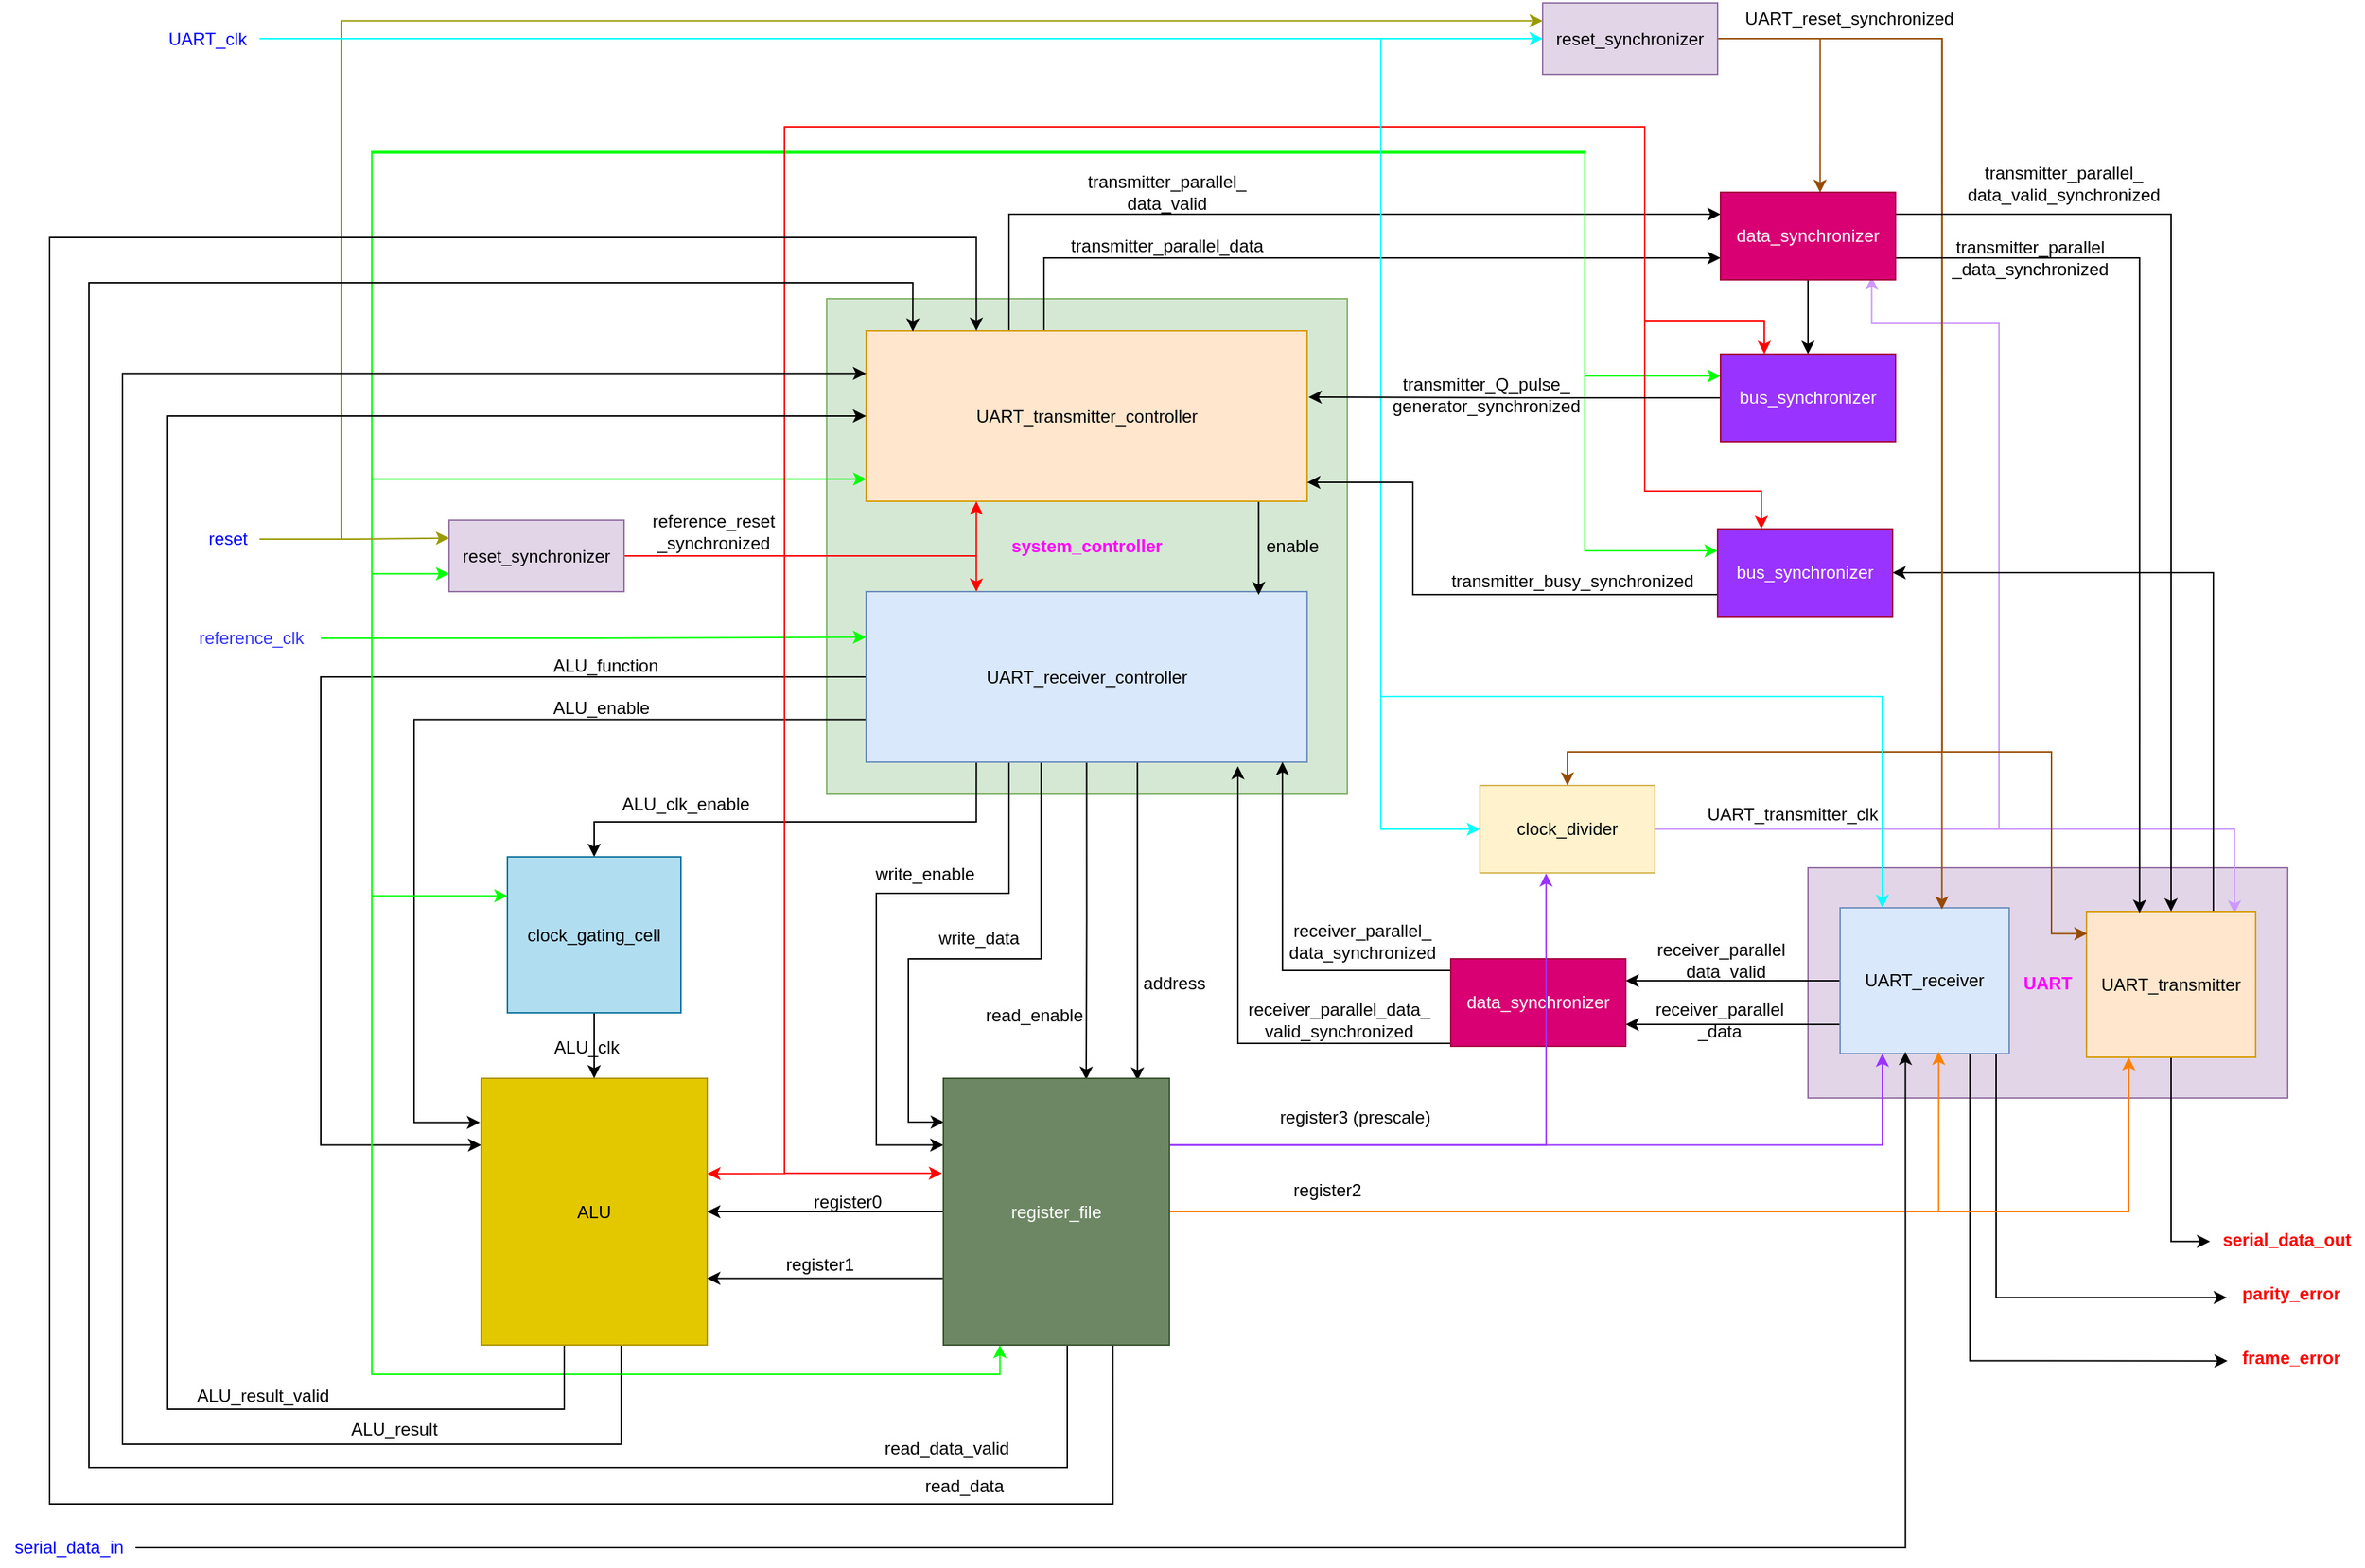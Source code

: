 <mxfile version="20.8.16" type="device" pages="12"><diagram id="I2hknLywWardgOlWjwkR" name="PrUcess"><mxGraphModel dx="1599" dy="588" grid="0" gridSize="10" guides="1" tooltips="1" connect="1" arrows="1" fold="1" page="1" pageScale="1" pageWidth="850" pageHeight="1100" math="0" shadow="0"><root><mxCell id="0"/><mxCell id="1" parent="0"/><mxCell id="GtN2hdlv_9Q7q_uJnz8w-1" value="&lt;b&gt;&lt;font color=&quot;#ff00ff&quot;&gt;UART&lt;/font&gt;&lt;/b&gt;" style="rounded=0;whiteSpace=wrap;html=1;fontSize=12;fillColor=#e1d5e7;strokeColor=#9673a6;" parent="1" vertex="1"><mxGeometry x="453" y="598.5" width="329" height="158" as="geometry"/></mxCell><mxCell id="GJ6zrOZwcdKifUZlEQFI-22" style="edgeStyle=orthogonalEdgeStyle;rounded=0;orthogonalLoop=1;jettySize=auto;html=1;exitX=0;exitY=0.5;exitDx=0;exitDy=0;entryX=1;entryY=0.25;entryDx=0;entryDy=0;strokeColor=#000000;fontSize=12;fontColor=#000000;endArrow=classic;endFill=1;" parent="1" source="GtN2hdlv_9Q7q_uJnz8w-3" target="GtN2hdlv_9Q7q_uJnz8w-26" edge="1"><mxGeometry relative="1" as="geometry"/></mxCell><mxCell id="GJ6zrOZwcdKifUZlEQFI-23" style="edgeStyle=orthogonalEdgeStyle;rounded=0;orthogonalLoop=1;jettySize=auto;html=1;exitX=0;exitY=0.75;exitDx=0;exitDy=0;entryX=1;entryY=0.75;entryDx=0;entryDy=0;strokeColor=#000000;fontSize=12;fontColor=#000000;endArrow=classic;endFill=1;" parent="1" source="GtN2hdlv_9Q7q_uJnz8w-3" target="GtN2hdlv_9Q7q_uJnz8w-26" edge="1"><mxGeometry relative="1" as="geometry"><Array as="points"><mxPoint x="475" y="706"/></Array></mxGeometry></mxCell><mxCell id="GJ6zrOZwcdKifUZlEQFI-88" style="edgeStyle=orthogonalEdgeStyle;rounded=0;orthogonalLoop=1;jettySize=auto;html=1;exitX=0.75;exitY=1;exitDx=0;exitDy=0;entryX=-0.003;entryY=0.571;entryDx=0;entryDy=0;entryPerimeter=0;strokeColor=#000000;fontSize=12;fontColor=#FF0000;endArrow=classic;endFill=1;" parent="1" source="GtN2hdlv_9Q7q_uJnz8w-3" target="GJ6zrOZwcdKifUZlEQFI-85" edge="1"><mxGeometry relative="1" as="geometry"><Array as="points"><mxPoint x="564" y="726"/><mxPoint x="564" y="937"/></Array></mxGeometry></mxCell><mxCell id="GJ6zrOZwcdKifUZlEQFI-89" style="edgeStyle=orthogonalEdgeStyle;rounded=0;orthogonalLoop=1;jettySize=auto;html=1;exitX=1;exitY=1;exitDx=0;exitDy=0;entryX=-0.009;entryY=0.593;entryDx=0;entryDy=0;entryPerimeter=0;strokeColor=#000000;fontSize=12;fontColor=#FF0000;endArrow=classic;endFill=1;" parent="1" source="GtN2hdlv_9Q7q_uJnz8w-3" target="GJ6zrOZwcdKifUZlEQFI-84" edge="1"><mxGeometry relative="1" as="geometry"><Array as="points"><mxPoint x="582" y="726"/><mxPoint x="582" y="893"/></Array></mxGeometry></mxCell><mxCell id="GtN2hdlv_9Q7q_uJnz8w-3" value="UART_receiver" style="rounded=0;whiteSpace=wrap;html=1;fontSize=12;fillColor=#dae8fc;strokeColor=#6c8ebf;" parent="1" vertex="1"><mxGeometry x="475" y="626" width="116" height="100" as="geometry"/></mxCell><mxCell id="GtN2hdlv_9Q7q_uJnz8w-5" value="&lt;b&gt;&lt;font color=&quot;#ff00ff&quot;&gt;system_controller&lt;/font&gt;&lt;/b&gt;" style="rounded=0;whiteSpace=wrap;html=1;fontSize=12;fillColor=#d5e8d4;strokeColor=#82b366;" parent="1" vertex="1"><mxGeometry x="-220" y="208" width="357" height="340" as="geometry"/></mxCell><mxCell id="GtN2hdlv_9Q7q_uJnz8w-46" style="edgeStyle=orthogonalEdgeStyle;rounded=0;orthogonalLoop=1;jettySize=auto;html=1;exitX=0.25;exitY=1;exitDx=0;exitDy=0;entryX=0.5;entryY=0;entryDx=0;entryDy=0;strokeColor=#000000;fontSize=12;fontColor=#000000;endArrow=classic;endFill=1;" parent="1" source="GtN2hdlv_9Q7q_uJnz8w-6" target="GtN2hdlv_9Q7q_uJnz8w-41" edge="1"><mxGeometry relative="1" as="geometry"><Array as="points"><mxPoint x="-117" y="567"/><mxPoint x="-380" y="567"/></Array></mxGeometry></mxCell><mxCell id="GJ6zrOZwcdKifUZlEQFI-8" style="edgeStyle=orthogonalEdgeStyle;rounded=0;orthogonalLoop=1;jettySize=auto;html=1;exitX=0;exitY=0.5;exitDx=0;exitDy=0;entryX=0;entryY=0.25;entryDx=0;entryDy=0;strokeColor=#000000;fontSize=12;fontColor=#000000;endArrow=classic;endFill=1;" parent="1" source="GtN2hdlv_9Q7q_uJnz8w-6" target="GtN2hdlv_9Q7q_uJnz8w-40" edge="1"><mxGeometry relative="1" as="geometry"><Array as="points"><mxPoint x="-567" y="468"/><mxPoint x="-567" y="789"/></Array></mxGeometry></mxCell><mxCell id="GJ6zrOZwcdKifUZlEQFI-9" style="edgeStyle=orthogonalEdgeStyle;rounded=0;orthogonalLoop=1;jettySize=auto;html=1;exitX=0;exitY=0.75;exitDx=0;exitDy=0;entryX=-0.005;entryY=0.165;entryDx=0;entryDy=0;entryPerimeter=0;strokeColor=#000000;fontSize=12;fontColor=#000000;endArrow=classic;endFill=1;" parent="1" source="GtN2hdlv_9Q7q_uJnz8w-6" target="GtN2hdlv_9Q7q_uJnz8w-40" edge="1"><mxGeometry relative="1" as="geometry"><Array as="points"><mxPoint x="-503" y="497"/><mxPoint x="-503" y="773"/></Array></mxGeometry></mxCell><mxCell id="GJ6zrOZwcdKifUZlEQFI-17" style="edgeStyle=orthogonalEdgeStyle;rounded=0;orthogonalLoop=1;jettySize=auto;html=1;exitX=0.5;exitY=1;exitDx=0;exitDy=0;entryX=0;entryY=0.25;entryDx=0;entryDy=0;strokeColor=#000000;fontSize=12;fontColor=#000000;endArrow=classic;endFill=1;" parent="1" source="GtN2hdlv_9Q7q_uJnz8w-6" target="GtN2hdlv_9Q7q_uJnz8w-51" edge="1"><mxGeometry relative="1" as="geometry"><Array as="points"><mxPoint x="-95" y="526"/><mxPoint x="-95" y="616"/><mxPoint x="-186" y="616"/><mxPoint x="-186" y="789"/></Array></mxGeometry></mxCell><mxCell id="GJ6zrOZwcdKifUZlEQFI-19" style="edgeStyle=orthogonalEdgeStyle;rounded=0;orthogonalLoop=1;jettySize=auto;html=1;exitX=0.5;exitY=1;exitDx=0;exitDy=0;entryX=0.002;entryY=0.164;entryDx=0;entryDy=0;entryPerimeter=0;strokeColor=#000000;fontSize=12;fontColor=#000000;endArrow=classic;endFill=1;" parent="1" source="GtN2hdlv_9Q7q_uJnz8w-6" target="GtN2hdlv_9Q7q_uJnz8w-51" edge="1"><mxGeometry relative="1" as="geometry"><Array as="points"><mxPoint x="-73" y="526"/><mxPoint x="-73" y="661"/><mxPoint x="-164" y="661"/><mxPoint x="-164" y="773"/></Array></mxGeometry></mxCell><mxCell id="GJ6zrOZwcdKifUZlEQFI-20" style="edgeStyle=orthogonalEdgeStyle;rounded=0;orthogonalLoop=1;jettySize=auto;html=1;exitX=0.5;exitY=1;exitDx=0;exitDy=0;entryX=0.632;entryY=0.005;entryDx=0;entryDy=0;entryPerimeter=0;strokeColor=#000000;fontSize=12;fontColor=#000000;endArrow=classic;endFill=1;" parent="1" source="GtN2hdlv_9Q7q_uJnz8w-6" target="GtN2hdlv_9Q7q_uJnz8w-51" edge="1"><mxGeometry relative="1" as="geometry"/></mxCell><mxCell id="GJ6zrOZwcdKifUZlEQFI-21" style="edgeStyle=orthogonalEdgeStyle;rounded=0;orthogonalLoop=1;jettySize=auto;html=1;exitX=0.75;exitY=1;exitDx=0;exitDy=0;entryX=0.859;entryY=0.008;entryDx=0;entryDy=0;entryPerimeter=0;strokeColor=#000000;fontSize=12;fontColor=#000000;endArrow=classic;endFill=1;" parent="1" source="GtN2hdlv_9Q7q_uJnz8w-6" target="GtN2hdlv_9Q7q_uJnz8w-51" edge="1"><mxGeometry relative="1" as="geometry"><Array as="points"><mxPoint x="-7" y="526"/></Array></mxGeometry></mxCell><mxCell id="GtN2hdlv_9Q7q_uJnz8w-6" value="UART_receiver_controller" style="rounded=0;whiteSpace=wrap;html=1;fontSize=12;fillColor=#dae8fc;strokeColor=#6c8ebf;" parent="1" vertex="1"><mxGeometry x="-193" y="409" width="302.5" height="117" as="geometry"/></mxCell><mxCell id="GJ6zrOZwcdKifUZlEQFI-28" style="edgeStyle=orthogonalEdgeStyle;rounded=0;orthogonalLoop=1;jettySize=auto;html=1;exitX=0.25;exitY=0;exitDx=0;exitDy=0;entryX=0;entryY=0.25;entryDx=0;entryDy=0;strokeColor=#000000;fontSize=12;fontColor=#000000;endArrow=classic;endFill=1;" parent="1" source="GtN2hdlv_9Q7q_uJnz8w-8" target="GtN2hdlv_9Q7q_uJnz8w-110" edge="1"><mxGeometry relative="1" as="geometry"><Array as="points"><mxPoint x="-95" y="230"/><mxPoint x="-95" y="150"/></Array></mxGeometry></mxCell><mxCell id="GJ6zrOZwcdKifUZlEQFI-43" style="edgeStyle=orthogonalEdgeStyle;rounded=0;orthogonalLoop=1;jettySize=auto;html=1;exitX=0.5;exitY=0;exitDx=0;exitDy=0;entryX=0;entryY=0.75;entryDx=0;entryDy=0;strokeColor=#000000;fontSize=12;fontColor=#000000;endArrow=classic;endFill=1;" parent="1" source="GtN2hdlv_9Q7q_uJnz8w-8" target="GtN2hdlv_9Q7q_uJnz8w-110" edge="1"><mxGeometry relative="1" as="geometry"><Array as="points"><mxPoint x="-71" y="230"/><mxPoint x="-71" y="180"/></Array></mxGeometry></mxCell><mxCell id="GJ6zrOZwcdKifUZlEQFI-117" style="edgeStyle=orthogonalEdgeStyle;rounded=0;orthogonalLoop=1;jettySize=auto;html=1;exitX=0.75;exitY=1;exitDx=0;exitDy=0;entryX=0.89;entryY=0.019;entryDx=0;entryDy=0;entryPerimeter=0;strokeColor=#000000;fontSize=12;fontColor=#FF00FF;endArrow=classic;endFill=1;" parent="1" source="GtN2hdlv_9Q7q_uJnz8w-8" target="GtN2hdlv_9Q7q_uJnz8w-6" edge="1"><mxGeometry relative="1" as="geometry"><Array as="points"><mxPoint x="76" y="347"/></Array></mxGeometry></mxCell><mxCell id="GtN2hdlv_9Q7q_uJnz8w-8" value="UART_transmitter_controller" style="rounded=0;whiteSpace=wrap;html=1;fontSize=12;fillColor=#ffe6cc;strokeColor=#d79b00;" parent="1" vertex="1"><mxGeometry x="-193" y="230" width="302.5" height="117" as="geometry"/></mxCell><mxCell id="GtN2hdlv_9Q7q_uJnz8w-14" style="edgeStyle=orthogonalEdgeStyle;rounded=0;orthogonalLoop=1;jettySize=auto;html=1;entryX=0;entryY=0.75;entryDx=0;entryDy=0;strokeColor=#00FF00;fontSize=12;fontColor=#000000;endArrow=classic;endFill=1;" parent="1" source="GtN2hdlv_9Q7q_uJnz8w-9" target="GtN2hdlv_9Q7q_uJnz8w-10" edge="1"><mxGeometry relative="1" as="geometry"><Array as="points"><mxPoint x="-532" y="441"/><mxPoint x="-532" y="397"/></Array></mxGeometry></mxCell><mxCell id="GtN2hdlv_9Q7q_uJnz8w-22" style="edgeStyle=orthogonalEdgeStyle;rounded=0;orthogonalLoop=1;jettySize=auto;html=1;entryX=0.076;entryY=0.364;entryDx=0;entryDy=0;entryPerimeter=0;strokeColor=#00FF00;fontSize=12;fontColor=#000000;endArrow=classic;endFill=1;" parent="1" source="GtN2hdlv_9Q7q_uJnz8w-9" target="GtN2hdlv_9Q7q_uJnz8w-5" edge="1"><mxGeometry relative="1" as="geometry"><Array as="points"><mxPoint x="-532" y="441"/><mxPoint x="-532" y="332"/></Array></mxGeometry></mxCell><mxCell id="GtN2hdlv_9Q7q_uJnz8w-47" style="edgeStyle=orthogonalEdgeStyle;rounded=0;orthogonalLoop=1;jettySize=auto;html=1;entryX=0;entryY=0.25;entryDx=0;entryDy=0;strokeColor=#00FF00;fontSize=12;fontColor=#000000;endArrow=classic;endFill=1;" parent="1" source="GtN2hdlv_9Q7q_uJnz8w-9" target="GtN2hdlv_9Q7q_uJnz8w-41" edge="1"><mxGeometry relative="1" as="geometry"><Array as="points"><mxPoint x="-532" y="441"/><mxPoint x="-532" y="618"/></Array></mxGeometry></mxCell><mxCell id="GtN2hdlv_9Q7q_uJnz8w-149" style="edgeStyle=orthogonalEdgeStyle;rounded=0;orthogonalLoop=1;jettySize=auto;html=1;exitX=1;exitY=0.5;exitDx=0;exitDy=0;entryX=0;entryY=0.25;entryDx=0;entryDy=0;strokeColor=#00FF00;fontSize=12;fontColor=#000000;endArrow=classic;endFill=1;" parent="1" edge="1"><mxGeometry relative="1" as="geometry"><mxPoint x="-567" y="441" as="sourcePoint"/><mxPoint x="-193" y="440.25" as="targetPoint"/><Array as="points"><mxPoint x="-380" y="441"/><mxPoint x="-380" y="440"/></Array></mxGeometry></mxCell><mxCell id="GJ6zrOZwcdKifUZlEQFI-15" style="edgeStyle=orthogonalEdgeStyle;rounded=0;orthogonalLoop=1;jettySize=auto;html=1;exitX=1;exitY=0.5;exitDx=0;exitDy=0;entryX=0.25;entryY=1;entryDx=0;entryDy=0;strokeColor=#00FF00;fontSize=12;fontColor=#000000;endArrow=classic;endFill=1;" parent="1" source="GtN2hdlv_9Q7q_uJnz8w-9" target="GtN2hdlv_9Q7q_uJnz8w-51" edge="1"><mxGeometry relative="1" as="geometry"><Array as="points"><mxPoint x="-532" y="441"/><mxPoint x="-532" y="946"/><mxPoint x="-101" y="946"/></Array></mxGeometry></mxCell><mxCell id="GJ6zrOZwcdKifUZlEQFI-63" style="edgeStyle=orthogonalEdgeStyle;rounded=0;orthogonalLoop=1;jettySize=auto;html=1;entryX=0;entryY=0.25;entryDx=0;entryDy=0;strokeColor=#00FF00;fontSize=12;fontColor=#000000;endArrow=classic;endFill=1;" parent="1" source="GtN2hdlv_9Q7q_uJnz8w-9" target="GJ6zrOZwcdKifUZlEQFI-54" edge="1"><mxGeometry relative="1" as="geometry"><Array as="points"><mxPoint x="-532" y="441"/><mxPoint x="-532" y="108"/><mxPoint x="300" y="108"/><mxPoint x="300" y="261"/></Array></mxGeometry></mxCell><mxCell id="GJ6zrOZwcdKifUZlEQFI-64" style="edgeStyle=orthogonalEdgeStyle;rounded=0;orthogonalLoop=1;jettySize=auto;html=1;exitX=1;exitY=0.5;exitDx=0;exitDy=0;entryX=0;entryY=0.25;entryDx=0;entryDy=0;strokeColor=#00FF00;fontSize=12;fontColor=#000000;endArrow=classic;endFill=1;" parent="1" source="GtN2hdlv_9Q7q_uJnz8w-9" target="GJ6zrOZwcdKifUZlEQFI-59" edge="1"><mxGeometry relative="1" as="geometry"><Array as="points"><mxPoint x="-532" y="441"/><mxPoint x="-532" y="107"/><mxPoint x="300" y="107"/><mxPoint x="300" y="381"/></Array></mxGeometry></mxCell><mxCell id="GtN2hdlv_9Q7q_uJnz8w-9" value="&lt;font color=&quot;#3333ff&quot;&gt;reference_clk&lt;/font&gt;" style="text;html=1;strokeColor=none;fillColor=none;align=center;verticalAlign=middle;whiteSpace=wrap;rounded=0;fontSize=12;fontColor=#000000;" parent="1" vertex="1"><mxGeometry x="-662" y="426" width="95" height="30" as="geometry"/></mxCell><mxCell id="GJ6zrOZwcdKifUZlEQFI-67" style="edgeStyle=orthogonalEdgeStyle;rounded=0;orthogonalLoop=1;jettySize=auto;html=1;exitX=1;exitY=0.5;exitDx=0;exitDy=0;entryX=0.25;entryY=1;entryDx=0;entryDy=0;strokeColor=#FF0000;fontSize=12;fontColor=#000000;endArrow=classic;endFill=1;" parent="1" source="GtN2hdlv_9Q7q_uJnz8w-10" target="GtN2hdlv_9Q7q_uJnz8w-8" edge="1"><mxGeometry relative="1" as="geometry"/></mxCell><mxCell id="GJ6zrOZwcdKifUZlEQFI-68" style="edgeStyle=orthogonalEdgeStyle;rounded=0;orthogonalLoop=1;jettySize=auto;html=1;exitX=1;exitY=0.5;exitDx=0;exitDy=0;entryX=0.25;entryY=0;entryDx=0;entryDy=0;strokeColor=#FF0000;fontSize=12;fontColor=#000000;endArrow=classic;endFill=1;" parent="1" source="GtN2hdlv_9Q7q_uJnz8w-10" target="GtN2hdlv_9Q7q_uJnz8w-6" edge="1"><mxGeometry relative="1" as="geometry"/></mxCell><mxCell id="GJ6zrOZwcdKifUZlEQFI-75" style="edgeStyle=orthogonalEdgeStyle;rounded=0;orthogonalLoop=1;jettySize=auto;html=1;exitX=1;exitY=0.5;exitDx=0;exitDy=0;entryX=-0.006;entryY=0.356;entryDx=0;entryDy=0;entryPerimeter=0;strokeColor=#FF0000;fontSize=12;fontColor=#000000;endArrow=classic;endFill=1;" parent="1" source="GtN2hdlv_9Q7q_uJnz8w-10" target="GtN2hdlv_9Q7q_uJnz8w-51" edge="1"><mxGeometry relative="1" as="geometry"><Array as="points"><mxPoint x="-249" y="384"/><mxPoint x="-249" y="808"/></Array></mxGeometry></mxCell><mxCell id="GJ6zrOZwcdKifUZlEQFI-77" style="edgeStyle=orthogonalEdgeStyle;rounded=0;orthogonalLoop=1;jettySize=auto;html=1;exitX=1;exitY=0.5;exitDx=0;exitDy=0;entryX=1.001;entryY=0.357;entryDx=0;entryDy=0;entryPerimeter=0;strokeColor=#FF0000;fontSize=12;fontColor=#000000;endArrow=classic;endFill=1;" parent="1" source="GtN2hdlv_9Q7q_uJnz8w-10" target="GtN2hdlv_9Q7q_uJnz8w-40" edge="1"><mxGeometry relative="1" as="geometry"><Array as="points"><mxPoint x="-249" y="384"/><mxPoint x="-249" y="808"/></Array></mxGeometry></mxCell><mxCell id="GJ6zrOZwcdKifUZlEQFI-79" style="edgeStyle=orthogonalEdgeStyle;rounded=0;orthogonalLoop=1;jettySize=auto;html=1;exitX=1;exitY=0.5;exitDx=0;exitDy=0;entryX=0.25;entryY=0;entryDx=0;entryDy=0;strokeColor=#FF0000;fontSize=12;fontColor=#000000;endArrow=classic;endFill=1;" parent="1" source="GtN2hdlv_9Q7q_uJnz8w-10" target="GJ6zrOZwcdKifUZlEQFI-54" edge="1"><mxGeometry relative="1" as="geometry"><Array as="points"><mxPoint x="-249" y="385"/><mxPoint x="-249" y="90"/><mxPoint x="341" y="90"/><mxPoint x="341" y="223"/><mxPoint x="423" y="223"/></Array></mxGeometry></mxCell><mxCell id="GJ6zrOZwcdKifUZlEQFI-80" style="edgeStyle=orthogonalEdgeStyle;rounded=0;orthogonalLoop=1;jettySize=auto;html=1;exitX=1;exitY=0.5;exitDx=0;exitDy=0;entryX=0.25;entryY=0;entryDx=0;entryDy=0;strokeColor=#FF0000;fontSize=12;fontColor=#000000;endArrow=classic;endFill=1;" parent="1" source="GtN2hdlv_9Q7q_uJnz8w-10" target="GJ6zrOZwcdKifUZlEQFI-59" edge="1"><mxGeometry relative="1" as="geometry"><Array as="points"><mxPoint x="-249" y="385"/><mxPoint x="-249" y="90"/><mxPoint x="341" y="90"/><mxPoint x="341" y="340"/><mxPoint x="421" y="340"/></Array></mxGeometry></mxCell><mxCell id="GtN2hdlv_9Q7q_uJnz8w-10" value="&lt;font color=&quot;#000000&quot;&gt;reset_synchronizer&lt;/font&gt;" style="rounded=0;whiteSpace=wrap;html=1;fontSize=12;fillColor=#e1d5e7;strokeColor=#9673a6;" parent="1" vertex="1"><mxGeometry x="-479" y="360" width="120" height="49" as="geometry"/></mxCell><mxCell id="GtN2hdlv_9Q7q_uJnz8w-16" style="edgeStyle=orthogonalEdgeStyle;rounded=0;orthogonalLoop=1;jettySize=auto;html=1;entryX=0;entryY=0.25;entryDx=0;entryDy=0;strokeColor=#999900;fontSize=12;fontColor=#000000;endArrow=classic;endFill=1;" parent="1" source="GtN2hdlv_9Q7q_uJnz8w-15" target="GtN2hdlv_9Q7q_uJnz8w-10" edge="1"><mxGeometry relative="1" as="geometry"/></mxCell><mxCell id="GJ6zrOZwcdKifUZlEQFI-108" style="edgeStyle=orthogonalEdgeStyle;rounded=0;orthogonalLoop=1;jettySize=auto;html=1;entryX=0;entryY=0.25;entryDx=0;entryDy=0;strokeColor=#999900;fontSize=12;fontColor=#000000;endArrow=classic;endFill=1;" parent="1" source="GtN2hdlv_9Q7q_uJnz8w-15" target="GtN2hdlv_9Q7q_uJnz8w-94" edge="1"><mxGeometry relative="1" as="geometry"><Array as="points"><mxPoint x="-553" y="373"/><mxPoint x="-553" y="17"/></Array></mxGeometry></mxCell><mxCell id="GtN2hdlv_9Q7q_uJnz8w-15" value="&lt;font color=&quot;#0000ff&quot;&gt;reset&lt;/font&gt;" style="text;html=1;align=center;verticalAlign=middle;resizable=0;points=[];autosize=1;strokeColor=none;fillColor=none;fontSize=12;fontColor=#000000;" parent="1" vertex="1"><mxGeometry x="-654" y="360" width="45" height="26" as="geometry"/></mxCell><mxCell id="GJ6zrOZwcdKifUZlEQFI-24" style="edgeStyle=orthogonalEdgeStyle;rounded=0;orthogonalLoop=1;jettySize=auto;html=1;exitX=0;exitY=0.25;exitDx=0;exitDy=0;entryX=0.944;entryY=0.999;entryDx=0;entryDy=0;entryPerimeter=0;strokeColor=#000000;fontSize=12;fontColor=#000000;endArrow=classic;endFill=1;" parent="1" source="GtN2hdlv_9Q7q_uJnz8w-26" target="GtN2hdlv_9Q7q_uJnz8w-6" edge="1"><mxGeometry relative="1" as="geometry"><Array as="points"><mxPoint x="237" y="669"/><mxPoint x="93" y="669"/><mxPoint x="93" y="654"/></Array></mxGeometry></mxCell><mxCell id="GJ6zrOZwcdKifUZlEQFI-105" style="edgeStyle=orthogonalEdgeStyle;rounded=0;orthogonalLoop=1;jettySize=auto;html=1;exitX=0;exitY=0.75;exitDx=0;exitDy=0;entryX=0.843;entryY=1.024;entryDx=0;entryDy=0;entryPerimeter=0;strokeColor=#000000;fontSize=12;fontColor=#000000;endArrow=classic;endFill=1;" parent="1" source="GtN2hdlv_9Q7q_uJnz8w-26" target="GtN2hdlv_9Q7q_uJnz8w-6" edge="1"><mxGeometry relative="1" as="geometry"><Array as="points"><mxPoint x="237" y="719"/><mxPoint x="62" y="719"/></Array></mxGeometry></mxCell><mxCell id="GtN2hdlv_9Q7q_uJnz8w-26" value="data_synchronizer" style="rounded=0;whiteSpace=wrap;html=1;fontSize=12;fontColor=#ffffff;fillColor=#d80073;strokeColor=#A50040;" parent="1" vertex="1"><mxGeometry x="208" y="661" width="120" height="60" as="geometry"/></mxCell><mxCell id="GtN2hdlv_9Q7q_uJnz8w-34" value="receiver_parallel&lt;br&gt;_data_valid" style="text;html=1;align=center;verticalAlign=middle;resizable=0;points=[];autosize=1;strokeColor=none;fillColor=none;fontSize=12;fontColor=#000000;" parent="1" vertex="1"><mxGeometry x="340" y="641" width="106" height="41" as="geometry"/></mxCell><mxCell id="GtN2hdlv_9Q7q_uJnz8w-37" value="receiver_parallel_&lt;br&gt;data_synchronized" style="text;html=1;align=center;verticalAlign=middle;resizable=0;points=[];autosize=1;strokeColor=none;fillColor=none;fontSize=12;fontColor=#000000;" parent="1" vertex="1"><mxGeometry x="87.5" y="628.5" width="119" height="41" as="geometry"/></mxCell><mxCell id="GtN2hdlv_9Q7q_uJnz8w-39" value="receiver_parallel_data_&lt;br&gt;valid_synchronized" style="text;html=1;align=center;verticalAlign=middle;resizable=0;points=[];autosize=1;strokeColor=none;fillColor=none;fontSize=12;fontColor=#000000;" parent="1" vertex="1"><mxGeometry x="59" y="682" width="143" height="41" as="geometry"/></mxCell><mxCell id="GtN2hdlv_9Q7q_uJnz8w-118" style="edgeStyle=orthogonalEdgeStyle;rounded=0;orthogonalLoop=1;jettySize=auto;html=1;exitX=0.25;exitY=1;exitDx=0;exitDy=0;entryX=0;entryY=0.5;entryDx=0;entryDy=0;strokeColor=#000000;fontSize=12;fontColor=#000000;endArrow=classic;endFill=1;" parent="1" source="GtN2hdlv_9Q7q_uJnz8w-40" target="GtN2hdlv_9Q7q_uJnz8w-8" edge="1"><mxGeometry relative="1" as="geometry"><Array as="points"><mxPoint x="-400" y="926"/><mxPoint x="-400" y="970"/><mxPoint x="-672" y="970"/><mxPoint x="-672" y="288"/></Array></mxGeometry></mxCell><mxCell id="GtN2hdlv_9Q7q_uJnz8w-119" style="edgeStyle=orthogonalEdgeStyle;rounded=0;orthogonalLoop=1;jettySize=auto;html=1;exitX=0.5;exitY=1;exitDx=0;exitDy=0;entryX=0;entryY=0.25;entryDx=0;entryDy=0;strokeColor=#000000;fontSize=12;fontColor=#000000;endArrow=classic;endFill=1;" parent="1" source="GtN2hdlv_9Q7q_uJnz8w-40" target="GtN2hdlv_9Q7q_uJnz8w-8" edge="1"><mxGeometry relative="1" as="geometry"><Array as="points"><mxPoint x="-361" y="926"/><mxPoint x="-361" y="994"/><mxPoint x="-703" y="994"/><mxPoint x="-703" y="259"/></Array></mxGeometry></mxCell><mxCell id="GtN2hdlv_9Q7q_uJnz8w-40" value="ALU" style="rounded=0;whiteSpace=wrap;html=1;fontSize=12;fontColor=#000000;fillColor=#e3c800;strokeColor=#B09500;" parent="1" vertex="1"><mxGeometry x="-457" y="743" width="155" height="183" as="geometry"/></mxCell><mxCell id="GtN2hdlv_9Q7q_uJnz8w-45" style="edgeStyle=orthogonalEdgeStyle;rounded=0;orthogonalLoop=1;jettySize=auto;html=1;exitX=0.5;exitY=1;exitDx=0;exitDy=0;entryX=0.5;entryY=0;entryDx=0;entryDy=0;strokeColor=#000000;fontSize=12;fontColor=#000000;endArrow=classic;endFill=1;" parent="1" source="GtN2hdlv_9Q7q_uJnz8w-41" target="GtN2hdlv_9Q7q_uJnz8w-40" edge="1"><mxGeometry relative="1" as="geometry"/></mxCell><mxCell id="GtN2hdlv_9Q7q_uJnz8w-41" value="clock_gating_cell" style="rounded=0;whiteSpace=wrap;html=1;fontSize=12;fillColor=#b1ddf0;strokeColor=#10739e;" parent="1" vertex="1"><mxGeometry x="-439" y="591" width="119" height="107" as="geometry"/></mxCell><mxCell id="GtN2hdlv_9Q7q_uJnz8w-52" style="edgeStyle=orthogonalEdgeStyle;rounded=0;orthogonalLoop=1;jettySize=auto;html=1;exitX=0;exitY=0.5;exitDx=0;exitDy=0;entryX=1;entryY=0.5;entryDx=0;entryDy=0;strokeColor=#000000;fontSize=12;fontColor=#000000;endArrow=classic;endFill=1;" parent="1" source="GtN2hdlv_9Q7q_uJnz8w-51" target="GtN2hdlv_9Q7q_uJnz8w-40" edge="1"><mxGeometry relative="1" as="geometry"/></mxCell><mxCell id="GtN2hdlv_9Q7q_uJnz8w-53" style="edgeStyle=orthogonalEdgeStyle;rounded=0;orthogonalLoop=1;jettySize=auto;html=1;exitX=0;exitY=0.75;exitDx=0;exitDy=0;entryX=1;entryY=0.75;entryDx=0;entryDy=0;strokeColor=#000000;fontSize=12;fontColor=#000000;endArrow=classic;endFill=1;" parent="1" source="GtN2hdlv_9Q7q_uJnz8w-51" target="GtN2hdlv_9Q7q_uJnz8w-40" edge="1"><mxGeometry relative="1" as="geometry"/></mxCell><mxCell id="GtN2hdlv_9Q7q_uJnz8w-120" style="edgeStyle=orthogonalEdgeStyle;rounded=0;orthogonalLoop=1;jettySize=auto;html=1;exitX=0.5;exitY=1;exitDx=0;exitDy=0;entryX=0.106;entryY=0.004;entryDx=0;entryDy=0;entryPerimeter=0;strokeColor=#000000;fontSize=12;fontColor=#000000;endArrow=classic;endFill=1;" parent="1" source="GtN2hdlv_9Q7q_uJnz8w-51" target="GtN2hdlv_9Q7q_uJnz8w-8" edge="1"><mxGeometry relative="1" as="geometry"><Array as="points"><mxPoint x="-55" y="926"/><mxPoint x="-55" y="1010"/><mxPoint x="-726" y="1010"/><mxPoint x="-726" y="197"/><mxPoint x="-161" y="197"/></Array></mxGeometry></mxCell><mxCell id="GtN2hdlv_9Q7q_uJnz8w-121" style="edgeStyle=orthogonalEdgeStyle;rounded=0;orthogonalLoop=1;jettySize=auto;html=1;exitX=0.75;exitY=1;exitDx=0;exitDy=0;entryX=0.25;entryY=0;entryDx=0;entryDy=0;strokeColor=#000000;fontSize=12;fontColor=#000000;endArrow=classic;endFill=1;" parent="1" source="GtN2hdlv_9Q7q_uJnz8w-51" target="GtN2hdlv_9Q7q_uJnz8w-8" edge="1"><mxGeometry relative="1" as="geometry"><Array as="points"><mxPoint x="-24" y="1035"/><mxPoint x="-753" y="1035"/><mxPoint x="-753" y="166"/><mxPoint x="-117" y="166"/></Array></mxGeometry></mxCell><mxCell id="GtN2hdlv_9Q7q_uJnz8w-150" style="edgeStyle=orthogonalEdgeStyle;rounded=0;orthogonalLoop=1;jettySize=auto;html=1;exitX=1;exitY=0.25;exitDx=0;exitDy=0;entryX=0.25;entryY=1;entryDx=0;entryDy=0;strokeColor=#9933FF;fontSize=12;fontColor=#000000;endArrow=classic;endFill=1;" parent="1" source="GtN2hdlv_9Q7q_uJnz8w-51" target="GtN2hdlv_9Q7q_uJnz8w-3" edge="1"><mxGeometry relative="1" as="geometry"/></mxCell><mxCell id="GJ6zrOZwcdKifUZlEQFI-42" style="edgeStyle=orthogonalEdgeStyle;rounded=0;orthogonalLoop=1;jettySize=auto;html=1;exitX=1;exitY=0.25;exitDx=0;exitDy=0;entryX=0.378;entryY=1.006;entryDx=0;entryDy=0;entryPerimeter=0;strokeColor=#9933FF;fontSize=12;fontColor=#000000;endArrow=classic;endFill=1;" parent="1" source="GtN2hdlv_9Q7q_uJnz8w-51" target="GtN2hdlv_9Q7q_uJnz8w-65" edge="1"><mxGeometry relative="1" as="geometry"/></mxCell><mxCell id="GJ6zrOZwcdKifUZlEQFI-115" style="edgeStyle=orthogonalEdgeStyle;rounded=0;orthogonalLoop=1;jettySize=auto;html=1;exitX=1;exitY=0.5;exitDx=0;exitDy=0;entryX=0.583;entryY=0.988;entryDx=0;entryDy=0;entryPerimeter=0;strokeColor=#FF8000;fontSize=12;fontColor=#000000;endArrow=classic;endFill=1;" parent="1" source="GtN2hdlv_9Q7q_uJnz8w-51" target="GtN2hdlv_9Q7q_uJnz8w-3" edge="1"><mxGeometry relative="1" as="geometry"/></mxCell><mxCell id="GJ6zrOZwcdKifUZlEQFI-120" style="edgeStyle=orthogonalEdgeStyle;rounded=0;orthogonalLoop=1;jettySize=auto;html=1;exitX=1;exitY=0.5;exitDx=0;exitDy=0;entryX=0.25;entryY=1;entryDx=0;entryDy=0;strokeColor=#FF8000;fontSize=12;fontColor=#FF00FF;endArrow=classic;endFill=1;" parent="1" source="GtN2hdlv_9Q7q_uJnz8w-51" target="GtN2hdlv_9Q7q_uJnz8w-72" edge="1"><mxGeometry relative="1" as="geometry"/></mxCell><mxCell id="GtN2hdlv_9Q7q_uJnz8w-51" value="register_file" style="rounded=0;whiteSpace=wrap;html=1;fontSize=12;fontColor=#ffffff;fillColor=#6d8764;strokeColor=#3A5431;" parent="1" vertex="1"><mxGeometry x="-140" y="743" width="155" height="183" as="geometry"/></mxCell><mxCell id="GtN2hdlv_9Q7q_uJnz8w-60" value="register0" style="text;html=1;align=center;verticalAlign=middle;resizable=0;points=[];autosize=1;strokeColor=none;fillColor=none;fontSize=12;fontColor=#000000;" parent="1" vertex="1"><mxGeometry x="-239" y="815" width="65" height="26" as="geometry"/></mxCell><mxCell id="GtN2hdlv_9Q7q_uJnz8w-61" value="register1" style="text;html=1;align=center;verticalAlign=middle;resizable=0;points=[];autosize=1;strokeColor=none;fillColor=none;fontSize=12;fontColor=#000000;" parent="1" vertex="1"><mxGeometry x="-258" y="858" width="65" height="26" as="geometry"/></mxCell><mxCell id="GJ6zrOZwcdKifUZlEQFI-97" style="edgeStyle=orthogonalEdgeStyle;rounded=0;orthogonalLoop=1;jettySize=auto;html=1;exitX=1;exitY=0.5;exitDx=0;exitDy=0;entryX=0.864;entryY=0.965;entryDx=0;entryDy=0;entryPerimeter=0;strokeColor=#CC99FF;fontSize=12;fontColor=#0000FF;endArrow=classic;endFill=1;" parent="1" source="GtN2hdlv_9Q7q_uJnz8w-65" target="GtN2hdlv_9Q7q_uJnz8w-110" edge="1"><mxGeometry relative="1" as="geometry"><Array as="points"><mxPoint x="584" y="572"/><mxPoint x="584" y="225"/><mxPoint x="497" y="225"/></Array></mxGeometry></mxCell><mxCell id="GJ6zrOZwcdKifUZlEQFI-119" style="edgeStyle=orthogonalEdgeStyle;rounded=0;orthogonalLoop=1;jettySize=auto;html=1;exitX=1;exitY=0.5;exitDx=0;exitDy=0;entryX=0.875;entryY=0.014;entryDx=0;entryDy=0;entryPerimeter=0;strokeColor=#CC99FF;fontSize=12;fontColor=#FF00FF;endArrow=classic;endFill=1;" parent="1" source="GtN2hdlv_9Q7q_uJnz8w-65" target="GtN2hdlv_9Q7q_uJnz8w-72" edge="1"><mxGeometry relative="1" as="geometry"/></mxCell><mxCell id="GtN2hdlv_9Q7q_uJnz8w-65" value="clock_divider" style="rounded=0;whiteSpace=wrap;html=1;fontSize=12;fillColor=#fff2cc;strokeColor=#d6b656;" parent="1" vertex="1"><mxGeometry x="228" y="542" width="120" height="60" as="geometry"/></mxCell><mxCell id="GtN2hdlv_9Q7q_uJnz8w-66" value="ALU_clk" style="text;html=1;align=center;verticalAlign=middle;resizable=0;points=[];autosize=1;strokeColor=none;fillColor=none;fontSize=12;fontColor=#000000;" parent="1" vertex="1"><mxGeometry x="-417" y="709" width="63" height="26" as="geometry"/></mxCell><mxCell id="GtN2hdlv_9Q7q_uJnz8w-67" value="ALU_clk_enable" style="text;html=1;align=center;verticalAlign=middle;resizable=0;points=[];autosize=1;strokeColor=none;fillColor=none;fontSize=12;fontColor=#000000;" parent="1" vertex="1"><mxGeometry x="-370" y="542" width="105" height="26" as="geometry"/></mxCell><mxCell id="GtN2hdlv_9Q7q_uJnz8w-68" value="ALU_function" style="text;html=1;align=center;verticalAlign=middle;resizable=0;points=[];autosize=1;strokeColor=none;fillColor=none;fontSize=12;fontColor=#000000;" parent="1" vertex="1"><mxGeometry x="-417" y="447" width="90" height="26" as="geometry"/></mxCell><mxCell id="GtN2hdlv_9Q7q_uJnz8w-69" value="ALU_enable" style="text;html=1;align=center;verticalAlign=middle;resizable=0;points=[];autosize=1;strokeColor=none;fillColor=none;fontSize=12;fontColor=#000000;" parent="1" vertex="1"><mxGeometry x="-417" y="476" width="84" height="26" as="geometry"/></mxCell><mxCell id="GtN2hdlv_9Q7q_uJnz8w-71" value="enable" style="text;html=1;align=center;verticalAlign=middle;resizable=0;points=[];autosize=1;strokeColor=none;fillColor=none;fontSize=12;fontColor=#000000;" parent="1" vertex="1"><mxGeometry x="72" y="365" width="54" height="26" as="geometry"/></mxCell><mxCell id="GJ6zrOZwcdKifUZlEQFI-60" style="edgeStyle=orthogonalEdgeStyle;rounded=0;orthogonalLoop=1;jettySize=auto;html=1;exitX=0.75;exitY=0;exitDx=0;exitDy=0;entryX=1;entryY=0.5;entryDx=0;entryDy=0;strokeColor=#000000;fontSize=12;fontColor=#000000;endArrow=classic;endFill=1;" parent="1" source="GtN2hdlv_9Q7q_uJnz8w-72" target="GJ6zrOZwcdKifUZlEQFI-59" edge="1"><mxGeometry relative="1" as="geometry"/></mxCell><mxCell id="GJ6zrOZwcdKifUZlEQFI-111" style="edgeStyle=orthogonalEdgeStyle;rounded=0;orthogonalLoop=1;jettySize=auto;html=1;exitX=0.5;exitY=1;exitDx=0;exitDy=0;entryX=0.007;entryY=0.534;entryDx=0;entryDy=0;entryPerimeter=0;strokeColor=#000000;fontSize=12;fontColor=#000000;endArrow=classic;endFill=1;" parent="1" source="GtN2hdlv_9Q7q_uJnz8w-72" target="GJ6zrOZwcdKifUZlEQFI-86" edge="1"><mxGeometry relative="1" as="geometry"/></mxCell><mxCell id="GtN2hdlv_9Q7q_uJnz8w-72" value="UART_transmitter" style="rounded=0;whiteSpace=wrap;html=1;fontSize=12;fillColor=#ffe6cc;strokeColor=#d79b00;" parent="1" vertex="1"><mxGeometry x="644" y="628.5" width="116" height="100" as="geometry"/></mxCell><mxCell id="GtN2hdlv_9Q7q_uJnz8w-74" value="register2" style="text;html=1;align=center;verticalAlign=middle;resizable=0;points=[];autosize=1;strokeColor=none;fillColor=none;fontSize=12;fontColor=#000000;" parent="1" vertex="1"><mxGeometry x="90" y="807" width="65" height="26" as="geometry"/></mxCell><mxCell id="GtN2hdlv_9Q7q_uJnz8w-86" value="register3 (prescale)" style="text;html=1;align=center;verticalAlign=middle;resizable=0;points=[];autosize=1;strokeColor=none;fillColor=none;fontSize=12;fontColor=#000000;" parent="1" vertex="1"><mxGeometry x="81" y="756.5" width="121" height="26" as="geometry"/></mxCell><mxCell id="GtN2hdlv_9Q7q_uJnz8w-160" style="edgeStyle=orthogonalEdgeStyle;rounded=0;orthogonalLoop=1;jettySize=auto;html=1;exitX=1;exitY=0.5;exitDx=0;exitDy=0;entryX=0.569;entryY=0.003;entryDx=0;entryDy=0;entryPerimeter=0;strokeColor=#964B00;fontSize=12;fontColor=#000000;endArrow=classic;endFill=1;" parent="1" source="GtN2hdlv_9Q7q_uJnz8w-94" target="GtN2hdlv_9Q7q_uJnz8w-110" edge="1"><mxGeometry relative="1" as="geometry"/></mxCell><mxCell id="GJ6zrOZwcdKifUZlEQFI-53" style="edgeStyle=orthogonalEdgeStyle;rounded=0;orthogonalLoop=1;jettySize=auto;html=1;exitX=1;exitY=0.5;exitDx=0;exitDy=0;entryX=0.602;entryY=0.011;entryDx=0;entryDy=0;entryPerimeter=0;strokeColor=#964B00;fontSize=12;fontColor=#000000;endArrow=classic;endFill=1;" parent="1" source="GtN2hdlv_9Q7q_uJnz8w-94" target="GtN2hdlv_9Q7q_uJnz8w-3" edge="1"><mxGeometry relative="1" as="geometry"/></mxCell><mxCell id="GJ6zrOZwcdKifUZlEQFI-96" style="edgeStyle=orthogonalEdgeStyle;rounded=0;orthogonalLoop=1;jettySize=auto;html=1;exitX=1;exitY=0.5;exitDx=0;exitDy=0;entryX=0.5;entryY=0;entryDx=0;entryDy=0;strokeColor=#964B00;fontSize=12;fontColor=#0000FF;endArrow=classic;endFill=1;" parent="1" source="GtN2hdlv_9Q7q_uJnz8w-94" target="GtN2hdlv_9Q7q_uJnz8w-65" edge="1"><mxGeometry relative="1" as="geometry"><Array as="points"><mxPoint x="545" y="29"/><mxPoint x="545" y="519"/><mxPoint x="288" y="519"/></Array></mxGeometry></mxCell><mxCell id="GJ6zrOZwcdKifUZlEQFI-118" style="edgeStyle=orthogonalEdgeStyle;rounded=0;orthogonalLoop=1;jettySize=auto;html=1;exitX=1;exitY=0.5;exitDx=0;exitDy=0;entryX=0.005;entryY=0.152;entryDx=0;entryDy=0;entryPerimeter=0;strokeColor=#964B00;fontSize=12;fontColor=#FF00FF;endArrow=classic;endFill=1;" parent="1" source="GtN2hdlv_9Q7q_uJnz8w-94" target="GtN2hdlv_9Q7q_uJnz8w-72" edge="1"><mxGeometry relative="1" as="geometry"><Array as="points"><mxPoint x="545" y="30"/><mxPoint x="545" y="519"/><mxPoint x="620" y="519"/><mxPoint x="620" y="644"/></Array></mxGeometry></mxCell><mxCell id="GtN2hdlv_9Q7q_uJnz8w-94" value="&lt;font color=&quot;#000000&quot;&gt;reset_synchronizer&lt;/font&gt;" style="rounded=0;whiteSpace=wrap;html=1;fontSize=12;fillColor=#e1d5e7;strokeColor=#9673a6;" parent="1" vertex="1"><mxGeometry x="271" y="5" width="120" height="49" as="geometry"/></mxCell><mxCell id="GtN2hdlv_9Q7q_uJnz8w-100" value="UART_transmitter_clk" style="text;html=1;align=center;verticalAlign=middle;resizable=0;points=[];autosize=1;strokeColor=none;fillColor=none;fontSize=12;fontColor=#000000;" parent="1" vertex="1"><mxGeometry x="374" y="549" width="135" height="26" as="geometry"/></mxCell><mxCell id="GJ6zrOZwcdKifUZlEQFI-52" style="edgeStyle=orthogonalEdgeStyle;rounded=0;orthogonalLoop=1;jettySize=auto;html=1;exitX=1;exitY=0.25;exitDx=0;exitDy=0;strokeColor=#000000;fontSize=12;fontColor=#000000;endArrow=classic;endFill=1;" parent="1" source="GtN2hdlv_9Q7q_uJnz8w-110" target="GtN2hdlv_9Q7q_uJnz8w-72" edge="1"><mxGeometry relative="1" as="geometry"/></mxCell><mxCell id="GJ6zrOZwcdKifUZlEQFI-57" style="edgeStyle=orthogonalEdgeStyle;rounded=0;orthogonalLoop=1;jettySize=auto;html=1;exitX=0.5;exitY=1;exitDx=0;exitDy=0;entryX=0.5;entryY=0;entryDx=0;entryDy=0;strokeColor=#000000;fontSize=12;fontColor=#000000;endArrow=classic;endFill=1;" parent="1" source="GtN2hdlv_9Q7q_uJnz8w-110" target="GJ6zrOZwcdKifUZlEQFI-54" edge="1"><mxGeometry relative="1" as="geometry"/></mxCell><mxCell id="GJ6zrOZwcdKifUZlEQFI-123" style="edgeStyle=orthogonalEdgeStyle;rounded=0;orthogonalLoop=1;jettySize=auto;html=1;exitX=1;exitY=0.75;exitDx=0;exitDy=0;entryX=0.314;entryY=0.01;entryDx=0;entryDy=0;entryPerimeter=0;strokeColor=#000000;fontSize=12;fontColor=#FF00FF;endArrow=classic;endFill=1;" parent="1" source="GtN2hdlv_9Q7q_uJnz8w-110" target="GtN2hdlv_9Q7q_uJnz8w-72" edge="1"><mxGeometry relative="1" as="geometry"/></mxCell><mxCell id="GtN2hdlv_9Q7q_uJnz8w-110" value="data_synchronizer" style="rounded=0;whiteSpace=wrap;html=1;fontSize=12;fontColor=#ffffff;fillColor=#d80073;strokeColor=#A50040;" parent="1" vertex="1"><mxGeometry x="393" y="135" width="120" height="60" as="geometry"/></mxCell><mxCell id="GtN2hdlv_9Q7q_uJnz8w-122" value="ALU_result_valid" style="text;html=1;align=center;verticalAlign=middle;resizable=0;points=[];autosize=1;strokeColor=none;fillColor=none;fontSize=12;fontColor=#000000;" parent="1" vertex="1"><mxGeometry x="-662" y="948" width="109" height="26" as="geometry"/></mxCell><mxCell id="GtN2hdlv_9Q7q_uJnz8w-123" value="ALU_result" style="text;html=1;align=center;verticalAlign=middle;resizable=0;points=[];autosize=1;strokeColor=none;fillColor=none;fontSize=12;fontColor=#000000;" parent="1" vertex="1"><mxGeometry x="-556" y="971" width="77" height="26" as="geometry"/></mxCell><mxCell id="GtN2hdlv_9Q7q_uJnz8w-125" value="read_data_valid" style="text;html=1;align=center;verticalAlign=middle;resizable=0;points=[];autosize=1;strokeColor=none;fillColor=none;fontSize=12;fontColor=#000000;" parent="1" vertex="1"><mxGeometry x="-190" y="984" width="103" height="26" as="geometry"/></mxCell><mxCell id="GtN2hdlv_9Q7q_uJnz8w-126" value="read_data" style="text;html=1;align=center;verticalAlign=middle;resizable=0;points=[];autosize=1;strokeColor=none;fillColor=none;fontSize=12;fontColor=#000000;" parent="1" vertex="1"><mxGeometry x="-162" y="1010" width="72" height="26" as="geometry"/></mxCell><mxCell id="GJ6zrOZwcdKifUZlEQFI-81" style="edgeStyle=orthogonalEdgeStyle;rounded=0;orthogonalLoop=1;jettySize=auto;html=1;entryX=0;entryY=0.5;entryDx=0;entryDy=0;strokeColor=#00FFFF;fontSize=12;fontColor=#0000FF;endArrow=classic;endFill=1;" parent="1" source="GtN2hdlv_9Q7q_uJnz8w-128" target="GtN2hdlv_9Q7q_uJnz8w-94" edge="1"><mxGeometry relative="1" as="geometry"/></mxCell><mxCell id="GJ6zrOZwcdKifUZlEQFI-82" style="edgeStyle=orthogonalEdgeStyle;rounded=0;orthogonalLoop=1;jettySize=auto;html=1;entryX=0;entryY=0.5;entryDx=0;entryDy=0;strokeColor=#00FFFF;fontSize=12;fontColor=#0000FF;endArrow=classic;endFill=1;" parent="1" source="GtN2hdlv_9Q7q_uJnz8w-128" target="GtN2hdlv_9Q7q_uJnz8w-65" edge="1"><mxGeometry relative="1" as="geometry"><Array as="points"><mxPoint x="160" y="30"/><mxPoint x="160" y="572"/></Array></mxGeometry></mxCell><mxCell id="GJ6zrOZwcdKifUZlEQFI-98" style="edgeStyle=orthogonalEdgeStyle;rounded=0;orthogonalLoop=1;jettySize=auto;html=1;entryX=0.25;entryY=0;entryDx=0;entryDy=0;strokeColor=#00FFFF;fontSize=12;fontColor=#0000FF;endArrow=classic;endFill=1;" parent="1" source="GtN2hdlv_9Q7q_uJnz8w-128" target="GtN2hdlv_9Q7q_uJnz8w-3" edge="1"><mxGeometry relative="1" as="geometry"><Array as="points"><mxPoint x="160" y="30"/><mxPoint x="160" y="481"/><mxPoint x="504" y="481"/></Array></mxGeometry></mxCell><mxCell id="GtN2hdlv_9Q7q_uJnz8w-128" value="&lt;font color=&quot;#0000ff&quot;&gt;UART_clk&lt;/font&gt;" style="text;html=1;align=center;verticalAlign=middle;resizable=0;points=[];autosize=1;strokeColor=none;fillColor=none;fontSize=12;fontColor=#000000;" parent="1" vertex="1"><mxGeometry x="-681" y="16.5" width="72" height="26" as="geometry"/></mxCell><mxCell id="GtN2hdlv_9Q7q_uJnz8w-161" value="transmitter_parallel_&lt;br&gt;data_valid" style="text;html=1;align=center;verticalAlign=middle;resizable=0;points=[];autosize=1;strokeColor=none;fillColor=none;fontSize=12;fontColor=#000000;" parent="1" vertex="1"><mxGeometry x="-51" y="114" width="127" height="41" as="geometry"/></mxCell><mxCell id="GtN2hdlv_9Q7q_uJnz8w-162" value="transmitter_parallel_&lt;br&gt;data_valid_synchronized" style="text;html=1;align=center;verticalAlign=middle;resizable=0;points=[];autosize=1;strokeColor=none;fillColor=none;fontSize=12;fontColor=#000000;" parent="1" vertex="1"><mxGeometry x="553" y="108" width="150" height="41" as="geometry"/></mxCell><mxCell id="GJ6zrOZwcdKifUZlEQFI-1" value="transmitter_parallel_data" style="text;html=1;align=center;verticalAlign=middle;resizable=0;points=[];autosize=1;strokeColor=none;fillColor=none;fontSize=12;fontColor=#000000;" parent="1" vertex="1"><mxGeometry x="-62.5" y="159" width="150" height="26" as="geometry"/></mxCell><mxCell id="GJ6zrOZwcdKifUZlEQFI-2" value="transmitter_parallel&lt;br&gt;_data_synchronized" style="text;html=1;align=center;verticalAlign=middle;resizable=0;points=[];autosize=1;strokeColor=none;fillColor=none;fontSize=12;fontColor=#000000;" parent="1" vertex="1"><mxGeometry x="542" y="159" width="125" height="41" as="geometry"/></mxCell><mxCell id="GJ6zrOZwcdKifUZlEQFI-26" value="receiver_parallel&lt;br&gt;_data" style="text;html=1;align=center;verticalAlign=middle;resizable=0;points=[];autosize=1;strokeColor=none;fillColor=none;fontSize=12;fontColor=#000000;" parent="1" vertex="1"><mxGeometry x="339" y="682" width="106" height="41" as="geometry"/></mxCell><mxCell id="GJ6zrOZwcdKifUZlEQFI-58" style="edgeStyle=orthogonalEdgeStyle;rounded=0;orthogonalLoop=1;jettySize=auto;html=1;exitX=0;exitY=0.5;exitDx=0;exitDy=0;entryX=1.003;entryY=0.389;entryDx=0;entryDy=0;entryPerimeter=0;strokeColor=#000000;fontSize=12;fontColor=#000000;endArrow=classic;endFill=1;" parent="1" source="GJ6zrOZwcdKifUZlEQFI-54" target="GtN2hdlv_9Q7q_uJnz8w-8" edge="1"><mxGeometry relative="1" as="geometry"/></mxCell><mxCell id="GJ6zrOZwcdKifUZlEQFI-54" value="bus_synchronizer" style="rounded=0;whiteSpace=wrap;html=1;fontSize=12;fontColor=#ffffff;fillColor=#9933FF;strokeColor=#A50040;" parent="1" vertex="1"><mxGeometry x="393" y="246" width="120" height="60" as="geometry"/></mxCell><mxCell id="GJ6zrOZwcdKifUZlEQFI-121" style="edgeStyle=orthogonalEdgeStyle;rounded=0;orthogonalLoop=1;jettySize=auto;html=1;exitX=0;exitY=0.75;exitDx=0;exitDy=0;entryX=1;entryY=0.889;entryDx=0;entryDy=0;entryPerimeter=0;strokeColor=#000000;fontSize=12;fontColor=#FF00FF;endArrow=classic;endFill=1;" parent="1" source="GJ6zrOZwcdKifUZlEQFI-59" target="GtN2hdlv_9Q7q_uJnz8w-8" edge="1"><mxGeometry relative="1" as="geometry"><Array as="points"><mxPoint x="182" y="411"/><mxPoint x="182" y="334"/></Array></mxGeometry></mxCell><mxCell id="GJ6zrOZwcdKifUZlEQFI-59" value="bus_synchronizer" style="rounded=0;whiteSpace=wrap;html=1;fontSize=12;fontColor=#ffffff;fillColor=#9933FF;strokeColor=#A50040;" parent="1" vertex="1"><mxGeometry x="391" y="366" width="120" height="60" as="geometry"/></mxCell><mxCell id="GJ6zrOZwcdKifUZlEQFI-84" value="&lt;font color=&quot;#ff0000&quot;&gt;&lt;b&gt;parity_error&lt;/b&gt;&lt;/font&gt;" style="text;html=1;align=center;verticalAlign=middle;resizable=0;points=[];autosize=1;strokeColor=none;fillColor=none;fontSize=12;fontColor=#0000FF;" parent="1" vertex="1"><mxGeometry x="741" y="878" width="85" height="26" as="geometry"/></mxCell><mxCell id="GJ6zrOZwcdKifUZlEQFI-85" value="&lt;font color=&quot;#ff0000&quot;&gt;&lt;b&gt;frame_error&lt;/b&gt;&lt;/font&gt;" style="text;html=1;align=center;verticalAlign=middle;resizable=0;points=[];autosize=1;strokeColor=none;fillColor=none;fontSize=12;fontColor=#0000FF;" parent="1" vertex="1"><mxGeometry x="741" y="922" width="85" height="26" as="geometry"/></mxCell><mxCell id="GJ6zrOZwcdKifUZlEQFI-86" value="&lt;b&gt;serial_data_out&lt;/b&gt;" style="text;html=1;align=center;verticalAlign=middle;resizable=0;points=[];autosize=1;strokeColor=none;fillColor=none;fontSize=12;fontColor=#FF0000;" parent="1" vertex="1"><mxGeometry x="728" y="841" width="106" height="26" as="geometry"/></mxCell><mxCell id="GJ6zrOZwcdKifUZlEQFI-114" style="edgeStyle=orthogonalEdgeStyle;rounded=0;orthogonalLoop=1;jettySize=auto;html=1;entryX=0.386;entryY=0.988;entryDx=0;entryDy=0;entryPerimeter=0;strokeColor=#000000;fontSize=12;fontColor=#000000;endArrow=classic;endFill=1;" parent="1" source="GJ6zrOZwcdKifUZlEQFI-91" target="GtN2hdlv_9Q7q_uJnz8w-3" edge="1"><mxGeometry relative="1" as="geometry"/></mxCell><mxCell id="GJ6zrOZwcdKifUZlEQFI-91" value="&lt;font color=&quot;#0000ff&quot;&gt;serial_data_in&lt;/font&gt;" style="text;html=1;align=center;verticalAlign=middle;resizable=0;points=[];autosize=1;strokeColor=none;fillColor=none;fontSize=12;fontColor=#FF0000;" parent="1" vertex="1"><mxGeometry x="-787" y="1052" width="93" height="26" as="geometry"/></mxCell><mxCell id="GJ6zrOZwcdKifUZlEQFI-99" value="&lt;font color=&quot;#000000&quot;&gt;UART_reset_synchronized&lt;/font&gt;" style="text;html=1;align=center;verticalAlign=middle;resizable=0;points=[];autosize=1;strokeColor=none;fillColor=none;fontSize=12;fontColor=#0000FF;" parent="1" vertex="1"><mxGeometry x="400" y="3" width="161" height="26" as="geometry"/></mxCell><mxCell id="GJ6zrOZwcdKifUZlEQFI-100" value="reference_reset&lt;br&gt;_synchronized" style="text;html=1;align=center;verticalAlign=middle;resizable=0;points=[];autosize=1;strokeColor=none;fillColor=none;fontSize=12;fontColor=#000000;" parent="1" vertex="1"><mxGeometry x="-349" y="347" width="102" height="41" as="geometry"/></mxCell><mxCell id="GJ6zrOZwcdKifUZlEQFI-101" value="write_enable" style="text;html=1;align=center;verticalAlign=middle;resizable=0;points=[];autosize=1;strokeColor=none;fillColor=none;fontSize=12;fontColor=#000000;" parent="1" vertex="1"><mxGeometry x="-196" y="590" width="86" height="26" as="geometry"/></mxCell><mxCell id="GJ6zrOZwcdKifUZlEQFI-102" value="write_data" style="text;html=1;align=center;verticalAlign=middle;resizable=0;points=[];autosize=1;strokeColor=none;fillColor=none;fontSize=12;fontColor=#000000;" parent="1" vertex="1"><mxGeometry x="-153" y="633.5" width="73" height="26" as="geometry"/></mxCell><mxCell id="GJ6zrOZwcdKifUZlEQFI-103" value="read_enable" style="text;html=1;align=center;verticalAlign=middle;resizable=0;points=[];autosize=1;strokeColor=none;fillColor=none;fontSize=12;fontColor=#000000;" parent="1" vertex="1"><mxGeometry x="-121" y="687" width="85" height="26" as="geometry"/></mxCell><mxCell id="GJ6zrOZwcdKifUZlEQFI-104" value="address" style="text;html=1;align=center;verticalAlign=middle;resizable=0;points=[];autosize=1;strokeColor=none;fillColor=none;fontSize=12;fontColor=#000000;" parent="1" vertex="1"><mxGeometry x="-13" y="664.5" width="61" height="26" as="geometry"/></mxCell><mxCell id="GJ6zrOZwcdKifUZlEQFI-109" value="transmitter_busy_synchronized" style="text;html=1;align=center;verticalAlign=middle;resizable=0;points=[];autosize=1;strokeColor=none;fillColor=none;fontSize=12;fontColor=#000000;" parent="1" vertex="1"><mxGeometry x="199" y="389" width="184" height="26" as="geometry"/></mxCell><mxCell id="GJ6zrOZwcdKifUZlEQFI-110" value="transmitter_Q_pulse_&lt;br&gt;generator_synchronized" style="text;html=1;align=center;verticalAlign=middle;resizable=0;points=[];autosize=1;strokeColor=none;fillColor=none;fontSize=12;fontColor=#000000;" parent="1" vertex="1"><mxGeometry x="158" y="253" width="147" height="41" as="geometry"/></mxCell></root></mxGraphModel></diagram><diagram id="k9iF_Hsqt9lY5yzUjA4h" name="UART_transmitter"><mxGraphModel dx="989" dy="588" grid="0" gridSize="10" guides="1" tooltips="1" connect="1" arrows="1" fold="1" page="0" pageScale="1" pageWidth="850" pageHeight="1100" math="0" shadow="0"><root><mxCell id="0"/><mxCell id="1" parent="0"/><mxCell id="UcOk-iyX8vJHuLOtnZyG-7" style="edgeStyle=orthogonalEdgeStyle;rounded=0;orthogonalLoop=1;jettySize=auto;html=1;entryX=0.004;entryY=0.12;entryDx=0;entryDy=0;entryPerimeter=0;fillColor=#1ba1e2;strokeColor=#006EAF;" parent="1" source="UcOk-iyX8vJHuLOtnZyG-3" target="UcOk-iyX8vJHuLOtnZyG-6" edge="1"><mxGeometry relative="1" as="geometry"/></mxCell><mxCell id="UcOk-iyX8vJHuLOtnZyG-15" style="edgeStyle=orthogonalEdgeStyle;rounded=0;orthogonalLoop=1;jettySize=auto;html=1;entryX=0;entryY=0.25;entryDx=0;entryDy=0;fillColor=#1ba1e2;strokeColor=#006EAF;" parent="1" source="UcOk-iyX8vJHuLOtnZyG-3" target="UcOk-iyX8vJHuLOtnZyG-14" edge="1"><mxGeometry relative="1" as="geometry"><Array as="points"><mxPoint x="314" y="179"/><mxPoint x="314" y="495"/></Array></mxGeometry></mxCell><mxCell id="UcOk-iyX8vJHuLOtnZyG-33" style="edgeStyle=orthogonalEdgeStyle;rounded=0;orthogonalLoop=1;jettySize=auto;html=1;entryX=0.007;entryY=0.094;entryDx=0;entryDy=0;entryPerimeter=0;fillColor=#1ba1e2;strokeColor=#006EAF;" parent="1" source="UcOk-iyX8vJHuLOtnZyG-3" target="UcOk-iyX8vJHuLOtnZyG-26" edge="1"><mxGeometry relative="1" as="geometry"><Array as="points"><mxPoint x="314" y="179"/><mxPoint x="314" y="674"/></Array></mxGeometry></mxCell><mxCell id="UcOk-iyX8vJHuLOtnZyG-3" value="&lt;font color=&quot;#3333ff&quot;&gt;clk&lt;/font&gt;" style="text;html=1;align=center;verticalAlign=middle;resizable=0;points=[];autosize=1;strokeColor=none;fillColor=none;" parent="1" vertex="1"><mxGeometry x="68.5" y="166" width="33" height="26" as="geometry"/></mxCell><mxCell id="UcOk-iyX8vJHuLOtnZyG-21" style="edgeStyle=orthogonalEdgeStyle;rounded=0;orthogonalLoop=1;jettySize=auto;html=1;exitX=0.25;exitY=1;exitDx=0;exitDy=0;entryX=0.25;entryY=0;entryDx=0;entryDy=0;" parent="1" edge="1"><mxGeometry relative="1" as="geometry"><mxPoint x="435" y="390" as="sourcePoint"/><mxPoint x="431" y="462" as="targetPoint"/><Array as="points"><mxPoint x="431" y="390"/></Array></mxGeometry></mxCell><mxCell id="UcOk-iyX8vJHuLOtnZyG-24" style="edgeStyle=orthogonalEdgeStyle;rounded=0;orthogonalLoop=1;jettySize=auto;html=1;exitX=0.5;exitY=1;exitDx=0;exitDy=0;entryX=0.66;entryY=0.005;entryDx=0;entryDy=0;entryPerimeter=0;" parent="1" source="UcOk-iyX8vJHuLOtnZyG-6" target="UcOk-iyX8vJHuLOtnZyG-14" edge="1"><mxGeometry relative="1" as="geometry"><Array as="points"><mxPoint x="478" y="390"/></Array></mxGeometry></mxCell><mxCell id="UcOk-iyX8vJHuLOtnZyG-42" style="edgeStyle=orthogonalEdgeStyle;rounded=0;orthogonalLoop=1;jettySize=auto;html=1;exitX=1;exitY=0.75;exitDx=0;exitDy=0;entryX=0.5;entryY=0;entryDx=0;entryDy=0;" parent="1" source="UcOk-iyX8vJHuLOtnZyG-6" target="UcOk-iyX8vJHuLOtnZyG-40" edge="1"><mxGeometry relative="1" as="geometry"/></mxCell><mxCell id="UcOk-iyX8vJHuLOtnZyG-51" style="edgeStyle=orthogonalEdgeStyle;rounded=0;orthogonalLoop=1;jettySize=auto;html=1;exitX=1;exitY=0.25;exitDx=0;exitDy=0;" parent="1" source="UcOk-iyX8vJHuLOtnZyG-6" edge="1"><mxGeometry relative="1" as="geometry"><mxPoint x="819.714" y="211" as="targetPoint"/></mxGeometry></mxCell><mxCell id="UcOk-iyX8vJHuLOtnZyG-6" value="UART_transmitter_FSM" style="rounded=0;whiteSpace=wrap;html=1;" parent="1" vertex="1"><mxGeometry x="386.5" y="151" width="186" height="239" as="geometry"/></mxCell><mxCell id="UcOk-iyX8vJHuLOtnZyG-9" style="edgeStyle=orthogonalEdgeStyle;rounded=0;orthogonalLoop=1;jettySize=auto;html=1;entryX=-0.012;entryY=0.225;entryDx=0;entryDy=0;entryPerimeter=0;fillColor=#a20025;strokeColor=#6F0000;" parent="1" source="UcOk-iyX8vJHuLOtnZyG-8" target="UcOk-iyX8vJHuLOtnZyG-6" edge="1"><mxGeometry relative="1" as="geometry"/></mxCell><mxCell id="UcOk-iyX8vJHuLOtnZyG-34" style="edgeStyle=orthogonalEdgeStyle;rounded=0;orthogonalLoop=1;jettySize=auto;html=1;entryX=0;entryY=0.5;entryDx=0;entryDy=0;fillColor=#a20025;strokeColor=#6F0000;" parent="1" source="UcOk-iyX8vJHuLOtnZyG-8" target="UcOk-iyX8vJHuLOtnZyG-14" edge="1"><mxGeometry relative="1" as="geometry"><Array as="points"><mxPoint x="287" y="205"/><mxPoint x="287" y="530"/></Array></mxGeometry></mxCell><mxCell id="UcOk-iyX8vJHuLOtnZyG-35" style="edgeStyle=orthogonalEdgeStyle;rounded=0;orthogonalLoop=1;jettySize=auto;html=1;entryX=0;entryY=0.25;entryDx=0;entryDy=0;fillColor=#a20025;strokeColor=#6F0000;" parent="1" source="UcOk-iyX8vJHuLOtnZyG-8" target="UcOk-iyX8vJHuLOtnZyG-26" edge="1"><mxGeometry relative="1" as="geometry"><Array as="points"><mxPoint x="287" y="205"/><mxPoint x="287" y="706"/></Array></mxGeometry></mxCell><mxCell id="UcOk-iyX8vJHuLOtnZyG-8" value="&lt;font color=&quot;#3333ff&quot;&gt;reset&lt;/font&gt;" style="text;html=1;align=center;verticalAlign=middle;resizable=0;points=[];autosize=1;strokeColor=none;fillColor=none;" parent="1" vertex="1"><mxGeometry x="65.5" y="192" width="45" height="26" as="geometry"/></mxCell><mxCell id="UcOk-iyX8vJHuLOtnZyG-11" style="edgeStyle=orthogonalEdgeStyle;rounded=0;orthogonalLoop=1;jettySize=auto;html=1;entryX=0.001;entryY=0.333;entryDx=0;entryDy=0;entryPerimeter=0;fillColor=#ffcd28;gradientColor=#ffa500;strokeColor=#d79b00;" parent="1" source="UcOk-iyX8vJHuLOtnZyG-10" target="UcOk-iyX8vJHuLOtnZyG-6" edge="1"><mxGeometry relative="1" as="geometry"/></mxCell><mxCell id="UcOk-iyX8vJHuLOtnZyG-36" style="edgeStyle=orthogonalEdgeStyle;rounded=0;orthogonalLoop=1;jettySize=auto;html=1;entryX=0.002;entryY=0.393;entryDx=0;entryDy=0;entryPerimeter=0;fillColor=#ffcd28;gradientColor=#ffa500;strokeColor=#d79b00;" parent="1" source="UcOk-iyX8vJHuLOtnZyG-10" target="UcOk-iyX8vJHuLOtnZyG-26" edge="1"><mxGeometry relative="1" as="geometry"/></mxCell><mxCell id="UcOk-iyX8vJHuLOtnZyG-10" value="&lt;font color=&quot;#3333ff&quot;&gt;parity_enable&lt;/font&gt;" style="text;html=1;align=center;verticalAlign=middle;resizable=0;points=[];autosize=1;strokeColor=none;fillColor=none;" parent="1" vertex="1"><mxGeometry x="28.5" y="218" width="90" height="26" as="geometry"/></mxCell><mxCell id="UcOk-iyX8vJHuLOtnZyG-13" style="edgeStyle=orthogonalEdgeStyle;rounded=0;orthogonalLoop=1;jettySize=auto;html=1;entryX=0.001;entryY=0.469;entryDx=0;entryDy=0;entryPerimeter=0;fillColor=#6a00ff;strokeColor=#3700CC;" parent="1" source="UcOk-iyX8vJHuLOtnZyG-12" target="UcOk-iyX8vJHuLOtnZyG-6" edge="1"><mxGeometry relative="1" as="geometry"/></mxCell><mxCell id="UcOk-iyX8vJHuLOtnZyG-38" style="edgeStyle=orthogonalEdgeStyle;rounded=0;orthogonalLoop=1;jettySize=auto;html=1;entryX=0.002;entryY=0.663;entryDx=0;entryDy=0;entryPerimeter=0;fillColor=#0050ef;strokeColor=#001DBC;" parent="1" source="UcOk-iyX8vJHuLOtnZyG-12" target="UcOk-iyX8vJHuLOtnZyG-26" edge="1"><mxGeometry relative="1" as="geometry"><Array as="points"><mxPoint x="215" y="263"/><mxPoint x="215" y="790"/></Array></mxGeometry></mxCell><mxCell id="UcOk-iyX8vJHuLOtnZyG-12" value="&lt;font color=&quot;#3333ff&quot;&gt;data_valid&lt;/font&gt;" style="text;html=1;align=center;verticalAlign=middle;resizable=0;points=[];autosize=1;strokeColor=none;fillColor=none;" parent="1" vertex="1"><mxGeometry x="48.5" y="250" width="73" height="26" as="geometry"/></mxCell><mxCell id="UcOk-iyX8vJHuLOtnZyG-43" style="edgeStyle=orthogonalEdgeStyle;rounded=0;orthogonalLoop=1;jettySize=auto;html=1;exitX=1;exitY=0.25;exitDx=0;exitDy=0;entryX=-0.007;entryY=0.447;entryDx=0;entryDy=0;entryPerimeter=0;" parent="1" source="UcOk-iyX8vJHuLOtnZyG-14" target="UcOk-iyX8vJHuLOtnZyG-40" edge="1"><mxGeometry relative="1" as="geometry"/></mxCell><mxCell id="UcOk-iyX8vJHuLOtnZyG-14" value="serializer" style="rounded=0;whiteSpace=wrap;html=1;" parent="1" vertex="1"><mxGeometry x="399" y="462" width="120" height="136" as="geometry"/></mxCell><mxCell id="UcOk-iyX8vJHuLOtnZyG-18" style="edgeStyle=orthogonalEdgeStyle;rounded=0;orthogonalLoop=1;jettySize=auto;html=1;entryX=0.027;entryY=0.676;entryDx=0;entryDy=0;entryPerimeter=0;fillColor=#b0e3e6;strokeColor=#0e8088;" parent="1" source="UcOk-iyX8vJHuLOtnZyG-17" target="UcOk-iyX8vJHuLOtnZyG-14" edge="1"><mxGeometry relative="1" as="geometry"/></mxCell><mxCell id="UcOk-iyX8vJHuLOtnZyG-39" style="edgeStyle=orthogonalEdgeStyle;rounded=0;orthogonalLoop=1;jettySize=auto;html=1;entryX=0.007;entryY=0.829;entryDx=0;entryDy=0;entryPerimeter=0;fillColor=#b1ddf0;strokeColor=#10739e;" parent="1" source="UcOk-iyX8vJHuLOtnZyG-17" target="UcOk-iyX8vJHuLOtnZyG-26" edge="1"><mxGeometry relative="1" as="geometry"><Array as="points"><mxPoint x="194" y="553"/><mxPoint x="194" y="823"/></Array></mxGeometry></mxCell><mxCell id="UcOk-iyX8vJHuLOtnZyG-17" value="&lt;font color=&quot;#3333ff&quot;&gt;parallel_data&lt;/font&gt;" style="text;html=1;align=center;verticalAlign=middle;resizable=0;points=[];autosize=1;strokeColor=none;fillColor=none;" parent="1" vertex="1"><mxGeometry x="41.5" y="540" width="87" height="26" as="geometry"/></mxCell><mxCell id="UcOk-iyX8vJHuLOtnZyG-22" value="serial_enable" style="text;html=1;align=center;verticalAlign=middle;resizable=0;points=[];autosize=1;strokeColor=none;fillColor=none;" parent="1" vertex="1"><mxGeometry x="343" y="413" width="89" height="26" as="geometry"/></mxCell><mxCell id="UcOk-iyX8vJHuLOtnZyG-25" value="serial_data_index" style="text;html=1;align=center;verticalAlign=middle;resizable=0;points=[];autosize=1;strokeColor=none;fillColor=none;" parent="1" vertex="1"><mxGeometry x="437" y="411" width="112" height="26" as="geometry"/></mxCell><mxCell id="UcOk-iyX8vJHuLOtnZyG-45" style="edgeStyle=orthogonalEdgeStyle;rounded=0;orthogonalLoop=1;jettySize=auto;html=1;exitX=1;exitY=0.5;exitDx=0;exitDy=0;entryX=0.002;entryY=0.668;entryDx=0;entryDy=0;entryPerimeter=0;" parent="1" source="UcOk-iyX8vJHuLOtnZyG-26" target="UcOk-iyX8vJHuLOtnZyG-40" edge="1"><mxGeometry relative="1" as="geometry"><Array as="points"><mxPoint x="604" y="757"/><mxPoint x="604" y="530"/></Array></mxGeometry></mxCell><mxCell id="UcOk-iyX8vJHuLOtnZyG-26" value="parity_calculator" style="rounded=0;whiteSpace=wrap;html=1;" parent="1" vertex="1"><mxGeometry x="399" y="655" width="120" height="203" as="geometry"/></mxCell><mxCell id="UcOk-iyX8vJHuLOtnZyG-37" style="edgeStyle=orthogonalEdgeStyle;rounded=0;orthogonalLoop=1;jettySize=auto;html=1;entryX=0;entryY=0.5;entryDx=0;entryDy=0;" parent="1" source="UcOk-iyX8vJHuLOtnZyG-30" target="UcOk-iyX8vJHuLOtnZyG-26" edge="1"><mxGeometry relative="1" as="geometry"/></mxCell><mxCell id="UcOk-iyX8vJHuLOtnZyG-30" value="&lt;font color=&quot;#3333ff&quot;&gt;parity_type&lt;/font&gt;" style="text;html=1;align=center;verticalAlign=middle;resizable=0;points=[];autosize=1;strokeColor=none;fillColor=none;" parent="1" vertex="1"><mxGeometry x="41.5" y="744" width="77" height="26" as="geometry"/></mxCell><mxCell id="UcOk-iyX8vJHuLOtnZyG-48" style="edgeStyle=orthogonalEdgeStyle;rounded=0;orthogonalLoop=1;jettySize=auto;html=1;exitX=1;exitY=0.5;exitDx=0;exitDy=0;" parent="1" source="UcOk-iyX8vJHuLOtnZyG-40" edge="1"><mxGeometry relative="1" as="geometry"><mxPoint x="832" y="505" as="targetPoint"/></mxGeometry></mxCell><mxCell id="UcOk-iyX8vJHuLOtnZyG-40" value="output_multiplexer" style="rounded=0;whiteSpace=wrap;html=1;" parent="1" vertex="1"><mxGeometry x="631" y="428" width="120" height="153" as="geometry"/></mxCell><mxCell id="UcOk-iyX8vJHuLOtnZyG-44" value="serial_data" style="text;html=1;align=center;verticalAlign=middle;resizable=0;points=[];autosize=1;strokeColor=none;fillColor=none;" parent="1" vertex="1"><mxGeometry x="527" y="465" width="77" height="26" as="geometry"/></mxCell><mxCell id="UcOk-iyX8vJHuLOtnZyG-46" value="parity_bit" style="text;html=1;align=center;verticalAlign=middle;resizable=0;points=[];autosize=1;strokeColor=none;fillColor=none;" parent="1" vertex="1"><mxGeometry x="523" y="718" width="67" height="26" as="geometry"/></mxCell><mxCell id="UcOk-iyX8vJHuLOtnZyG-47" value="bit_select" style="text;html=1;align=center;verticalAlign=middle;resizable=0;points=[];autosize=1;strokeColor=none;fillColor=none;" parent="1" vertex="1"><mxGeometry x="584" y="306" width="69" height="26" as="geometry"/></mxCell><mxCell id="UcOk-iyX8vJHuLOtnZyG-49" value="&lt;b&gt;&lt;font color=&quot;#ff3333&quot;&gt;serial_data_out&lt;/font&gt;&lt;/b&gt;" style="text;html=1;align=center;verticalAlign=middle;resizable=0;points=[];autosize=1;strokeColor=none;fillColor=none;" parent="1" vertex="1"><mxGeometry x="747" y="470" width="106" height="26" as="geometry"/></mxCell><mxCell id="UcOk-iyX8vJHuLOtnZyG-52" value="&lt;b&gt;&lt;font color=&quot;#ff3333&quot;&gt;busy&lt;/font&gt;&lt;/b&gt;" style="text;html=1;align=center;verticalAlign=middle;resizable=0;points=[];autosize=1;strokeColor=none;fillColor=none;" parent="1" vertex="1"><mxGeometry x="683" y="182" width="46" height="26" as="geometry"/></mxCell></root></mxGraphModel></diagram><diagram id="hoD407xXecISnQCwnc4n" name="UART_transmitter_FSM"><mxGraphModel dx="989" dy="588" grid="0" gridSize="10" guides="1" tooltips="1" connect="1" arrows="1" fold="1" page="0" pageScale="1" pageWidth="850" pageHeight="1100" math="0" shadow="0"><root><mxCell id="0"/><mxCell id="1" parent="0"/><mxCell id="KnzHEsWtXyi6YAyeqPwS-1" style="edgeStyle=orthogonalEdgeStyle;rounded=0;orthogonalLoop=1;jettySize=auto;html=1;exitX=1;exitY=0.5;exitDx=0;exitDy=0;entryX=0;entryY=0.5;entryDx=0;entryDy=0;" parent="1" source="KnzHEsWtXyi6YAyeqPwS-2" target="KnzHEsWtXyi6YAyeqPwS-4" edge="1"><mxGeometry relative="1" as="geometry"/></mxCell><mxCell id="KnzHEsWtXyi6YAyeqPwS-2" value="IDLE" style="ellipse;whiteSpace=wrap;html=1;aspect=fixed;" parent="1" vertex="1"><mxGeometry x="50" y="130" width="80" height="80" as="geometry"/></mxCell><mxCell id="KnzHEsWtXyi6YAyeqPwS-3" style="edgeStyle=orthogonalEdgeStyle;rounded=0;orthogonalLoop=1;jettySize=auto;html=1;exitX=1;exitY=0.5;exitDx=0;exitDy=0;entryX=0;entryY=0.5;entryDx=0;entryDy=0;" parent="1" source="KnzHEsWtXyi6YAyeqPwS-4" target="KnzHEsWtXyi6YAyeqPwS-8" edge="1"><mxGeometry relative="1" as="geometry"/></mxCell><mxCell id="KnzHEsWtXyi6YAyeqPwS-4" value="start_bit_&lt;br&gt;transmission" style="ellipse;whiteSpace=wrap;html=1;aspect=fixed;" parent="1" vertex="1"><mxGeometry x="300" y="130" width="80" height="80" as="geometry"/></mxCell><mxCell id="KnzHEsWtXyi6YAyeqPwS-5" value="&lt;font color=&quot;#3333ff&quot;&gt;data_valid = 1&lt;/font&gt;" style="text;html=1;align=center;verticalAlign=middle;resizable=0;points=[];autosize=1;strokeColor=none;fillColor=none;" parent="1" vertex="1"><mxGeometry x="154" y="142" width="93" height="26" as="geometry"/></mxCell><mxCell id="KnzHEsWtXyi6YAyeqPwS-6" style="edgeStyle=orthogonalEdgeStyle;rounded=0;orthogonalLoop=1;jettySize=auto;html=1;exitX=0.5;exitY=1;exitDx=0;exitDy=0;entryX=1;entryY=0.5;entryDx=0;entryDy=0;" parent="1" source="KnzHEsWtXyi6YAyeqPwS-8" target="KnzHEsWtXyi6YAyeqPwS-10" edge="1"><mxGeometry relative="1" as="geometry"/></mxCell><mxCell id="KnzHEsWtXyi6YAyeqPwS-7" style="edgeStyle=orthogonalEdgeStyle;rounded=0;orthogonalLoop=1;jettySize=auto;html=1;exitX=0.5;exitY=1;exitDx=0;exitDy=0;entryX=0.5;entryY=1;entryDx=0;entryDy=0;" parent="1" source="KnzHEsWtXyi6YAyeqPwS-8" target="KnzHEsWtXyi6YAyeqPwS-13" edge="1"><mxGeometry relative="1" as="geometry"><Array as="points"><mxPoint x="650" y="520"/><mxPoint x="90" y="520"/></Array></mxGeometry></mxCell><mxCell id="KnzHEsWtXyi6YAyeqPwS-8" value="serial_data_ transmission" style="ellipse;whiteSpace=wrap;html=1;aspect=fixed;" parent="1" vertex="1"><mxGeometry x="610" y="130" width="80" height="80" as="geometry"/></mxCell><mxCell id="KnzHEsWtXyi6YAyeqPwS-9" style="edgeStyle=orthogonalEdgeStyle;rounded=0;orthogonalLoop=1;jettySize=auto;html=1;exitX=0;exitY=0.5;exitDx=0;exitDy=0;entryX=1;entryY=0.5;entryDx=0;entryDy=0;" parent="1" source="KnzHEsWtXyi6YAyeqPwS-10" target="KnzHEsWtXyi6YAyeqPwS-13" edge="1"><mxGeometry relative="1" as="geometry"/></mxCell><mxCell id="KnzHEsWtXyi6YAyeqPwS-10" value="parity_bit_ transmission" style="ellipse;whiteSpace=wrap;html=1;aspect=fixed;" parent="1" vertex="1"><mxGeometry x="300" y="350" width="80" height="80" as="geometry"/></mxCell><mxCell id="KnzHEsWtXyi6YAyeqPwS-11" value="&lt;font color=&quot;#3333ff&quot;&gt;serial_data_transmission_state[3] = 1 &lt;br&gt;&amp;amp; parity_enable =1&lt;/font&gt;" style="text;html=1;align=center;verticalAlign=middle;resizable=0;points=[];autosize=1;strokeColor=none;fillColor=none;" parent="1" vertex="1"><mxGeometry x="414" y="345" width="217" height="41" as="geometry"/></mxCell><mxCell id="KnzHEsWtXyi6YAyeqPwS-12" style="edgeStyle=orthogonalEdgeStyle;rounded=0;orthogonalLoop=1;jettySize=auto;html=1;exitX=0.5;exitY=0;exitDx=0;exitDy=0;entryX=0.5;entryY=1;entryDx=0;entryDy=0;" parent="1" source="KnzHEsWtXyi6YAyeqPwS-13" target="KnzHEsWtXyi6YAyeqPwS-2" edge="1"><mxGeometry relative="1" as="geometry"/></mxCell><mxCell id="KnzHEsWtXyi6YAyeqPwS-13" value="stop_bit_ transmission" style="ellipse;whiteSpace=wrap;html=1;aspect=fixed;" parent="1" vertex="1"><mxGeometry x="50" y="350" width="80" height="80" as="geometry"/></mxCell><mxCell id="KnzHEsWtXyi6YAyeqPwS-14" value="&lt;font color=&quot;#3333ff&quot;&gt;serial_data_transmission_state[3] = 1 &amp;amp; parity_enable = 0&lt;/font&gt;" style="text;html=1;align=center;verticalAlign=middle;resizable=0;points=[];autosize=1;strokeColor=none;fillColor=none;" parent="1" vertex="1"><mxGeometry x="203" y="492" width="324" height="26" as="geometry"/></mxCell></root></mxGraphModel></diagram><diagram id="AuBsqwipLcpgqCuYhGjs" name="UART_receiver"><mxGraphModel dx="1413" dy="840" grid="0" gridSize="10" guides="1" tooltips="1" connect="1" arrows="1" fold="1" page="0" pageScale="1" pageWidth="850" pageHeight="1100" math="0" shadow="0"><root><mxCell id="0"/><mxCell id="1" parent="0"/><mxCell id="5H8CeB-ivjSnEuuvH8W3-1" style="edgeStyle=orthogonalEdgeStyle;rounded=0;orthogonalLoop=1;jettySize=auto;html=1;entryX=0.004;entryY=0.12;entryDx=0;entryDy=0;entryPerimeter=0;fillColor=#1ba1e2;strokeColor=#006EAF;" parent="1" source="5H8CeB-ivjSnEuuvH8W3-4" target="5H8CeB-ivjSnEuuvH8W3-9" edge="1"><mxGeometry relative="1" as="geometry"/></mxCell><mxCell id="5H8CeB-ivjSnEuuvH8W3-2" style="edgeStyle=orthogonalEdgeStyle;rounded=0;orthogonalLoop=1;jettySize=auto;html=1;entryX=0;entryY=0.25;entryDx=0;entryDy=0;fillColor=#1ba1e2;strokeColor=#006EAF;" parent="1" source="5H8CeB-ivjSnEuuvH8W3-4" target="5H8CeB-ivjSnEuuvH8W3-21" edge="1"><mxGeometry relative="1" as="geometry"><Array as="points"><mxPoint x="244" y="450"/><mxPoint x="244" y="766"/><mxPoint x="395" y="766"/></Array></mxGeometry></mxCell><mxCell id="5H8CeB-ivjSnEuuvH8W3-88" style="edgeStyle=orthogonalEdgeStyle;rounded=0;orthogonalLoop=1;jettySize=auto;html=1;entryX=0;entryY=0.5;entryDx=0;entryDy=0;fontColor=#3333FF;fillColor=#1ba1e2;strokeColor=#006EAF;" parent="1" source="5H8CeB-ivjSnEuuvH8W3-4" target="5H8CeB-ivjSnEuuvH8W3-46" edge="1"><mxGeometry relative="1" as="geometry"><Array as="points"><mxPoint x="244" y="450"/><mxPoint x="244" y="382"/></Array></mxGeometry></mxCell><mxCell id="l7jbq52t-534s-5CLk5D-2" style="edgeStyle=orthogonalEdgeStyle;rounded=0;orthogonalLoop=1;jettySize=auto;html=1;entryX=-0.005;entryY=0.642;entryDx=0;entryDy=0;entryPerimeter=0;fontColor=#3333FF;fillColor=#1ba1e2;strokeColor=#006EAF;" parent="1" source="5H8CeB-ivjSnEuuvH8W3-4" target="5H8CeB-ivjSnEuuvH8W3-39" edge="1"><mxGeometry relative="1" as="geometry"/></mxCell><mxCell id="l7jbq52t-534s-5CLk5D-5" style="edgeStyle=orthogonalEdgeStyle;rounded=0;orthogonalLoop=1;jettySize=auto;html=1;entryX=0.33;entryY=0.003;entryDx=0;entryDy=0;entryPerimeter=0;fontColor=#3333FF;fillColor=#1ba1e2;strokeColor=#006EAF;" parent="1" source="5H8CeB-ivjSnEuuvH8W3-4" target="5H8CeB-ivjSnEuuvH8W3-51" edge="1"><mxGeometry relative="1" as="geometry"><Array as="points"><mxPoint x="244" y="450"/><mxPoint x="244" y="26"/><mxPoint x="988" y="26"/></Array></mxGeometry></mxCell><mxCell id="5H8CeB-ivjSnEuuvH8W3-4" value="&lt;font color=&quot;#3333ff&quot;&gt;clk&lt;/font&gt;" style="text;html=1;align=center;verticalAlign=middle;resizable=0;points=[];autosize=1;strokeColor=none;fillColor=none;" parent="1" vertex="1"><mxGeometry x="65" y="437" width="33" height="26" as="geometry"/></mxCell><mxCell id="5H8CeB-ivjSnEuuvH8W3-5" style="edgeStyle=orthogonalEdgeStyle;rounded=0;orthogonalLoop=1;jettySize=auto;html=1;exitX=0.25;exitY=1;exitDx=0;exitDy=0;entryX=0.25;entryY=0;entryDx=0;entryDy=0;" parent="1" edge="1"><mxGeometry relative="1" as="geometry"><mxPoint x="431.5" y="661" as="sourcePoint"/><mxPoint x="427.5" y="733" as="targetPoint"/><Array as="points"><mxPoint x="427.5" y="661"/></Array></mxGeometry></mxCell><mxCell id="5H8CeB-ivjSnEuuvH8W3-6" style="edgeStyle=orthogonalEdgeStyle;rounded=0;orthogonalLoop=1;jettySize=auto;html=1;exitX=0.5;exitY=1;exitDx=0;exitDy=0;entryX=0.66;entryY=0.005;entryDx=0;entryDy=0;entryPerimeter=0;" parent="1" source="5H8CeB-ivjSnEuuvH8W3-9" target="5H8CeB-ivjSnEuuvH8W3-21" edge="1"><mxGeometry relative="1" as="geometry"><Array as="points"><mxPoint x="474.5" y="661"/></Array></mxGeometry></mxCell><mxCell id="5H8CeB-ivjSnEuuvH8W3-44" style="edgeStyle=orthogonalEdgeStyle;rounded=0;orthogonalLoop=1;jettySize=auto;html=1;exitX=0.25;exitY=0;exitDx=0;exitDy=0;entryX=0.25;entryY=1;entryDx=0;entryDy=0;fontColor=#000000;" parent="1" source="5H8CeB-ivjSnEuuvH8W3-9" target="5H8CeB-ivjSnEuuvH8W3-39" edge="1"><mxGeometry relative="1" as="geometry"><Array as="points"><mxPoint x="431" y="422"/></Array></mxGeometry></mxCell><mxCell id="5H8CeB-ivjSnEuuvH8W3-62" style="edgeStyle=orthogonalEdgeStyle;rounded=0;orthogonalLoop=1;jettySize=auto;html=1;exitX=1;exitY=0.25;exitDx=0;exitDy=0;entryX=0;entryY=0.75;entryDx=0;entryDy=0;fontColor=#000000;" parent="1" source="5H8CeB-ivjSnEuuvH8W3-9" target="5H8CeB-ivjSnEuuvH8W3-53" edge="1"><mxGeometry relative="1" as="geometry"><Array as="points"><mxPoint x="914" y="482"/><mxPoint x="914" y="290"/></Array></mxGeometry></mxCell><mxCell id="5H8CeB-ivjSnEuuvH8W3-63" style="edgeStyle=orthogonalEdgeStyle;rounded=0;orthogonalLoop=1;jettySize=auto;html=1;exitX=1;exitY=0.5;exitDx=0;exitDy=0;entryX=0;entryY=0.75;entryDx=0;entryDy=0;fontColor=#000000;" parent="1" source="5H8CeB-ivjSnEuuvH8W3-9" target="5H8CeB-ivjSnEuuvH8W3-52" edge="1"><mxGeometry relative="1" as="geometry"><Array as="points"><mxPoint x="882" y="542"/><mxPoint x="882" y="192"/></Array></mxGeometry></mxCell><mxCell id="5H8CeB-ivjSnEuuvH8W3-64" style="edgeStyle=orthogonalEdgeStyle;rounded=0;orthogonalLoop=1;jettySize=auto;html=1;exitX=1;exitY=0.75;exitDx=0;exitDy=0;entryX=0;entryY=0.75;entryDx=0;entryDy=0;fontColor=#000000;" parent="1" source="5H8CeB-ivjSnEuuvH8W3-9" target="5H8CeB-ivjSnEuuvH8W3-51" edge="1"><mxGeometry relative="1" as="geometry"><Array as="points"><mxPoint x="852" y="601"/><mxPoint x="852" y="91"/></Array></mxGeometry></mxCell><mxCell id="5H8CeB-ivjSnEuuvH8W3-77" style="edgeStyle=orthogonalEdgeStyle;rounded=0;orthogonalLoop=1;jettySize=auto;html=1;exitX=1;exitY=1;exitDx=0;exitDy=0;fontColor=#000000;" parent="1" source="5H8CeB-ivjSnEuuvH8W3-9" edge="1"><mxGeometry relative="1" as="geometry"><mxPoint x="1262" y="650" as="targetPoint"/><Array as="points"><mxPoint x="569" y="650"/><mxPoint x="1244" y="650"/></Array></mxGeometry></mxCell><mxCell id="5H8CeB-ivjSnEuuvH8W3-90" style="edgeStyle=orthogonalEdgeStyle;rounded=0;orthogonalLoop=1;jettySize=auto;html=1;exitX=1;exitY=0;exitDx=0;exitDy=0;entryX=0.5;entryY=1;entryDx=0;entryDy=0;fontColor=#3333FF;" parent="1" source="5H8CeB-ivjSnEuuvH8W3-9" target="5H8CeB-ivjSnEuuvH8W3-46" edge="1"><mxGeometry relative="1" as="geometry"><Array as="points"><mxPoint x="569" y="448"/><mxPoint x="743" y="448"/></Array></mxGeometry></mxCell><mxCell id="5H8CeB-ivjSnEuuvH8W3-9" value="UART_reciever_FSM" style="rounded=0;whiteSpace=wrap;html=1;" parent="1" vertex="1"><mxGeometry x="383" y="422" width="186" height="239" as="geometry"/></mxCell><mxCell id="5H8CeB-ivjSnEuuvH8W3-10" style="edgeStyle=orthogonalEdgeStyle;rounded=0;orthogonalLoop=1;jettySize=auto;html=1;entryX=-0.012;entryY=0.225;entryDx=0;entryDy=0;entryPerimeter=0;fillColor=#d80073;strokeColor=#A50040;" parent="1" source="5H8CeB-ivjSnEuuvH8W3-13" target="5H8CeB-ivjSnEuuvH8W3-9" edge="1"><mxGeometry relative="1" as="geometry"/></mxCell><mxCell id="5H8CeB-ivjSnEuuvH8W3-11" style="edgeStyle=orthogonalEdgeStyle;rounded=0;orthogonalLoop=1;jettySize=auto;html=1;entryX=0;entryY=0.5;entryDx=0;entryDy=0;fillColor=#a20025;strokeColor=#6F0000;" parent="1" source="5H8CeB-ivjSnEuuvH8W3-13" target="5H8CeB-ivjSnEuuvH8W3-21" edge="1"><mxGeometry relative="1" as="geometry"><Array as="points"><mxPoint x="283.5" y="476"/><mxPoint x="283.5" y="801"/></Array></mxGeometry></mxCell><mxCell id="5H8CeB-ivjSnEuuvH8W3-89" style="edgeStyle=orthogonalEdgeStyle;rounded=0;orthogonalLoop=1;jettySize=auto;html=1;entryX=0;entryY=0.75;entryDx=0;entryDy=0;fontColor=#3333FF;fillColor=#d80073;strokeColor=#A50040;" parent="1" source="5H8CeB-ivjSnEuuvH8W3-13" target="5H8CeB-ivjSnEuuvH8W3-46" edge="1"><mxGeometry relative="1" as="geometry"><Array as="points"><mxPoint x="283" y="476"/><mxPoint x="283" y="397"/></Array></mxGeometry></mxCell><mxCell id="l7jbq52t-534s-5CLk5D-3" style="edgeStyle=orthogonalEdgeStyle;rounded=0;orthogonalLoop=1;jettySize=auto;html=1;entryX=0.002;entryY=0.824;entryDx=0;entryDy=0;entryPerimeter=0;fontColor=#3333FF;fillColor=#d80073;strokeColor=#A50040;" parent="1" source="5H8CeB-ivjSnEuuvH8W3-13" target="5H8CeB-ivjSnEuuvH8W3-39" edge="1"><mxGeometry relative="1" as="geometry"><Array as="points"><mxPoint x="283" y="476"/><mxPoint x="283" y="321"/></Array></mxGeometry></mxCell><mxCell id="5H8CeB-ivjSnEuuvH8W3-13" value="&lt;font color=&quot;#3333ff&quot;&gt;reset&lt;/font&gt;" style="text;html=1;align=center;verticalAlign=middle;resizable=0;points=[];autosize=1;strokeColor=none;fillColor=none;" parent="1" vertex="1"><mxGeometry x="62" y="463" width="45" height="26" as="geometry"/></mxCell><mxCell id="5H8CeB-ivjSnEuuvH8W3-14" style="edgeStyle=orthogonalEdgeStyle;rounded=0;orthogonalLoop=1;jettySize=auto;html=1;entryX=0.001;entryY=0.333;entryDx=0;entryDy=0;entryPerimeter=0;fillColor=#ffcd28;gradientColor=#ffa500;strokeColor=#d79b00;" parent="1" source="5H8CeB-ivjSnEuuvH8W3-16" target="5H8CeB-ivjSnEuuvH8W3-9" edge="1"><mxGeometry relative="1" as="geometry"/></mxCell><mxCell id="5H8CeB-ivjSnEuuvH8W3-16" value="&lt;font color=&quot;#3333ff&quot;&gt;parity_enable&lt;/font&gt;" style="text;html=1;align=center;verticalAlign=middle;resizable=0;points=[];autosize=1;strokeColor=none;fillColor=none;" parent="1" vertex="1"><mxGeometry x="25" y="489" width="90" height="26" as="geometry"/></mxCell><mxCell id="5H8CeB-ivjSnEuuvH8W3-17" style="edgeStyle=orthogonalEdgeStyle;rounded=0;orthogonalLoop=1;jettySize=auto;html=1;entryX=0.001;entryY=0.469;entryDx=0;entryDy=0;entryPerimeter=0;fillColor=#6a00ff;strokeColor=#3700CC;" parent="1" source="5H8CeB-ivjSnEuuvH8W3-19" target="5H8CeB-ivjSnEuuvH8W3-9" edge="1"><mxGeometry relative="1" as="geometry"/></mxCell><mxCell id="5H8CeB-ivjSnEuuvH8W3-50" style="edgeStyle=orthogonalEdgeStyle;rounded=0;orthogonalLoop=1;jettySize=auto;html=1;entryX=0;entryY=0.5;entryDx=0;entryDy=0;fontColor=#000000;fillColor=#6a00ff;strokeColor=#3700CC;" parent="1" source="5H8CeB-ivjSnEuuvH8W3-19" target="5H8CeB-ivjSnEuuvH8W3-39" edge="1"><mxGeometry relative="1" as="geometry"><Array as="points"><mxPoint x="212" y="534"/><mxPoint x="212" y="275"/></Array></mxGeometry></mxCell><mxCell id="5H8CeB-ivjSnEuuvH8W3-19" value="&lt;font color=&quot;#3333ff&quot;&gt;serial_data&lt;/font&gt;" style="text;html=1;align=center;verticalAlign=middle;resizable=0;points=[];autosize=1;strokeColor=none;fillColor=none;" parent="1" vertex="1"><mxGeometry x="43" y="521" width="77" height="26" as="geometry"/></mxCell><mxCell id="5H8CeB-ivjSnEuuvH8W3-38" style="edgeStyle=orthogonalEdgeStyle;rounded=0;orthogonalLoop=1;jettySize=auto;html=1;exitX=1;exitY=0.75;exitDx=0;exitDy=0;fontColor=#FF3333;fillColor=#0050ef;strokeColor=#001DBC;" parent="1" source="5H8CeB-ivjSnEuuvH8W3-21" edge="1"><mxGeometry relative="1" as="geometry"><mxPoint x="1256" y="835" as="targetPoint"/></mxGeometry></mxCell><mxCell id="l7jbq52t-534s-5CLk5D-10" style="edgeStyle=orthogonalEdgeStyle;rounded=0;orthogonalLoop=1;jettySize=auto;html=1;exitX=1;exitY=0.75;exitDx=0;exitDy=0;entryX=0.75;entryY=0;entryDx=0;entryDy=0;strokeColor=#001DBC;fontColor=#3333FF;fillColor=#0050ef;" parent="1" source="5H8CeB-ivjSnEuuvH8W3-21" target="5H8CeB-ivjSnEuuvH8W3-52" edge="1"><mxGeometry relative="1" as="geometry"><Array as="points"><mxPoint x="1136" y="835"/><mxPoint x="1136" y="127"/><mxPoint x="1038" y="127"/></Array></mxGeometry></mxCell><mxCell id="5H8CeB-ivjSnEuuvH8W3-21" value="deserializer" style="rounded=0;whiteSpace=wrap;html=1;" parent="1" vertex="1"><mxGeometry x="395.5" y="733" width="120" height="136" as="geometry"/></mxCell><mxCell id="5H8CeB-ivjSnEuuvH8W3-25" value="deserializer_enable" style="text;html=1;align=center;verticalAlign=middle;resizable=0;points=[];autosize=1;strokeColor=none;fillColor=none;" parent="1" vertex="1"><mxGeometry x="308.5" y="682" width="122" height="26" as="geometry"/></mxCell><mxCell id="5H8CeB-ivjSnEuuvH8W3-26" value="data_index" style="text;html=1;align=center;verticalAlign=middle;resizable=0;points=[];autosize=1;strokeColor=none;fillColor=none;" parent="1" vertex="1"><mxGeometry x="478" y="684" width="77" height="26" as="geometry"/></mxCell><mxCell id="5H8CeB-ivjSnEuuvH8W3-33" value="&lt;font color=&quot;#ff3333&quot;&gt;&lt;b&gt;parallel_data&lt;/b&gt;&lt;/font&gt;" style="text;html=1;align=center;verticalAlign=middle;resizable=0;points=[];autosize=1;strokeColor=none;fillColor=none;" parent="1" vertex="1"><mxGeometry x="1145" y="805" width="91" height="26" as="geometry"/></mxCell><mxCell id="5H8CeB-ivjSnEuuvH8W3-37" value="&lt;b&gt;&lt;font color=&quot;#ff3333&quot;&gt;data_valid&lt;/font&gt;&lt;/b&gt;" style="text;html=1;align=center;verticalAlign=middle;resizable=0;points=[];autosize=1;strokeColor=none;fillColor=none;" parent="1" vertex="1"><mxGeometry x="1139" y="628" width="77" height="26" as="geometry"/></mxCell><mxCell id="5H8CeB-ivjSnEuuvH8W3-58" style="edgeStyle=orthogonalEdgeStyle;rounded=0;orthogonalLoop=1;jettySize=auto;html=1;exitX=1;exitY=0.5;exitDx=0;exitDy=0;entryX=0;entryY=0.5;entryDx=0;entryDy=0;fontColor=#000000;fillColor=#e3c800;strokeColor=#B09500;" parent="1" source="5H8CeB-ivjSnEuuvH8W3-39" target="5H8CeB-ivjSnEuuvH8W3-51" edge="1"><mxGeometry relative="1" as="geometry"><Array as="points"><mxPoint x="814" y="275"/><mxPoint x="814" y="76"/></Array></mxGeometry></mxCell><mxCell id="5H8CeB-ivjSnEuuvH8W3-59" style="edgeStyle=orthogonalEdgeStyle;rounded=0;orthogonalLoop=1;jettySize=auto;html=1;exitX=1;exitY=0.5;exitDx=0;exitDy=0;entryX=0;entryY=0.5;entryDx=0;entryDy=0;fontColor=#000000;fillColor=#e3c800;strokeColor=#B09500;" parent="1" source="5H8CeB-ivjSnEuuvH8W3-39" target="5H8CeB-ivjSnEuuvH8W3-52" edge="1"><mxGeometry relative="1" as="geometry"><Array as="points"><mxPoint x="814" y="275"/><mxPoint x="814" y="177"/></Array></mxGeometry></mxCell><mxCell id="5H8CeB-ivjSnEuuvH8W3-60" style="edgeStyle=orthogonalEdgeStyle;rounded=0;orthogonalLoop=1;jettySize=auto;html=1;exitX=1;exitY=0.5;exitDx=0;exitDy=0;entryX=0;entryY=0.5;entryDx=0;entryDy=0;fontColor=#000000;fillColor=#e3c800;strokeColor=#B09500;" parent="1" source="5H8CeB-ivjSnEuuvH8W3-39" target="5H8CeB-ivjSnEuuvH8W3-53" edge="1"><mxGeometry relative="1" as="geometry"/></mxCell><mxCell id="5H8CeB-ivjSnEuuvH8W3-78" style="edgeStyle=orthogonalEdgeStyle;rounded=0;orthogonalLoop=1;jettySize=auto;html=1;exitX=1;exitY=0.5;exitDx=0;exitDy=0;entryX=1;entryY=0.25;entryDx=0;entryDy=0;fontColor=#000000;fillColor=#e3c800;strokeColor=#B09500;" parent="1" source="5H8CeB-ivjSnEuuvH8W3-39" target="5H8CeB-ivjSnEuuvH8W3-21" edge="1"><mxGeometry relative="1" as="geometry"><Array as="points"><mxPoint x="814" y="275"/><mxPoint x="814" y="767"/></Array></mxGeometry></mxCell><mxCell id="5H8CeB-ivjSnEuuvH8W3-39" value="&lt;font color=&quot;#000000&quot;&gt;data_sampler&lt;/font&gt;" style="rounded=0;whiteSpace=wrap;html=1;fontColor=#FF3333;" parent="1" vertex="1"><mxGeometry x="390" y="204" width="165" height="142" as="geometry"/></mxCell><mxCell id="Hw6CczxWEDWGbXfsZPku-4" style="edgeStyle=orthogonalEdgeStyle;rounded=0;orthogonalLoop=1;jettySize=auto;html=1;entryX=0.001;entryY=0.667;entryDx=0;entryDy=0;entryPerimeter=0;fontColor=#3333FF;" parent="1" source="5H8CeB-ivjSnEuuvH8W3-41" target="5H8CeB-ivjSnEuuvH8W3-9" edge="1"><mxGeometry relative="1" as="geometry"/></mxCell><mxCell id="Hw6CczxWEDWGbXfsZPku-5" style="edgeStyle=orthogonalEdgeStyle;rounded=0;orthogonalLoop=1;jettySize=auto;html=1;entryX=0;entryY=0.25;entryDx=0;entryDy=0;fontColor=#3333FF;" parent="1" source="5H8CeB-ivjSnEuuvH8W3-41" target="5H8CeB-ivjSnEuuvH8W3-39" edge="1"><mxGeometry relative="1" as="geometry"><Array as="points"><mxPoint x="179" y="581"/><mxPoint x="179" y="239"/></Array></mxGeometry></mxCell><mxCell id="Hw6CczxWEDWGbXfsZPku-6" style="edgeStyle=orthogonalEdgeStyle;rounded=0;orthogonalLoop=1;jettySize=auto;html=1;entryX=0.398;entryY=0.016;entryDx=0;entryDy=0;entryPerimeter=0;fontColor=#3333FF;" parent="1" source="5H8CeB-ivjSnEuuvH8W3-41" target="5H8CeB-ivjSnEuuvH8W3-46" edge="1"><mxGeometry relative="1" as="geometry"><Array as="points"><mxPoint x="179" y="581"/><mxPoint x="179" y="184"/><mxPoint x="731" y="184"/></Array></mxGeometry></mxCell><mxCell id="5H8CeB-ivjSnEuuvH8W3-41" value="&lt;font color=&quot;#3333ff&quot;&gt;prescale&lt;/font&gt;" style="text;html=1;align=center;verticalAlign=middle;resizable=0;points=[];autosize=1;strokeColor=none;fillColor=none;" parent="1" vertex="1"><mxGeometry x="44" y="568" width="63" height="26" as="geometry"/></mxCell><mxCell id="5H8CeB-ivjSnEuuvH8W3-45" value="data_sampler_enable" style="text;html=1;align=center;verticalAlign=middle;resizable=0;points=[];autosize=1;strokeColor=none;fillColor=none;fontColor=#000000;" parent="1" vertex="1"><mxGeometry x="303" y="349" width="133" height="26" as="geometry"/></mxCell><mxCell id="5H8CeB-ivjSnEuuvH8W3-85" style="edgeStyle=orthogonalEdgeStyle;rounded=0;orthogonalLoop=1;jettySize=auto;html=1;exitX=0;exitY=0.25;exitDx=0;exitDy=0;entryX=0.654;entryY=0.994;entryDx=0;entryDy=0;entryPerimeter=0;fontColor=#3333FF;" parent="1" source="5H8CeB-ivjSnEuuvH8W3-46" target="5H8CeB-ivjSnEuuvH8W3-39" edge="1"><mxGeometry relative="1" as="geometry"/></mxCell><mxCell id="5H8CeB-ivjSnEuuvH8W3-86" style="edgeStyle=orthogonalEdgeStyle;rounded=0;orthogonalLoop=1;jettySize=auto;html=1;exitX=0;exitY=0.25;exitDx=0;exitDy=0;entryX=0.618;entryY=0.008;entryDx=0;entryDy=0;entryPerimeter=0;fontColor=#3333FF;" parent="1" source="5H8CeB-ivjSnEuuvH8W3-46" target="5H8CeB-ivjSnEuuvH8W3-9" edge="1"><mxGeometry relative="1" as="geometry"/></mxCell><mxCell id="5H8CeB-ivjSnEuuvH8W3-46" value="edge_counter" style="rounded=0;whiteSpace=wrap;html=1;fontColor=#000000;" parent="1" vertex="1"><mxGeometry x="683" y="352" width="120" height="60" as="geometry"/></mxCell><mxCell id="5H8CeB-ivjSnEuuvH8W3-49" value="edge_count" style="text;html=1;align=center;verticalAlign=middle;resizable=0;points=[];autosize=1;strokeColor=none;fillColor=none;fontColor=#000000;" parent="1" vertex="1"><mxGeometry x="582" y="336" width="81" height="26" as="geometry"/></mxCell><mxCell id="5H8CeB-ivjSnEuuvH8W3-73" style="edgeStyle=orthogonalEdgeStyle;rounded=0;orthogonalLoop=1;jettySize=auto;html=1;exitX=1;exitY=0.5;exitDx=0;exitDy=0;entryX=1.002;entryY=0.847;entryDx=0;entryDy=0;entryPerimeter=0;fontColor=#000000;fillColor=#e51400;strokeColor=#B20000;" parent="1" source="5H8CeB-ivjSnEuuvH8W3-51" target="5H8CeB-ivjSnEuuvH8W3-9" edge="1"><mxGeometry relative="1" as="geometry"><Array as="points"><mxPoint x="1117" y="76"/><mxPoint x="1117" y="624"/></Array></mxGeometry></mxCell><mxCell id="kXqcBwgJeXlctTXx1mME-14" style="edgeStyle=orthogonalEdgeStyle;rounded=0;orthogonalLoop=1;jettySize=auto;html=1;exitX=1;exitY=0.25;exitDx=0;exitDy=0;entryX=0.175;entryY=0.25;entryDx=0;entryDy=0;entryPerimeter=0;strokeColor=#B20000;fontColor=#FF3333;" parent="1" source="5H8CeB-ivjSnEuuvH8W3-51" target="kXqcBwgJeXlctTXx1mME-9" edge="1"><mxGeometry relative="1" as="geometry"><Array as="points"><mxPoint x="1068" y="76"/><mxPoint x="1117" y="76"/><mxPoint x="1117" y="335"/></Array></mxGeometry></mxCell><mxCell id="5H8CeB-ivjSnEuuvH8W3-51" value="start_bit_checker" style="rounded=0;whiteSpace=wrap;html=1;fontColor=#000000;" parent="1" vertex="1"><mxGeometry x="948" y="46" width="120" height="60" as="geometry"/></mxCell><mxCell id="5H8CeB-ivjSnEuuvH8W3-72" style="edgeStyle=orthogonalEdgeStyle;rounded=0;orthogonalLoop=1;jettySize=auto;html=1;exitX=1;exitY=0.5;exitDx=0;exitDy=0;entryX=0.995;entryY=0.629;entryDx=0;entryDy=0;entryPerimeter=0;fontColor=#000000;fillColor=#e51400;strokeColor=#B20000;" parent="1" source="5H8CeB-ivjSnEuuvH8W3-52" target="5H8CeB-ivjSnEuuvH8W3-9" edge="1"><mxGeometry relative="1" as="geometry"><Array as="points"><mxPoint x="1096" y="177"/><mxPoint x="1096" y="572"/></Array></mxGeometry></mxCell><mxCell id="kXqcBwgJeXlctTXx1mME-4" style="edgeStyle=orthogonalEdgeStyle;rounded=0;orthogonalLoop=1;jettySize=auto;html=1;exitX=1;exitY=0.5;exitDx=0;exitDy=0;strokeColor=#B20000;" parent="1" source="5H8CeB-ivjSnEuuvH8W3-52" edge="1"><mxGeometry relative="1" as="geometry"><mxPoint x="1306.857" y="177.5" as="targetPoint"/></mxGeometry></mxCell><mxCell id="5H8CeB-ivjSnEuuvH8W3-52" value="parity_bit_checker" style="rounded=0;whiteSpace=wrap;html=1;fontColor=#000000;" parent="1" vertex="1"><mxGeometry x="948" y="147" width="120" height="60" as="geometry"/></mxCell><mxCell id="5H8CeB-ivjSnEuuvH8W3-71" style="edgeStyle=orthogonalEdgeStyle;rounded=0;orthogonalLoop=1;jettySize=auto;html=1;exitX=0.25;exitY=1;exitDx=0;exitDy=0;entryX=1.002;entryY=0.364;entryDx=0;entryDy=0;entryPerimeter=0;fontColor=#000000;fillColor=#e51400;strokeColor=#B20000;" parent="1" source="5H8CeB-ivjSnEuuvH8W3-53" target="5H8CeB-ivjSnEuuvH8W3-9" edge="1"><mxGeometry relative="1" as="geometry"><Array as="points"><mxPoint x="1017" y="305"/><mxPoint x="1017" y="509"/></Array></mxGeometry></mxCell><mxCell id="kXqcBwgJeXlctTXx1mME-13" style="edgeStyle=orthogonalEdgeStyle;rounded=0;orthogonalLoop=1;jettySize=auto;html=1;exitX=0.25;exitY=1;exitDx=0;exitDy=0;strokeColor=#B20000;fontColor=#FF3333;entryX=0.175;entryY=0.75;entryDx=0;entryDy=0;entryPerimeter=0;" parent="1" source="5H8CeB-ivjSnEuuvH8W3-53" target="kXqcBwgJeXlctTXx1mME-9" edge="1"><mxGeometry relative="1" as="geometry"><mxPoint x="977.75" y="379.107" as="targetPoint"/><Array as="points"><mxPoint x="1017" y="305"/><mxPoint x="1017" y="375"/></Array></mxGeometry></mxCell><mxCell id="5H8CeB-ivjSnEuuvH8W3-53" value="stop_bit_checker" style="rounded=0;whiteSpace=wrap;html=1;fontColor=#000000;" parent="1" vertex="1"><mxGeometry x="948" y="245" width="120" height="60" as="geometry"/></mxCell><mxCell id="5H8CeB-ivjSnEuuvH8W3-61" value="sampled_bit" style="text;html=1;align=center;verticalAlign=middle;resizable=0;points=[];autosize=1;strokeColor=none;fillColor=none;fontColor=#000000;" parent="1" vertex="1"><mxGeometry x="569" y="249" width="83" height="26" as="geometry"/></mxCell><mxCell id="5H8CeB-ivjSnEuuvH8W3-67" value="stop_bit_check_enable" style="text;html=1;align=center;verticalAlign=middle;resizable=0;points=[];autosize=1;strokeColor=none;fillColor=none;fontColor=#000000;" parent="1" vertex="1"><mxGeometry x="628.5" y="460" width="141" height="26" as="geometry"/></mxCell><mxCell id="5H8CeB-ivjSnEuuvH8W3-68" value="start_bit_check_enable" style="text;html=1;align=center;verticalAlign=middle;resizable=0;points=[];autosize=1;strokeColor=none;fillColor=none;fontColor=#000000;" parent="1" vertex="1"><mxGeometry x="625" y="579" width="141" height="26" as="geometry"/></mxCell><mxCell id="5H8CeB-ivjSnEuuvH8W3-69" value="parity_bit_check_enable" style="text;html=1;align=center;verticalAlign=middle;resizable=0;points=[];autosize=1;strokeColor=none;fillColor=none;fontColor=#000000;" parent="1" vertex="1"><mxGeometry x="628.5" y="520" width="147" height="26" as="geometry"/></mxCell><mxCell id="5H8CeB-ivjSnEuuvH8W3-74" value="stop_bit_error" style="text;html=1;align=center;verticalAlign=middle;resizable=0;points=[];autosize=1;strokeColor=none;fillColor=none;fontColor=#000000;" parent="1" vertex="1"><mxGeometry x="919" y="487" width="92" height="26" as="geometry"/></mxCell><mxCell id="5H8CeB-ivjSnEuuvH8W3-75" value="parity_bit_error" style="text;html=1;align=center;verticalAlign=middle;resizable=0;points=[];autosize=1;strokeColor=none;fillColor=none;fontColor=#000000;" parent="1" vertex="1"><mxGeometry x="912" y="549" width="99" height="26" as="geometry"/></mxCell><mxCell id="5H8CeB-ivjSnEuuvH8W3-76" value="start_bit_error" style="text;html=1;align=center;verticalAlign=middle;resizable=0;points=[];autosize=1;strokeColor=none;fillColor=none;fontColor=#000000;" parent="1" vertex="1"><mxGeometry x="923" y="602" width="93" height="26" as="geometry"/></mxCell><mxCell id="5H8CeB-ivjSnEuuvH8W3-80" value="edge_counter_enable" style="text;html=1;align=center;verticalAlign=middle;resizable=0;points=[];autosize=1;strokeColor=none;fillColor=none;fontColor=#000000;" parent="1" vertex="1"><mxGeometry x="580" y="424" width="134" height="26" as="geometry"/></mxCell><mxCell id="5H8CeB-ivjSnEuuvH8W3-82" style="edgeStyle=orthogonalEdgeStyle;rounded=0;orthogonalLoop=1;jettySize=auto;html=1;entryX=0;entryY=0.25;entryDx=0;entryDy=0;fontColor=#000000;fillColor=#cdeb8b;strokeColor=#00FF00;" parent="1" source="5H8CeB-ivjSnEuuvH8W3-81" target="5H8CeB-ivjSnEuuvH8W3-52" edge="1"><mxGeometry relative="1" as="geometry"/></mxCell><mxCell id="5H8CeB-ivjSnEuuvH8W3-81" value="&lt;font color=&quot;#3333ff&quot;&gt;parity_type&lt;/font&gt;" style="text;html=1;align=center;verticalAlign=middle;resizable=0;points=[];autosize=1;strokeColor=none;fillColor=none;fontColor=#000000;" parent="1" vertex="1"><mxGeometry x="55" y="150" width="77" height="26" as="geometry"/></mxCell><mxCell id="kXqcBwgJeXlctTXx1mME-6" value="&lt;font color=&quot;#ff3333&quot;&gt;&lt;b&gt;parity_error&lt;/b&gt;&lt;/font&gt;" style="text;html=1;align=center;verticalAlign=middle;resizable=0;points=[];autosize=1;strokeColor=none;fillColor=none;fontColor=#000000;" parent="1" vertex="1"><mxGeometry x="1174" y="145" width="85" height="26" as="geometry"/></mxCell><mxCell id="kXqcBwgJeXlctTXx1mME-15" style="edgeStyle=orthogonalEdgeStyle;rounded=0;orthogonalLoop=1;jettySize=auto;html=1;exitX=1;exitY=0.5;exitDx=0;exitDy=0;exitPerimeter=0;strokeColor=#000000;fontColor=#FF3333;" parent="1" source="kXqcBwgJeXlctTXx1mME-9" edge="1"><mxGeometry relative="1" as="geometry"><mxPoint x="1426.143" y="355" as="targetPoint"/></mxGeometry></mxCell><mxCell id="kXqcBwgJeXlctTXx1mME-9" value="" style="shape=xor;whiteSpace=wrap;html=1;fontColor=#FF3333;" parent="1" vertex="1"><mxGeometry x="1266" y="315" width="66" height="80" as="geometry"/></mxCell><mxCell id="kXqcBwgJeXlctTXx1mME-16" value="&lt;b&gt;frame_error&lt;/b&gt;" style="text;html=1;align=center;verticalAlign=middle;resizable=0;points=[];autosize=1;strokeColor=none;fillColor=none;fontColor=#FF3333;" parent="1" vertex="1"><mxGeometry x="1340" y="311" width="85" height="26" as="geometry"/></mxCell></root></mxGraphModel></diagram><diagram id="GFFv7DKqo90Kc5cswtZb" name="UART_receiver_FSM"><mxGraphModel dx="749" dy="588" grid="0" gridSize="10" guides="1" tooltips="1" connect="1" arrows="1" fold="1" page="0" pageScale="1" pageWidth="850" pageHeight="1100" math="0" shadow="0"><root><mxCell id="0"/><mxCell id="1" parent="0"/><mxCell id="m7FwcXQ2XuAHeqUEaBEd-1" style="edgeStyle=orthogonalEdgeStyle;rounded=0;orthogonalLoop=1;jettySize=auto;html=1;exitX=1;exitY=0.5;exitDx=0;exitDy=0;entryX=0;entryY=0.5;entryDx=0;entryDy=0;" parent="1" source="m7FwcXQ2XuAHeqUEaBEd-2" target="m7FwcXQ2XuAHeqUEaBEd-4" edge="1"><mxGeometry relative="1" as="geometry"/></mxCell><mxCell id="m7FwcXQ2XuAHeqUEaBEd-2" value="IDLE" style="ellipse;whiteSpace=wrap;html=1;aspect=fixed;" parent="1" vertex="1"><mxGeometry x="50" y="130" width="80" height="80" as="geometry"/></mxCell><mxCell id="m7FwcXQ2XuAHeqUEaBEd-3" style="edgeStyle=orthogonalEdgeStyle;rounded=0;orthogonalLoop=1;jettySize=auto;html=1;exitX=1;exitY=0.5;exitDx=0;exitDy=0;entryX=0;entryY=0.5;entryDx=0;entryDy=0;" parent="1" source="m7FwcXQ2XuAHeqUEaBEd-4" target="m7FwcXQ2XuAHeqUEaBEd-8" edge="1"><mxGeometry relative="1" as="geometry"/></mxCell><mxCell id="m7FwcXQ2XuAHeqUEaBEd-18" style="edgeStyle=orthogonalEdgeStyle;rounded=0;orthogonalLoop=1;jettySize=auto;html=1;exitX=0.5;exitY=0;exitDx=0;exitDy=0;entryX=0.5;entryY=0;entryDx=0;entryDy=0;" parent="1" source="m7FwcXQ2XuAHeqUEaBEd-4" target="m7FwcXQ2XuAHeqUEaBEd-2" edge="1"><mxGeometry relative="1" as="geometry"><Array as="points"><mxPoint x="340" y="79"/><mxPoint x="90" y="79"/></Array></mxGeometry></mxCell><mxCell id="m7FwcXQ2XuAHeqUEaBEd-4" value="Start Bit Reception" style="ellipse;whiteSpace=wrap;html=1;aspect=fixed;" parent="1" vertex="1"><mxGeometry x="300" y="130" width="80" height="80" as="geometry"/></mxCell><mxCell id="m7FwcXQ2XuAHeqUEaBEd-5" value="serial_data = 0" style="text;html=1;align=center;verticalAlign=middle;resizable=0;points=[];autosize=1;strokeColor=none;fillColor=none;" parent="1" vertex="1"><mxGeometry x="152" y="142" width="97" height="26" as="geometry"/></mxCell><mxCell id="m7FwcXQ2XuAHeqUEaBEd-6" style="edgeStyle=orthogonalEdgeStyle;rounded=0;orthogonalLoop=1;jettySize=auto;html=1;exitX=0.5;exitY=1;exitDx=0;exitDy=0;entryX=1;entryY=0.5;entryDx=0;entryDy=0;" parent="1" source="m7FwcXQ2XuAHeqUEaBEd-8" target="m7FwcXQ2XuAHeqUEaBEd-10" edge="1"><mxGeometry relative="1" as="geometry"/></mxCell><mxCell id="m7FwcXQ2XuAHeqUEaBEd-7" style="edgeStyle=orthogonalEdgeStyle;rounded=0;orthogonalLoop=1;jettySize=auto;html=1;exitX=0.5;exitY=1;exitDx=0;exitDy=0;entryX=0.5;entryY=1;entryDx=0;entryDy=0;" parent="1" source="m7FwcXQ2XuAHeqUEaBEd-8" target="m7FwcXQ2XuAHeqUEaBEd-13" edge="1"><mxGeometry relative="1" as="geometry"><Array as="points"><mxPoint x="650" y="520"/><mxPoint x="90" y="520"/></Array></mxGeometry></mxCell><mxCell id="m7FwcXQ2XuAHeqUEaBEd-8" value="Serial Data Reception" style="ellipse;whiteSpace=wrap;html=1;aspect=fixed;" parent="1" vertex="1"><mxGeometry x="610" y="130" width="80" height="80" as="geometry"/></mxCell><mxCell id="m7FwcXQ2XuAHeqUEaBEd-9" style="edgeStyle=orthogonalEdgeStyle;rounded=0;orthogonalLoop=1;jettySize=auto;html=1;exitX=0;exitY=0.5;exitDx=0;exitDy=0;entryX=1;entryY=0.5;entryDx=0;entryDy=0;" parent="1" source="m7FwcXQ2XuAHeqUEaBEd-10" target="m7FwcXQ2XuAHeqUEaBEd-13" edge="1"><mxGeometry relative="1" as="geometry"/></mxCell><mxCell id="m7FwcXQ2XuAHeqUEaBEd-10" value="Parity Bit Reception" style="ellipse;whiteSpace=wrap;html=1;aspect=fixed;" parent="1" vertex="1"><mxGeometry x="240" y="350" width="80" height="80" as="geometry"/></mxCell><mxCell id="m7FwcXQ2XuAHeqUEaBEd-11" value="serial_data_transmission_state[3] &amp;amp;&amp;amp; parity_enable =1" style="text;html=1;align=center;verticalAlign=middle;resizable=0;points=[];autosize=1;strokeColor=none;fillColor=none;" parent="1" vertex="1"><mxGeometry x="346" y="362" width="309" height="26" as="geometry"/></mxCell><mxCell id="m7FwcXQ2XuAHeqUEaBEd-12" style="edgeStyle=orthogonalEdgeStyle;rounded=0;orthogonalLoop=1;jettySize=auto;html=1;exitX=0.5;exitY=0;exitDx=0;exitDy=0;entryX=0.5;entryY=1;entryDx=0;entryDy=0;" parent="1" source="m7FwcXQ2XuAHeqUEaBEd-13" target="m7FwcXQ2XuAHeqUEaBEd-2" edge="1"><mxGeometry relative="1" as="geometry"/></mxCell><mxCell id="m7FwcXQ2XuAHeqUEaBEd-13" value="Stop Bit Reception" style="ellipse;whiteSpace=wrap;html=1;aspect=fixed;" parent="1" vertex="1"><mxGeometry x="50" y="350" width="80" height="80" as="geometry"/></mxCell><mxCell id="m7FwcXQ2XuAHeqUEaBEd-14" value="serial_data_transmission_state[3] &amp;amp;&amp;amp; parity_enable = 0" style="text;html=1;align=center;verticalAlign=middle;resizable=0;points=[];autosize=1;strokeColor=none;fillColor=none;" parent="1" vertex="1"><mxGeometry x="209" y="492" width="312" height="26" as="geometry"/></mxCell><mxCell id="m7FwcXQ2XuAHeqUEaBEd-15" style="edgeStyle=orthogonalEdgeStyle;rounded=0;orthogonalLoop=1;jettySize=auto;html=1;exitX=0.5;exitY=0;exitDx=0;exitDy=0;entryX=1;entryY=0.5;entryDx=0;entryDy=0;" parent="1" source="m7FwcXQ2XuAHeqUEaBEd-8" target="m7FwcXQ2XuAHeqUEaBEd-8" edge="1"><mxGeometry relative="1" as="geometry"><Array as="points"><mxPoint x="650" y="80"/><mxPoint x="740" y="80"/><mxPoint x="740" y="170"/></Array></mxGeometry></mxCell><mxCell id="m7FwcXQ2XuAHeqUEaBEd-16" value="serial_data_transmission_state[3] == 0" style="text;html=1;align=center;verticalAlign=middle;resizable=0;points=[];autosize=1;strokeColor=none;fillColor=none;" parent="1" vertex="1"><mxGeometry x="615" y="51" width="224" height="26" as="geometry"/></mxCell><mxCell id="m7FwcXQ2XuAHeqUEaBEd-19" value="(edge_count == 1111 &amp;amp;&amp;amp; prescale == 1) ||&lt;br&gt;(edge_count == 111 &amp;amp;&amp;amp; prescale == 0)" style="text;html=1;align=center;verticalAlign=middle;resizable=0;points=[];autosize=1;strokeColor=none;fillColor=none;" parent="1" vertex="1"><mxGeometry x="372" y="127" width="238" height="41" as="geometry"/></mxCell></root></mxGraphModel></diagram><diagram id="GW0-Oc6DZW0JQIpmsuFK" name="UART_transmitter_controller_FSM"><mxGraphModel dx="1149" dy="588" grid="0" gridSize="10" guides="1" tooltips="1" connect="1" arrows="1" fold="1" page="0" pageScale="1" pageWidth="850" pageHeight="1100" math="0" shadow="0"><root><mxCell id="0"/><mxCell id="1" parent="0"/><mxCell id="AeRSx-qsE8lkwbNSF5TN-3" style="edgeStyle=orthogonalEdgeStyle;rounded=0;orthogonalLoop=1;jettySize=auto;html=1;exitX=0.5;exitY=1;exitDx=0;exitDy=0;entryX=0.5;entryY=0;entryDx=0;entryDy=0;" parent="1" source="0iUpXdGWhhIdZ_YBHbUX-1" target="AeRSx-qsE8lkwbNSF5TN-1" edge="1"><mxGeometry relative="1" as="geometry"/></mxCell><mxCell id="fJK31KvH8cNlcjstNz-r-7" style="edgeStyle=orthogonalEdgeStyle;rounded=0;orthogonalLoop=1;jettySize=auto;html=1;exitX=1;exitY=0.5;exitDx=0;exitDy=0;entryX=0.5;entryY=0;entryDx=0;entryDy=0;fontColor=#3333FF;" parent="1" source="0iUpXdGWhhIdZ_YBHbUX-1" target="fJK31KvH8cNlcjstNz-r-6" edge="1"><mxGeometry relative="1" as="geometry"/></mxCell><mxCell id="0iUpXdGWhhIdZ_YBHbUX-1" value="IDLE" style="ellipse;whiteSpace=wrap;html=1;aspect=fixed;" parent="1" vertex="1"><mxGeometry x="375" y="108" width="80" height="80" as="geometry"/></mxCell><mxCell id="0iUpXdGWhhIdZ_YBHbUX-7" value="&lt;font color=&quot;#3333ff&quot;&gt;transmitter_busy_synchronized = 0&amp;nbsp;&lt;br&gt;read_data_valid = 1&lt;/font&gt;" style="text;html=1;align=center;verticalAlign=middle;resizable=0;points=[];autosize=1;strokeColor=none;fillColor=none;" parent="1" vertex="1"><mxGeometry x="311" y="203" width="208" height="41" as="geometry"/></mxCell><mxCell id="F9n9UeHtRo9BCU4ya_Z7-4" style="edgeStyle=orthogonalEdgeStyle;rounded=0;orthogonalLoop=1;jettySize=auto;html=1;exitX=0;exitY=0.5;exitDx=0;exitDy=0;entryX=0;entryY=0.5;entryDx=0;entryDy=0;" parent="1" source="AeRSx-qsE8lkwbNSF5TN-1" target="0iUpXdGWhhIdZ_YBHbUX-1" edge="1"><mxGeometry relative="1" as="geometry"><Array as="points"><mxPoint x="251" y="428"/><mxPoint x="251" y="148"/></Array></mxGeometry></mxCell><mxCell id="AeRSx-qsE8lkwbNSF5TN-1" value="TRANSMIT_&lt;br&gt;REGISTER_FILE_&lt;br&gt;DATA" style="ellipse;whiteSpace=wrap;html=1;aspect=fixed;" parent="1" vertex="1"><mxGeometry x="353.5" y="366" width="123" height="123" as="geometry"/></mxCell><mxCell id="fJK31KvH8cNlcjstNz-r-2" value="&lt;font color=&quot;#3333ff&quot;&gt;transmission_current_state == TRANSMISSION_ENDED&lt;/font&gt;" style="text;html=1;align=center;verticalAlign=middle;resizable=0;points=[];autosize=1;strokeColor=none;fillColor=none;" parent="1" vertex="1"><mxGeometry x="-9" y="296" width="323" height="26" as="geometry"/></mxCell><mxCell id="F9n9UeHtRo9BCU4ya_Z7-2" style="edgeStyle=orthogonalEdgeStyle;rounded=0;orthogonalLoop=1;jettySize=auto;html=1;exitX=0.5;exitY=1;exitDx=0;exitDy=0;entryX=0.5;entryY=0;entryDx=0;entryDy=0;" parent="1" source="fJK31KvH8cNlcjstNz-r-6" target="F9n9UeHtRo9BCU4ya_Z7-1" edge="1"><mxGeometry relative="1" as="geometry"/></mxCell><mxCell id="fJK31KvH8cNlcjstNz-r-6" value="TRANSMIT_LOWER&lt;br&gt;_ALU_RESULT" style="ellipse;whiteSpace=wrap;html=1;aspect=fixed;" parent="1" vertex="1"><mxGeometry x="658" y="359" width="123" height="123" as="geometry"/></mxCell><mxCell id="fJK31KvH8cNlcjstNz-r-8" value="&lt;font color=&quot;#3333ff&quot;&gt;transmitter_busy_synchronized = 0&amp;nbsp;&lt;br&gt;ALU_result_valid = 1&lt;/font&gt;" style="text;html=1;align=center;verticalAlign=middle;resizable=0;points=[];autosize=1;strokeColor=none;fillColor=none;" parent="1" vertex="1"><mxGeometry x="610" y="212" width="208" height="41" as="geometry"/></mxCell><mxCell id="F9n9UeHtRo9BCU4ya_Z7-6" style="edgeStyle=orthogonalEdgeStyle;rounded=0;orthogonalLoop=1;jettySize=auto;html=1;exitX=0.5;exitY=1;exitDx=0;exitDy=0;entryX=0.5;entryY=0;entryDx=0;entryDy=0;" parent="1" source="fJK31KvH8cNlcjstNz-r-10" target="0iUpXdGWhhIdZ_YBHbUX-1" edge="1"><mxGeometry relative="1" as="geometry"><Array as="points"><mxPoint x="720" y="1067"/><mxPoint x="1097" y="1067"/><mxPoint x="1097" y="52"/><mxPoint x="415" y="52"/></Array></mxGeometry></mxCell><mxCell id="fJK31KvH8cNlcjstNz-r-10" value="TRANSMIT_UPPER&lt;br style=&quot;border-color: var(--border-color);&quot;&gt;_ALU_RESULT" style="ellipse;whiteSpace=wrap;html=1;aspect=fixed;" parent="1" vertex="1"><mxGeometry x="658" y="850" width="123" height="123" as="geometry"/></mxCell><mxCell id="fJK31KvH8cNlcjstNz-r-39" style="edgeStyle=orthogonalEdgeStyle;rounded=0;orthogonalLoop=1;jettySize=auto;html=1;exitX=1;exitY=0.5;exitDx=0;exitDy=0;entryX=0;entryY=0.5;entryDx=0;entryDy=0;fontColor=#000000;" parent="1" source="fJK31KvH8cNlcjstNz-r-19" target="fJK31KvH8cNlcjstNz-r-36" edge="1"><mxGeometry relative="1" as="geometry"/></mxCell><mxCell id="fJK31KvH8cNlcjstNz-r-19" value="&lt;font color=&quot;#000000&quot;&gt;NO_TRANSMISSION&lt;/font&gt;" style="ellipse;whiteSpace=wrap;html=1;aspect=fixed;fontColor=#FF3333;" parent="1" vertex="1"><mxGeometry x="225" y="1220" width="133" height="133" as="geometry"/></mxCell><mxCell id="fJK31KvH8cNlcjstNz-r-22" value="&lt;font color=&quot;#3333ff&quot;&gt;transmitter_busy_synchronized = 0&lt;/font&gt;" style="text;html=1;align=center;verticalAlign=middle;resizable=0;points=[];autosize=1;strokeColor=none;fillColor=none;fontColor=#000000;" parent="1" vertex="1"><mxGeometry x="115" y="1137" width="204" height="26" as="geometry"/></mxCell><mxCell id="fJK31KvH8cNlcjstNz-r-24" value="&lt;font color=&quot;#3333ff&quot;&gt;transmitter_busy_synchronized = 1&lt;/font&gt;" style="text;html=1;align=center;verticalAlign=middle;resizable=0;points=[];autosize=1;strokeColor=none;fillColor=none;fontColor=#000000;" parent="1" vertex="1"><mxGeometry x="414" y="1258" width="204" height="26" as="geometry"/></mxCell><mxCell id="fJK31KvH8cNlcjstNz-r-32" value="&lt;font color=&quot;#3333ff&quot;&gt;transmitter_busy_synchronized = 0&lt;/font&gt;" style="text;html=1;align=center;verticalAlign=middle;resizable=0;points=[];autosize=1;strokeColor=none;fillColor=none;fontColor=#000000;" parent="1" vertex="1"><mxGeometry x="646" y="1416" width="204" height="26" as="geometry"/></mxCell><mxCell id="fJK31KvH8cNlcjstNz-r-38" style="edgeStyle=orthogonalEdgeStyle;rounded=0;orthogonalLoop=1;jettySize=auto;html=1;exitX=0.5;exitY=1;exitDx=0;exitDy=0;fontColor=#000000;" parent="1" source="fJK31KvH8cNlcjstNz-r-36" target="fJK31KvH8cNlcjstNz-r-37" edge="1"><mxGeometry relative="1" as="geometry"/></mxCell><mxCell id="fJK31KvH8cNlcjstNz-r-36" value="&lt;font color=&quot;#000000&quot;&gt;TRANSMISSION_&lt;br&gt;BEGAN&lt;br&gt;&lt;/font&gt;" style="ellipse;whiteSpace=wrap;html=1;aspect=fixed;fontColor=#FF3333;" parent="1" vertex="1"><mxGeometry x="681.5" y="1220" width="133" height="133" as="geometry"/></mxCell><mxCell id="fJK31KvH8cNlcjstNz-r-44" style="edgeStyle=orthogonalEdgeStyle;rounded=0;orthogonalLoop=1;jettySize=auto;html=1;exitX=0;exitY=0.5;exitDx=0;exitDy=0;fontColor=#000000;" parent="1" source="fJK31KvH8cNlcjstNz-r-37" target="fJK31KvH8cNlcjstNz-r-19" edge="1"><mxGeometry relative="1" as="geometry"/></mxCell><mxCell id="fJK31KvH8cNlcjstNz-r-37" value="&lt;font color=&quot;#000000&quot;&gt;TRANSMISSION_&lt;br&gt;ENDED&lt;br&gt;&lt;/font&gt;" style="ellipse;whiteSpace=wrap;html=1;aspect=fixed;fontColor=#FF3333;" parent="1" vertex="1"><mxGeometry x="682" y="1544" width="133" height="133" as="geometry"/></mxCell><mxCell id="fJK31KvH8cNlcjstNz-r-43" style="edgeStyle=orthogonalEdgeStyle;rounded=0;orthogonalLoop=1;jettySize=auto;html=1;exitX=0;exitY=0.5;exitDx=0;exitDy=0;entryX=0.5;entryY=0;entryDx=0;entryDy=0;fontColor=#000000;" parent="1" source="fJK31KvH8cNlcjstNz-r-19" target="fJK31KvH8cNlcjstNz-r-19" edge="1"><mxGeometry relative="1" as="geometry"><Array as="points"><mxPoint x="155" y="1286"/><mxPoint x="155" y="1166"/><mxPoint x="292" y="1166"/></Array></mxGeometry></mxCell><mxCell id="F9n9UeHtRo9BCU4ya_Z7-3" style="edgeStyle=orthogonalEdgeStyle;rounded=0;orthogonalLoop=1;jettySize=auto;html=1;exitX=0.5;exitY=1;exitDx=0;exitDy=0;entryX=0.5;entryY=0;entryDx=0;entryDy=0;" parent="1" source="F9n9UeHtRo9BCU4ya_Z7-1" target="fJK31KvH8cNlcjstNz-r-10" edge="1"><mxGeometry relative="1" as="geometry"/></mxCell><mxCell id="F9n9UeHtRo9BCU4ya_Z7-1" value="WAIT_FOR_UPPER&lt;br&gt;_ALU_RESULT" style="ellipse;whiteSpace=wrap;html=1;aspect=fixed;" parent="1" vertex="1"><mxGeometry x="658" y="622" width="123" height="123" as="geometry"/></mxCell><mxCell id="F9n9UeHtRo9BCU4ya_Z7-5" value="&lt;font color=&quot;#3333ff&quot;&gt;transmission_current_state == TRANSMISSION_ENDED&lt;/font&gt;" style="text;html=1;align=center;verticalAlign=middle;resizable=0;points=[];autosize=1;strokeColor=none;fillColor=none;" parent="1" vertex="1"><mxGeometry x="524" y="532" width="323" height="26" as="geometry"/></mxCell><mxCell id="F9n9UeHtRo9BCU4ya_Z7-7" value="&lt;font color=&quot;#3333ff&quot;&gt;transmission_current_state == TRANSMISSION_ENDED&lt;/font&gt;" style="text;html=1;align=center;verticalAlign=middle;resizable=0;points=[];autosize=1;strokeColor=none;fillColor=none;" parent="1" vertex="1"><mxGeometry x="746" y="1034" width="323" height="26" as="geometry"/></mxCell><mxCell id="F9n9UeHtRo9BCU4ya_Z7-8" value="&lt;font color=&quot;#3333ff&quot;&gt;transmitter_Q_pulse_generator == 0&lt;/font&gt;" style="text;html=1;align=center;verticalAlign=middle;resizable=0;points=[];autosize=1;strokeColor=none;fillColor=none;" parent="1" vertex="1"><mxGeometry x="598" y="776" width="211" height="26" as="geometry"/></mxCell></root></mxGraphModel></diagram><diagram id="2DP50VSsrfNPXDDXD0ts" name="UART_receiver_controller_FSM"><mxGraphModel dx="1149" dy="588" grid="0" gridSize="10" guides="1" tooltips="1" connect="1" arrows="1" fold="1" page="0" pageScale="1" pageWidth="850" pageHeight="1100" math="0" shadow="0"><root><mxCell id="0"/><mxCell id="1" parent="0"/><mxCell id="iJLniIkHwSKggHYRg12a-2" style="edgeStyle=orthogonalEdgeStyle;rounded=0;orthogonalLoop=1;jettySize=auto;html=1;exitX=0.5;exitY=1;exitDx=0;exitDy=0;entryX=0.5;entryY=0;entryDx=0;entryDy=0;" parent="1" source="EQ0N3nYJJMlzTOy03023-1" target="sTv3tiax1evNIUmRNn96-1" edge="1"><mxGeometry relative="1" as="geometry"><mxPoint x="210" y="286" as="targetPoint"/></mxGeometry></mxCell><mxCell id="PjKFaKD-vm8jvqZuCqHo-22" style="edgeStyle=orthogonalEdgeStyle;rounded=0;orthogonalLoop=1;jettySize=auto;html=1;exitX=1;exitY=1;exitDx=0;exitDy=0;entryX=0.5;entryY=0;entryDx=0;entryDy=0;fontColor=#FF3333;" parent="1" source="EQ0N3nYJJMlzTOy03023-1" target="sTv3tiax1evNIUmRNn96-11" edge="1"><mxGeometry relative="1" as="geometry"><mxPoint x="493" y="286" as="targetPoint"/></mxGeometry></mxCell><mxCell id="PjKFaKD-vm8jvqZuCqHo-52" style="edgeStyle=orthogonalEdgeStyle;rounded=0;orthogonalLoop=1;jettySize=auto;html=1;exitX=1;exitY=0.5;exitDx=0;exitDy=0;fontColor=#FF3333;entryX=0.5;entryY=0;entryDx=0;entryDy=0;" parent="1" source="EQ0N3nYJJMlzTOy03023-1" target="sTv3tiax1evNIUmRNn96-18" edge="1"><mxGeometry relative="1" as="geometry"><mxPoint x="740" y="286" as="targetPoint"/></mxGeometry></mxCell><mxCell id="sTv3tiax1evNIUmRNn96-27" style="edgeStyle=orthogonalEdgeStyle;rounded=0;orthogonalLoop=1;jettySize=auto;html=1;exitX=1;exitY=0;exitDx=0;exitDy=0;entryX=1;entryY=0.5;entryDx=0;entryDy=0;fontColor=#3333FF;" parent="1" source="EQ0N3nYJJMlzTOy03023-1" target="sTv3tiax1evNIUmRNn96-33" edge="1"><mxGeometry relative="1" as="geometry"><mxPoint x="952" y="286" as="targetPoint"/><Array as="points"><mxPoint x="998" y="92"/><mxPoint x="998" y="901"/></Array></mxGeometry></mxCell><mxCell id="EQ0N3nYJJMlzTOy03023-1" value="IDLE" style="ellipse;whiteSpace=wrap;html=1;aspect=fixed;" parent="1" vertex="1"><mxGeometry x="170" y="80" width="80" height="80" as="geometry"/></mxCell><mxCell id="iJLniIkHwSKggHYRg12a-3" value="&lt;font color=&quot;#3333ff&quot;&gt;synchronized_parallel_data = 0xAA&lt;br&gt;synchronized_parallel_data_valid = 1&lt;/font&gt;" style="text;html=1;align=center;verticalAlign=middle;resizable=0;points=[];autosize=1;strokeColor=none;fillColor=none;" parent="1" vertex="1"><mxGeometry x="78" y="226" width="216" height="41" as="geometry"/></mxCell><mxCell id="iJLniIkHwSKggHYRg12a-7" value="&lt;font color=&quot;#3333ff&quot;&gt;synchronized_parallel_data_valid = 1&lt;/font&gt;" style="text;html=1;align=center;verticalAlign=middle;resizable=0;points=[];autosize=1;strokeColor=none;fillColor=none;" parent="1" vertex="1"><mxGeometry x="108" y="470" width="162" height="26" as="geometry"/></mxCell><mxCell id="iJLniIkHwSKggHYRg12a-9" value="&lt;font color=&quot;#3333ff&quot;&gt;synchronized_parallel_data_valid = 1&lt;/font&gt;" style="text;html=1;align=center;verticalAlign=middle;resizable=0;points=[];autosize=1;strokeColor=none;fillColor=none;" parent="1" vertex="1"><mxGeometry x="-61" y="690" width="162" height="26" as="geometry"/></mxCell><mxCell id="PjKFaKD-vm8jvqZuCqHo-14" value="&lt;font color=&quot;#3333ff&quot;&gt;synchronized_parallel_data = 0xBB&lt;br&gt;synchronized_parallel_data_valid&amp;nbsp;&amp;nbsp;= 1&lt;/font&gt;" style="text;html=1;align=center;verticalAlign=middle;resizable=0;points=[];autosize=1;strokeColor=none;fillColor=none;" parent="1" vertex="1"><mxGeometry x="359" y="231" width="219" height="41" as="geometry"/></mxCell><mxCell id="PjKFaKD-vm8jvqZuCqHo-18" value="&lt;font color=&quot;#3333ff&quot;&gt;synchronized_parallel_data_valid = 1&lt;/font&gt;" style="text;html=1;align=center;verticalAlign=middle;resizable=0;points=[];autosize=1;strokeColor=none;fillColor=none;" parent="1" vertex="1"><mxGeometry x="73" y="819" width="162" height="26" as="geometry"/></mxCell><mxCell id="PjKFaKD-vm8jvqZuCqHo-48" value="&lt;font color=&quot;#3333ff&quot;&gt;synchronized_parallel_data = 0xCC&lt;br&gt;synchronized_parallel_data_valid&amp;nbsp;&amp;nbsp;= 1&lt;/font&gt;" style="text;html=1;align=center;verticalAlign=middle;resizable=0;points=[];autosize=1;strokeColor=none;fillColor=none;" parent="1" vertex="1"><mxGeometry x="609" y="226" width="219" height="41" as="geometry"/></mxCell><mxCell id="PjKFaKD-vm8jvqZuCqHo-50" value="&lt;font color=&quot;#3333ff&quot;&gt;synchronized_parallel_data_valid = 1&lt;/font&gt;" style="text;html=1;align=center;verticalAlign=middle;resizable=0;points=[];autosize=1;strokeColor=none;fillColor=none;" parent="1" vertex="1"><mxGeometry x="635" y="496" width="162" height="26" as="geometry"/></mxCell><mxCell id="PjKFaKD-vm8jvqZuCqHo-59" value="&lt;font color=&quot;#3333ff&quot;&gt;synchronized_parallel_data_valid = 1&lt;/font&gt;" style="text;html=1;align=center;verticalAlign=middle;resizable=0;points=[];autosize=1;strokeColor=none;fillColor=none;" parent="1" vertex="1"><mxGeometry x="640" y="734" width="162" height="26" as="geometry"/></mxCell><mxCell id="PjKFaKD-vm8jvqZuCqHo-63" value="&lt;font color=&quot;#3333ff&quot;&gt;synchronized_parallel_data_valid = 1&lt;/font&gt;" style="text;html=1;align=center;verticalAlign=middle;resizable=0;points=[];autosize=1;strokeColor=none;fillColor=none;" parent="1" vertex="1"><mxGeometry x="306" y="987" width="162" height="26" as="geometry"/></mxCell><mxCell id="sTv3tiax1evNIUmRNn96-4" style="edgeStyle=orthogonalEdgeStyle;rounded=0;orthogonalLoop=1;jettySize=auto;html=1;exitX=0.5;exitY=1;exitDx=0;exitDy=0;entryX=0.5;entryY=0;entryDx=0;entryDy=0;fontColor=#3333FF;" parent="1" source="sTv3tiax1evNIUmRNn96-1" target="sTv3tiax1evNIUmRNn96-7" edge="1"><mxGeometry relative="1" as="geometry"><mxPoint x="210" y="662.0" as="targetPoint"/></mxGeometry></mxCell><mxCell id="sTv3tiax1evNIUmRNn96-1" value="wait_for_write_&lt;br&gt;address" style="ellipse;whiteSpace=wrap;html=1;aspect=fixed;" parent="1" vertex="1"><mxGeometry x="160" y="343" width="100" height="100" as="geometry"/></mxCell><mxCell id="sTv3tiax1evNIUmRNn96-9" style="edgeStyle=orthogonalEdgeStyle;rounded=0;orthogonalLoop=1;jettySize=auto;html=1;exitX=0.5;exitY=1;exitDx=0;exitDy=0;entryX=0.013;entryY=0.363;entryDx=0;entryDy=0;fontColor=#3333FF;entryPerimeter=0;" parent="1" source="sTv3tiax1evNIUmRNn96-7" target="EQ0N3nYJJMlzTOy03023-1" edge="1"><mxGeometry relative="1" as="geometry"><mxPoint x="209" y="912.0" as="targetPoint"/><Array as="points"><mxPoint x="209" y="725"/><mxPoint x="-126" y="725"/><mxPoint x="-126" y="109"/></Array></mxGeometry></mxCell><mxCell id="sTv3tiax1evNIUmRNn96-7" value="wait_for_write_&lt;br&gt;data" style="ellipse;whiteSpace=wrap;html=1;aspect=fixed;" parent="1" vertex="1"><mxGeometry x="159" y="605" width="100" height="100" as="geometry"/></mxCell><mxCell id="HOQK97MJdMM_4qdSyrF6-4" style="edgeStyle=orthogonalEdgeStyle;rounded=0;orthogonalLoop=1;jettySize=auto;html=1;exitX=0.5;exitY=1;exitDx=0;exitDy=0;entryX=0.305;entryY=0.029;entryDx=0;entryDy=0;entryPerimeter=0;" parent="1" source="sTv3tiax1evNIUmRNn96-11" target="EQ0N3nYJJMlzTOy03023-1" edge="1"><mxGeometry relative="1" as="geometry"><Array as="points"><mxPoint x="493" y="851"/><mxPoint x="-195" y="851"/><mxPoint x="-195" y="51"/><mxPoint x="194" y="51"/></Array></mxGeometry></mxCell><mxCell id="sTv3tiax1evNIUmRNn96-11" value="wait_for_read_&lt;br&gt;address" style="ellipse;whiteSpace=wrap;html=1;aspect=fixed;" parent="1" vertex="1"><mxGeometry x="443" y="343" width="100" height="100" as="geometry"/></mxCell><mxCell id="HOQK97MJdMM_4qdSyrF6-5" style="edgeStyle=orthogonalEdgeStyle;rounded=0;orthogonalLoop=1;jettySize=auto;html=1;exitX=0.5;exitY=1;exitDx=0;exitDy=0;entryX=0.5;entryY=0;entryDx=0;entryDy=0;" parent="1" source="sTv3tiax1evNIUmRNn96-18" target="sTv3tiax1evNIUmRNn96-21" edge="1"><mxGeometry relative="1" as="geometry"/></mxCell><mxCell id="sTv3tiax1evNIUmRNn96-18" value="wait_for_operand&lt;br&gt;_A_data" style="ellipse;whiteSpace=wrap;html=1;aspect=fixed;" parent="1" vertex="1"><mxGeometry x="690" y="343" width="100" height="100" as="geometry"/></mxCell><mxCell id="HOQK97MJdMM_4qdSyrF6-6" style="edgeStyle=orthogonalEdgeStyle;rounded=0;orthogonalLoop=1;jettySize=auto;html=1;exitX=0.5;exitY=1;exitDx=0;exitDy=0;" parent="1" source="sTv3tiax1evNIUmRNn96-21" target="sTv3tiax1evNIUmRNn96-33" edge="1"><mxGeometry relative="1" as="geometry"/></mxCell><mxCell id="sTv3tiax1evNIUmRNn96-21" value="wait_for_operand&lt;br&gt;_B_data" style="ellipse;whiteSpace=wrap;html=1;aspect=fixed;" parent="1" vertex="1"><mxGeometry x="690" y="602" width="100" height="100" as="geometry"/></mxCell><mxCell id="sTv3tiax1evNIUmRNn96-28" value="&lt;font color=&quot;#3333ff&quot;&gt;synchronized_parallel_data = 0xDD&lt;br&gt;synchronized_parallel_data_valid&amp;nbsp;&amp;nbsp;= 1&lt;/font&gt;" style="text;html=1;align=center;verticalAlign=middle;resizable=0;points=[];autosize=1;strokeColor=none;fillColor=none;" parent="1" vertex="1"><mxGeometry x="865" y="181" width="219" height="41" as="geometry"/></mxCell><mxCell id="HOQK97MJdMM_4qdSyrF6-7" style="edgeStyle=orthogonalEdgeStyle;rounded=0;orthogonalLoop=1;jettySize=auto;html=1;exitX=0.5;exitY=1;exitDx=0;exitDy=0;entryX=0.5;entryY=0;entryDx=0;entryDy=0;" parent="1" source="sTv3tiax1evNIUmRNn96-33" target="EQ0N3nYJJMlzTOy03023-1" edge="1"><mxGeometry relative="1" as="geometry"><Array as="points"><mxPoint x="740" y="1022"/><mxPoint x="-294" y="1022"/><mxPoint x="-294" y="22"/><mxPoint x="210" y="22"/></Array></mxGeometry></mxCell><mxCell id="sTv3tiax1evNIUmRNn96-33" value="wait_for_ALU_&lt;br&gt;function" style="ellipse;whiteSpace=wrap;html=1;aspect=fixed;" parent="1" vertex="1"><mxGeometry x="690" y="851" width="100" height="100" as="geometry"/></mxCell></root></mxGraphModel></diagram><diagram id="Fs-ka-JE_ZqktYnxvk8L" name="ALU"><mxGraphModel dx="1681" dy="1892" grid="0" gridSize="10" guides="1" tooltips="1" connect="1" arrows="1" fold="1" page="0" pageScale="1" pageWidth="850" pageHeight="1100" math="0" shadow="0"><root><mxCell id="0"/><mxCell id="1" parent="0"/><mxCell id="FyEgJ8aIZ6WnQvG0MDtx-1" style="edgeStyle=orthogonalEdgeStyle;rounded=0;orthogonalLoop=1;jettySize=auto;html=1;exitX=0.5;exitY=0;exitDx=0;exitDy=0;entryX=0;entryY=0.36;entryDx=0;entryDy=0;entryPerimeter=0;endArrow=none;endFill=0;" parent="1" source="FyEgJ8aIZ6WnQvG0MDtx-2" target="FyEgJ8aIZ6WnQvG0MDtx-136" edge="1"><mxGeometry relative="1" as="geometry"><mxPoint x="270" y="-725" as="targetPoint"/></mxGeometry></mxCell><mxCell id="FyEgJ8aIZ6WnQvG0MDtx-2" value="16x1 mux" style="verticalLabelPosition=middle;verticalAlign=middle;html=1;shape=trapezoid;perimeter=trapezoidPerimeter;whiteSpace=wrap;size=0.23;arcSize=10;flipV=1;labelPosition=center;align=center;direction=south;" parent="1" vertex="1"><mxGeometry x="75" y="-985" width="90" height="520" as="geometry"/></mxCell><mxCell id="FyEgJ8aIZ6WnQvG0MDtx-3" value="0" style="text;html=1;align=center;verticalAlign=middle;resizable=0;points=[];autosize=1;strokeColor=none;fillColor=none;" parent="1" vertex="1"><mxGeometry x="65" y="-980" width="30" height="30" as="geometry"/></mxCell><mxCell id="FyEgJ8aIZ6WnQvG0MDtx-4" value="13" style="text;html=1;align=center;verticalAlign=middle;resizable=0;points=[];autosize=1;strokeColor=none;fillColor=none;" parent="1" vertex="1"><mxGeometry x="60" y="-600" width="40" height="30" as="geometry"/></mxCell><mxCell id="FyEgJ8aIZ6WnQvG0MDtx-5" value="11" style="text;html=1;align=center;verticalAlign=middle;resizable=0;points=[];autosize=1;strokeColor=none;fillColor=none;" parent="1" vertex="1"><mxGeometry x="60" y="-660" width="40" height="30" as="geometry"/></mxCell><mxCell id="FyEgJ8aIZ6WnQvG0MDtx-6" value="12" style="text;html=1;align=center;verticalAlign=middle;resizable=0;points=[];autosize=1;strokeColor=none;fillColor=none;" parent="1" vertex="1"><mxGeometry x="60" y="-630" width="40" height="30" as="geometry"/></mxCell><mxCell id="FyEgJ8aIZ6WnQvG0MDtx-7" value="3" style="text;html=1;align=center;verticalAlign=middle;resizable=0;points=[];autosize=1;strokeColor=none;fillColor=none;" parent="1" vertex="1"><mxGeometry x="65" y="-890" width="30" height="30" as="geometry"/></mxCell><mxCell id="FyEgJ8aIZ6WnQvG0MDtx-8" value="14" style="text;html=1;align=center;verticalAlign=middle;resizable=0;points=[];autosize=1;strokeColor=none;fillColor=none;" parent="1" vertex="1"><mxGeometry x="60" y="-570" width="40" height="30" as="geometry"/></mxCell><mxCell id="FyEgJ8aIZ6WnQvG0MDtx-9" value="9" style="text;html=1;align=center;verticalAlign=middle;resizable=0;points=[];autosize=1;strokeColor=none;fillColor=none;" parent="1" vertex="1"><mxGeometry x="65" y="-720" width="30" height="30" as="geometry"/></mxCell><mxCell id="FyEgJ8aIZ6WnQvG0MDtx-10" value="7" style="text;html=1;align=center;verticalAlign=middle;resizable=0;points=[];autosize=1;strokeColor=none;fillColor=none;" parent="1" vertex="1"><mxGeometry x="65" y="-775" width="30" height="30" as="geometry"/></mxCell><mxCell id="FyEgJ8aIZ6WnQvG0MDtx-11" value="6" style="text;html=1;align=center;verticalAlign=middle;resizable=0;points=[];autosize=1;strokeColor=none;fillColor=none;" parent="1" vertex="1"><mxGeometry x="65" y="-805" width="30" height="30" as="geometry"/></mxCell><mxCell id="FyEgJ8aIZ6WnQvG0MDtx-12" value="5" style="text;html=1;align=center;verticalAlign=middle;resizable=0;points=[];autosize=1;strokeColor=none;fillColor=none;" parent="1" vertex="1"><mxGeometry x="65" y="-835" width="30" height="30" as="geometry"/></mxCell><mxCell id="FyEgJ8aIZ6WnQvG0MDtx-13" value="1" style="text;html=1;align=center;verticalAlign=middle;resizable=0;points=[];autosize=1;strokeColor=none;fillColor=none;" parent="1" vertex="1"><mxGeometry x="65" y="-950" width="30" height="30" as="geometry"/></mxCell><mxCell id="FyEgJ8aIZ6WnQvG0MDtx-14" value="10" style="text;html=1;align=center;verticalAlign=middle;resizable=0;points=[];autosize=1;strokeColor=none;fillColor=none;" parent="1" vertex="1"><mxGeometry x="60" y="-690" width="40" height="30" as="geometry"/></mxCell><mxCell id="FyEgJ8aIZ6WnQvG0MDtx-15" value="4" style="text;html=1;align=center;verticalAlign=middle;resizable=0;points=[];autosize=1;strokeColor=none;fillColor=none;" parent="1" vertex="1"><mxGeometry x="65" y="-865" width="30" height="30" as="geometry"/></mxCell><mxCell id="FyEgJ8aIZ6WnQvG0MDtx-16" value="8" style="text;html=1;align=center;verticalAlign=middle;resizable=0;points=[];autosize=1;strokeColor=none;fillColor=none;" parent="1" vertex="1"><mxGeometry x="65" y="-750" width="30" height="30" as="geometry"/></mxCell><mxCell id="FyEgJ8aIZ6WnQvG0MDtx-17" value="2" style="text;html=1;align=center;verticalAlign=middle;resizable=0;points=[];autosize=1;strokeColor=none;fillColor=none;" parent="1" vertex="1"><mxGeometry x="65" y="-920" width="30" height="30" as="geometry"/></mxCell><mxCell id="FyEgJ8aIZ6WnQvG0MDtx-18" value="15" style="text;html=1;align=center;verticalAlign=middle;resizable=0;points=[];autosize=1;strokeColor=none;fillColor=none;" parent="1" vertex="1"><mxGeometry x="60" y="-540" width="40" height="30" as="geometry"/></mxCell><mxCell id="FyEgJ8aIZ6WnQvG0MDtx-19" style="edgeStyle=orthogonalEdgeStyle;rounded=0;orthogonalLoop=1;jettySize=auto;html=1;entryX=1;entryY=0.25;entryDx=0;entryDy=0;endArrow=none;endFill=0;" parent="1" source="FyEgJ8aIZ6WnQvG0MDtx-20" target="FyEgJ8aIZ6WnQvG0MDtx-2" edge="1"><mxGeometry relative="1" as="geometry"/></mxCell><mxCell id="FyEgJ8aIZ6WnQvG0MDtx-20" value="&lt;font color=&quot;#3333ff&quot;&gt;ALU_function&lt;/font&gt;" style="text;html=1;align=center;verticalAlign=middle;resizable=0;points=[];autosize=1;strokeColor=none;fillColor=none;" parent="1" vertex="1"><mxGeometry x="90" y="-413" width="90" height="26" as="geometry"/></mxCell><mxCell id="FyEgJ8aIZ6WnQvG0MDtx-21" value="" style="endArrow=none;html=1;rounded=0;" parent="1" edge="1"><mxGeometry width="50" height="50" relative="1" as="geometry"><mxPoint x="120" y="-470" as="sourcePoint"/><mxPoint x="150" y="-500" as="targetPoint"/></mxGeometry></mxCell><mxCell id="FyEgJ8aIZ6WnQvG0MDtx-22" style="edgeStyle=orthogonalEdgeStyle;rounded=0;orthogonalLoop=1;jettySize=auto;html=1;exitX=1;exitY=0.5;exitDx=0;exitDy=0;entryX=0.333;entryY=0.667;entryDx=0;entryDy=0;entryPerimeter=0;endArrow=none;endFill=0;" parent="1" source="FyEgJ8aIZ6WnQvG0MDtx-23" target="FyEgJ8aIZ6WnQvG0MDtx-3" edge="1"><mxGeometry relative="1" as="geometry"><Array as="points"><mxPoint x="-214" y="-1000"/><mxPoint x="-155" y="-1000"/><mxPoint x="-155" y="-960"/></Array></mxGeometry></mxCell><mxCell id="FyEgJ8aIZ6WnQvG0MDtx-23" value="Adder" style="rounded=0;whiteSpace=wrap;html=1;" parent="1" vertex="1"><mxGeometry x="-334" y="-1039" width="120" height="60" as="geometry"/></mxCell><mxCell id="FyEgJ8aIZ6WnQvG0MDtx-24" style="edgeStyle=orthogonalEdgeStyle;rounded=0;orthogonalLoop=1;jettySize=auto;html=1;exitX=1;exitY=0.5;exitDx=0;exitDy=0;entryX=0.333;entryY=0.7;entryDx=0;entryDy=0;entryPerimeter=0;endArrow=none;endFill=0;" parent="1" source="FyEgJ8aIZ6WnQvG0MDtx-25" target="FyEgJ8aIZ6WnQvG0MDtx-13" edge="1"><mxGeometry relative="1" as="geometry"/></mxCell><mxCell id="FyEgJ8aIZ6WnQvG0MDtx-25" value="Subtractor" style="rounded=0;whiteSpace=wrap;html=1;" parent="1" vertex="1"><mxGeometry x="-334" y="-959" width="120" height="60" as="geometry"/></mxCell><mxCell id="FyEgJ8aIZ6WnQvG0MDtx-26" style="edgeStyle=orthogonalEdgeStyle;rounded=0;orthogonalLoop=1;jettySize=auto;html=1;exitX=1;exitY=0.5;exitDx=0;exitDy=0;entryX=0.333;entryY=0.333;entryDx=0;entryDy=0;entryPerimeter=0;endArrow=none;endFill=0;" parent="1" source="FyEgJ8aIZ6WnQvG0MDtx-27" target="FyEgJ8aIZ6WnQvG0MDtx-17" edge="1"><mxGeometry relative="1" as="geometry"><Array as="points"><mxPoint x="-195" y="-829"/><mxPoint x="-195" y="-905"/><mxPoint x="75" y="-905"/></Array></mxGeometry></mxCell><mxCell id="FyEgJ8aIZ6WnQvG0MDtx-27" value="Multiplier" style="rounded=0;whiteSpace=wrap;html=1;" parent="1" vertex="1"><mxGeometry x="-334" y="-859" width="120" height="60" as="geometry"/></mxCell><mxCell id="FyEgJ8aIZ6WnQvG0MDtx-28" style="edgeStyle=orthogonalEdgeStyle;rounded=0;orthogonalLoop=1;jettySize=auto;html=1;exitX=1;exitY=0.5;exitDx=0;exitDy=0;entryX=0.333;entryY=0.333;entryDx=0;entryDy=0;entryPerimeter=0;endArrow=none;endFill=0;" parent="1" source="FyEgJ8aIZ6WnQvG0MDtx-29" target="FyEgJ8aIZ6WnQvG0MDtx-7" edge="1"><mxGeometry relative="1" as="geometry"><Array as="points"><mxPoint x="-214" y="-730"/><mxPoint x="-175" y="-730"/><mxPoint x="-175" y="-870"/><mxPoint x="75" y="-870"/></Array></mxGeometry></mxCell><mxCell id="FyEgJ8aIZ6WnQvG0MDtx-29" value="Divider" style="rounded=0;whiteSpace=wrap;html=1;" parent="1" vertex="1"><mxGeometry x="-334" y="-769" width="120" height="60" as="geometry"/></mxCell><mxCell id="FyEgJ8aIZ6WnQvG0MDtx-30" style="edgeStyle=orthogonalEdgeStyle;rounded=0;orthogonalLoop=1;jettySize=auto;html=1;exitX=1;exitY=0.5;exitDx=0;exitDy=0;exitPerimeter=0;entryX=0.333;entryY=0.5;entryDx=0;entryDy=0;entryPerimeter=0;endArrow=none;endFill=0;" parent="1" source="FyEgJ8aIZ6WnQvG0MDtx-31" target="FyEgJ8aIZ6WnQvG0MDtx-15" edge="1"><mxGeometry relative="1" as="geometry"><Array as="points"><mxPoint x="-155" y="-650"/><mxPoint x="-155" y="-850"/></Array></mxGeometry></mxCell><mxCell id="FyEgJ8aIZ6WnQvG0MDtx-31" value="" style="verticalLabelPosition=bottom;shadow=0;dashed=0;align=center;html=1;verticalAlign=top;shape=mxgraph.electrical.logic_gates.logic_gate;operation=and;" parent="1" vertex="1"><mxGeometry x="-334" y="-680" width="100" height="60" as="geometry"/></mxCell><mxCell id="FyEgJ8aIZ6WnQvG0MDtx-32" style="edgeStyle=orthogonalEdgeStyle;rounded=0;orthogonalLoop=1;jettySize=auto;html=1;exitX=1;exitY=0.5;exitDx=0;exitDy=0;exitPerimeter=0;entryX=0.333;entryY=0.5;entryDx=0;entryDy=0;entryPerimeter=0;endArrow=none;endFill=0;" parent="1" source="FyEgJ8aIZ6WnQvG0MDtx-33" target="FyEgJ8aIZ6WnQvG0MDtx-12" edge="1"><mxGeometry relative="1" as="geometry"><Array as="points"><mxPoint x="-135" y="-570"/><mxPoint x="-135" y="-820"/></Array></mxGeometry></mxCell><mxCell id="FyEgJ8aIZ6WnQvG0MDtx-33" value="" style="verticalLabelPosition=bottom;shadow=0;dashed=0;align=center;html=1;verticalAlign=top;shape=mxgraph.electrical.logic_gates.logic_gate;operation=or;" parent="1" vertex="1"><mxGeometry x="-334" y="-600" width="100" height="60" as="geometry"/></mxCell><mxCell id="FyEgJ8aIZ6WnQvG0MDtx-34" style="edgeStyle=orthogonalEdgeStyle;rounded=0;orthogonalLoop=1;jettySize=auto;html=1;exitX=1;exitY=0.5;exitDx=0;exitDy=0;exitPerimeter=0;entryX=0.333;entryY=0.5;entryDx=0;entryDy=0;entryPerimeter=0;endArrow=none;endFill=0;" parent="1" source="FyEgJ8aIZ6WnQvG0MDtx-35" target="FyEgJ8aIZ6WnQvG0MDtx-11" edge="1"><mxGeometry relative="1" as="geometry"><Array as="points"><mxPoint x="-115" y="-490"/><mxPoint x="-115" y="-790"/></Array></mxGeometry></mxCell><mxCell id="FyEgJ8aIZ6WnQvG0MDtx-35" value="" style="verticalLabelPosition=bottom;shadow=0;dashed=0;align=center;html=1;verticalAlign=top;shape=mxgraph.electrical.logic_gates.logic_gate;operation=and;negating=1;negSize=0.15;" parent="1" vertex="1"><mxGeometry x="-334" y="-520" width="100" height="60" as="geometry"/></mxCell><mxCell id="FyEgJ8aIZ6WnQvG0MDtx-36" style="edgeStyle=orthogonalEdgeStyle;rounded=0;orthogonalLoop=1;jettySize=auto;html=1;exitX=1;exitY=0.5;exitDx=0;exitDy=0;exitPerimeter=0;entryX=0.333;entryY=0.5;entryDx=0;entryDy=0;entryPerimeter=0;endArrow=none;endFill=0;" parent="1" source="FyEgJ8aIZ6WnQvG0MDtx-37" target="FyEgJ8aIZ6WnQvG0MDtx-10" edge="1"><mxGeometry relative="1" as="geometry"><Array as="points"><mxPoint x="-95" y="-400"/><mxPoint x="-95" y="-760"/></Array></mxGeometry></mxCell><mxCell id="FyEgJ8aIZ6WnQvG0MDtx-37" value="" style="verticalLabelPosition=bottom;shadow=0;dashed=0;align=center;html=1;verticalAlign=top;shape=mxgraph.electrical.logic_gates.logic_gate;operation=or;negating=1;negSize=0.15;" parent="1" vertex="1"><mxGeometry x="-334" y="-430" width="100" height="60" as="geometry"/></mxCell><mxCell id="FyEgJ8aIZ6WnQvG0MDtx-38" style="edgeStyle=orthogonalEdgeStyle;rounded=0;orthogonalLoop=1;jettySize=auto;html=1;exitX=1;exitY=0.5;exitDx=0;exitDy=0;exitPerimeter=0;entryX=0.333;entryY=0.333;entryDx=0;entryDy=0;entryPerimeter=0;endArrow=none;endFill=0;" parent="1" source="FyEgJ8aIZ6WnQvG0MDtx-39" target="FyEgJ8aIZ6WnQvG0MDtx-16" edge="1"><mxGeometry relative="1" as="geometry"><Array as="points"><mxPoint x="-75" y="-300"/><mxPoint x="-75" y="-730"/><mxPoint x="75" y="-730"/></Array></mxGeometry></mxCell><mxCell id="FyEgJ8aIZ6WnQvG0MDtx-39" value="" style="verticalLabelPosition=bottom;shadow=0;dashed=0;align=center;html=1;verticalAlign=top;shape=mxgraph.electrical.logic_gates.logic_gate;operation=xor;" parent="1" vertex="1"><mxGeometry x="-334" y="-330" width="100" height="60" as="geometry"/></mxCell><mxCell id="FyEgJ8aIZ6WnQvG0MDtx-40" style="edgeStyle=orthogonalEdgeStyle;rounded=0;orthogonalLoop=1;jettySize=auto;html=1;exitX=1;exitY=0.5;exitDx=0;exitDy=0;exitPerimeter=0;entryX=0.333;entryY=0.333;entryDx=0;entryDy=0;entryPerimeter=0;endArrow=none;endFill=0;" parent="1" source="FyEgJ8aIZ6WnQvG0MDtx-41" target="FyEgJ8aIZ6WnQvG0MDtx-9" edge="1"><mxGeometry relative="1" as="geometry"><Array as="points"><mxPoint x="-55" y="-220"/><mxPoint x="-55" y="-705"/><mxPoint x="75" y="-705"/></Array></mxGeometry></mxCell><mxCell id="FyEgJ8aIZ6WnQvG0MDtx-41" value="" style="verticalLabelPosition=bottom;shadow=0;dashed=0;align=center;html=1;verticalAlign=top;shape=mxgraph.electrical.logic_gates.logic_gate;operation=xor;negating=1;negSize=0.15;" parent="1" vertex="1"><mxGeometry x="-334" y="-250" width="100" height="60" as="geometry"/></mxCell><mxCell id="FyEgJ8aIZ6WnQvG0MDtx-42" style="edgeStyle=orthogonalEdgeStyle;rounded=0;orthogonalLoop=1;jettySize=auto;html=1;exitX=1;exitY=0.5;exitDx=0;exitDy=-5;exitPerimeter=0;entryX=0.375;entryY=0.333;entryDx=0;entryDy=0;entryPerimeter=0;endArrow=none;endFill=0;" parent="1" source="FyEgJ8aIZ6WnQvG0MDtx-43" target="FyEgJ8aIZ6WnQvG0MDtx-14" edge="1"><mxGeometry relative="1" as="geometry"><Array as="points"><mxPoint x="-35" y="-105"/><mxPoint x="-35" y="-680"/></Array></mxGeometry></mxCell><mxCell id="FyEgJ8aIZ6WnQvG0MDtx-43" value="Mux" style="shadow=0;dashed=0;align=center;html=1;strokeWidth=1;shape=mxgraph.electrical.abstract.mux2;" parent="1" vertex="1"><mxGeometry x="-324" y="-160" width="80" height="120" as="geometry"/></mxCell><mxCell id="FyEgJ8aIZ6WnQvG0MDtx-44" style="edgeStyle=orthogonalEdgeStyle;rounded=0;orthogonalLoop=1;jettySize=auto;html=1;exitX=1;exitY=0.5;exitDx=0;exitDy=-5;exitPerimeter=0;entryX=0.375;entryY=0.333;entryDx=0;entryDy=0;entryPerimeter=0;endArrow=none;endFill=0;" parent="1" source="FyEgJ8aIZ6WnQvG0MDtx-45" target="FyEgJ8aIZ6WnQvG0MDtx-5" edge="1"><mxGeometry relative="1" as="geometry"><Array as="points"><mxPoint x="-15" y="96"/><mxPoint x="-15" y="-650"/></Array></mxGeometry></mxCell><mxCell id="FyEgJ8aIZ6WnQvG0MDtx-45" value="Mux" style="shadow=0;dashed=0;align=center;html=1;strokeWidth=1;shape=mxgraph.electrical.abstract.mux2;direction=east;" parent="1" vertex="1"><mxGeometry x="-324" y="41" width="80" height="120" as="geometry"/></mxCell><mxCell id="FyEgJ8aIZ6WnQvG0MDtx-46" style="edgeStyle=orthogonalEdgeStyle;rounded=0;orthogonalLoop=1;jettySize=auto;html=1;exitX=1;exitY=0.25;exitDx=0;exitDy=0;entryX=0.375;entryY=1;entryDx=10;entryDy=0;entryPerimeter=0;endArrow=none;endFill=0;" parent="1" source="FyEgJ8aIZ6WnQvG0MDtx-49" target="FyEgJ8aIZ6WnQvG0MDtx-43" edge="1"><mxGeometry relative="1" as="geometry"/></mxCell><mxCell id="FyEgJ8aIZ6WnQvG0MDtx-47" style="edgeStyle=orthogonalEdgeStyle;rounded=0;orthogonalLoop=1;jettySize=auto;html=1;exitX=1;exitY=0.5;exitDx=0;exitDy=0;entryX=0.375;entryY=1;entryDx=10;entryDy=0;entryPerimeter=0;endArrow=none;endFill=0;" parent="1" source="FyEgJ8aIZ6WnQvG0MDtx-49" target="FyEgJ8aIZ6WnQvG0MDtx-45" edge="1"><mxGeometry relative="1" as="geometry"/></mxCell><mxCell id="FyEgJ8aIZ6WnQvG0MDtx-48" style="edgeStyle=orthogonalEdgeStyle;rounded=0;orthogonalLoop=1;jettySize=auto;html=1;exitX=1;exitY=0.75;exitDx=0;exitDy=0;entryX=0.375;entryY=1;entryDx=10;entryDy=0;entryPerimeter=0;endArrow=none;endFill=0;" parent="1" source="FyEgJ8aIZ6WnQvG0MDtx-49" target="FyEgJ8aIZ6WnQvG0MDtx-51" edge="1"><mxGeometry relative="1" as="geometry"><Array as="points"><mxPoint x="-455" y="43"/><mxPoint x="-455" y="360"/><mxPoint x="-284" y="360"/></Array></mxGeometry></mxCell><mxCell id="FyEgJ8aIZ6WnQvG0MDtx-49" value="Comparator" style="rounded=0;whiteSpace=wrap;html=1;" parent="1" vertex="1"><mxGeometry x="-644" y="-40" width="120" height="110" as="geometry"/></mxCell><mxCell id="FyEgJ8aIZ6WnQvG0MDtx-50" style="edgeStyle=orthogonalEdgeStyle;rounded=0;orthogonalLoop=1;jettySize=auto;html=1;exitX=1;exitY=0.5;exitDx=0;exitDy=-5;exitPerimeter=0;entryX=0.375;entryY=0.333;entryDx=0;entryDy=0;entryPerimeter=0;endArrow=none;endFill=0;" parent="1" source="FyEgJ8aIZ6WnQvG0MDtx-51" target="FyEgJ8aIZ6WnQvG0MDtx-6" edge="1"><mxGeometry relative="1" as="geometry"><Array as="points"><mxPoint x="5" y="286"/><mxPoint x="5" y="-620"/></Array></mxGeometry></mxCell><mxCell id="FyEgJ8aIZ6WnQvG0MDtx-51" value="Mux" style="shadow=0;dashed=0;align=center;html=1;strokeWidth=1;shape=mxgraph.electrical.abstract.mux2;direction=east;" parent="1" vertex="1"><mxGeometry x="-324" y="231" width="80" height="120" as="geometry"/></mxCell><mxCell id="FyEgJ8aIZ6WnQvG0MDtx-52" style="edgeStyle=orthogonalEdgeStyle;rounded=0;orthogonalLoop=1;jettySize=auto;html=1;exitX=1;exitY=0.5;exitDx=0;exitDy=0;entryX=0.375;entryY=0.333;entryDx=0;entryDy=0;entryPerimeter=0;endArrow=none;endFill=0;" parent="1" source="FyEgJ8aIZ6WnQvG0MDtx-53" target="FyEgJ8aIZ6WnQvG0MDtx-4" edge="1"><mxGeometry relative="1" as="geometry"><Array as="points"><mxPoint x="25" y="431"/><mxPoint x="25" y="-590"/></Array></mxGeometry></mxCell><mxCell id="FyEgJ8aIZ6WnQvG0MDtx-53" value="Shift Left" style="rounded=0;whiteSpace=wrap;html=1;" parent="1" vertex="1"><mxGeometry x="-344" y="401" width="120" height="60" as="geometry"/></mxCell><mxCell id="FyEgJ8aIZ6WnQvG0MDtx-54" style="edgeStyle=orthogonalEdgeStyle;rounded=0;orthogonalLoop=1;jettySize=auto;html=1;exitX=1;exitY=0.5;exitDx=0;exitDy=0;entryX=0.375;entryY=0.333;entryDx=0;entryDy=0;entryPerimeter=0;endArrow=none;endFill=0;" parent="1" source="FyEgJ8aIZ6WnQvG0MDtx-55" target="FyEgJ8aIZ6WnQvG0MDtx-8" edge="1"><mxGeometry relative="1" as="geometry"><Array as="points"><mxPoint x="45" y="531"/><mxPoint x="45" y="-560"/></Array></mxGeometry></mxCell><mxCell id="FyEgJ8aIZ6WnQvG0MDtx-55" value="Shift Right" style="rounded=0;whiteSpace=wrap;html=1;" parent="1" vertex="1"><mxGeometry x="-344" y="501" width="120" height="60" as="geometry"/></mxCell><mxCell id="FyEgJ8aIZ6WnQvG0MDtx-56" style="edgeStyle=orthogonalEdgeStyle;rounded=0;orthogonalLoop=1;jettySize=auto;html=1;entryX=0;entryY=0.25;entryDx=0;entryDy=0;endArrow=none;endFill=0;" parent="1" source="FyEgJ8aIZ6WnQvG0MDtx-57" target="FyEgJ8aIZ6WnQvG0MDtx-23" edge="1"><mxGeometry relative="1" as="geometry"/></mxCell><mxCell id="FyEgJ8aIZ6WnQvG0MDtx-57" value="A" style="text;html=1;align=center;verticalAlign=middle;resizable=0;points=[];autosize=1;strokeColor=none;fillColor=none;fontColor=#3333FF;" parent="1" vertex="1"><mxGeometry x="-440" y="-1039" width="30" height="30" as="geometry"/></mxCell><mxCell id="FyEgJ8aIZ6WnQvG0MDtx-58" style="edgeStyle=orthogonalEdgeStyle;rounded=0;orthogonalLoop=1;jettySize=auto;html=1;entryX=0;entryY=0.25;entryDx=0;entryDy=0;endArrow=none;endFill=0;" parent="1" source="FyEgJ8aIZ6WnQvG0MDtx-59" target="FyEgJ8aIZ6WnQvG0MDtx-25" edge="1"><mxGeometry relative="1" as="geometry"/></mxCell><mxCell id="FyEgJ8aIZ6WnQvG0MDtx-59" value="A" style="text;html=1;align=center;verticalAlign=middle;resizable=0;points=[];autosize=1;strokeColor=none;fillColor=none;fontColor=#3333FF;" parent="1" vertex="1"><mxGeometry x="-440" y="-959" width="30" height="30" as="geometry"/></mxCell><mxCell id="FyEgJ8aIZ6WnQvG0MDtx-60" style="edgeStyle=orthogonalEdgeStyle;rounded=0;orthogonalLoop=1;jettySize=auto;html=1;entryX=0;entryY=0.25;entryDx=0;entryDy=0;endArrow=none;endFill=0;" parent="1" source="FyEgJ8aIZ6WnQvG0MDtx-61" target="FyEgJ8aIZ6WnQvG0MDtx-27" edge="1"><mxGeometry relative="1" as="geometry"/></mxCell><mxCell id="FyEgJ8aIZ6WnQvG0MDtx-61" value="A" style="text;html=1;align=center;verticalAlign=middle;resizable=0;points=[];autosize=1;strokeColor=none;fillColor=none;fontColor=#3333FF;" parent="1" vertex="1"><mxGeometry x="-440" y="-859" width="30" height="30" as="geometry"/></mxCell><mxCell id="FyEgJ8aIZ6WnQvG0MDtx-62" style="edgeStyle=orthogonalEdgeStyle;rounded=0;orthogonalLoop=1;jettySize=auto;html=1;entryX=0;entryY=0.25;entryDx=0;entryDy=0;endArrow=none;endFill=0;" parent="1" source="FyEgJ8aIZ6WnQvG0MDtx-63" target="FyEgJ8aIZ6WnQvG0MDtx-29" edge="1"><mxGeometry relative="1" as="geometry"/></mxCell><mxCell id="FyEgJ8aIZ6WnQvG0MDtx-63" value="A" style="text;html=1;align=center;verticalAlign=middle;resizable=0;points=[];autosize=1;strokeColor=none;fillColor=none;fontColor=#3333FF;" parent="1" vertex="1"><mxGeometry x="-438" y="-769" width="30" height="30" as="geometry"/></mxCell><mxCell id="FyEgJ8aIZ6WnQvG0MDtx-64" style="edgeStyle=orthogonalEdgeStyle;rounded=0;orthogonalLoop=1;jettySize=auto;html=1;entryX=0;entryY=0.25;entryDx=0;entryDy=0;entryPerimeter=0;endArrow=none;endFill=0;" parent="1" source="FyEgJ8aIZ6WnQvG0MDtx-65" target="FyEgJ8aIZ6WnQvG0MDtx-31" edge="1"><mxGeometry relative="1" as="geometry"/></mxCell><mxCell id="FyEgJ8aIZ6WnQvG0MDtx-65" value="A" style="text;html=1;align=center;verticalAlign=middle;resizable=0;points=[];autosize=1;strokeColor=none;fillColor=none;fontColor=#3333FF;" parent="1" vertex="1"><mxGeometry x="-437" y="-680" width="30" height="30" as="geometry"/></mxCell><mxCell id="FyEgJ8aIZ6WnQvG0MDtx-66" style="edgeStyle=orthogonalEdgeStyle;rounded=0;orthogonalLoop=1;jettySize=auto;html=1;entryX=0;entryY=0.25;entryDx=0;entryDy=0;entryPerimeter=0;endArrow=none;endFill=0;" parent="1" source="FyEgJ8aIZ6WnQvG0MDtx-67" target="FyEgJ8aIZ6WnQvG0MDtx-33" edge="1"><mxGeometry relative="1" as="geometry"/></mxCell><mxCell id="FyEgJ8aIZ6WnQvG0MDtx-67" value="A" style="text;html=1;align=center;verticalAlign=middle;resizable=0;points=[];autosize=1;strokeColor=none;fillColor=none;fontColor=#3333FF;" parent="1" vertex="1"><mxGeometry x="-437" y="-600" width="30" height="30" as="geometry"/></mxCell><mxCell id="FyEgJ8aIZ6WnQvG0MDtx-68" style="edgeStyle=orthogonalEdgeStyle;rounded=0;orthogonalLoop=1;jettySize=auto;html=1;entryX=0;entryY=0.25;entryDx=0;entryDy=0;entryPerimeter=0;endArrow=none;endFill=0;" parent="1" source="FyEgJ8aIZ6WnQvG0MDtx-69" target="FyEgJ8aIZ6WnQvG0MDtx-35" edge="1"><mxGeometry relative="1" as="geometry"/></mxCell><mxCell id="FyEgJ8aIZ6WnQvG0MDtx-69" value="A" style="text;html=1;align=center;verticalAlign=middle;resizable=0;points=[];autosize=1;strokeColor=none;fillColor=none;fontColor=#3333FF;" parent="1" vertex="1"><mxGeometry x="-432" y="-520" width="30" height="30" as="geometry"/></mxCell><mxCell id="FyEgJ8aIZ6WnQvG0MDtx-70" style="edgeStyle=orthogonalEdgeStyle;rounded=0;orthogonalLoop=1;jettySize=auto;html=1;entryX=0;entryY=0.25;entryDx=0;entryDy=0;entryPerimeter=0;endArrow=none;endFill=0;" parent="1" source="FyEgJ8aIZ6WnQvG0MDtx-71" target="FyEgJ8aIZ6WnQvG0MDtx-37" edge="1"><mxGeometry relative="1" as="geometry"/></mxCell><mxCell id="FyEgJ8aIZ6WnQvG0MDtx-71" value="A" style="text;html=1;align=center;verticalAlign=middle;resizable=0;points=[];autosize=1;strokeColor=none;fillColor=none;fontColor=#3333FF;" parent="1" vertex="1"><mxGeometry x="-432" y="-430" width="30" height="30" as="geometry"/></mxCell><mxCell id="FyEgJ8aIZ6WnQvG0MDtx-72" style="edgeStyle=orthogonalEdgeStyle;rounded=0;orthogonalLoop=1;jettySize=auto;html=1;entryX=0;entryY=0.25;entryDx=0;entryDy=0;entryPerimeter=0;endArrow=none;endFill=0;" parent="1" source="FyEgJ8aIZ6WnQvG0MDtx-73" target="FyEgJ8aIZ6WnQvG0MDtx-39" edge="1"><mxGeometry relative="1" as="geometry"/></mxCell><mxCell id="FyEgJ8aIZ6WnQvG0MDtx-73" value="A" style="text;html=1;align=center;verticalAlign=middle;resizable=0;points=[];autosize=1;strokeColor=none;fillColor=none;fontColor=#3333FF;" parent="1" vertex="1"><mxGeometry x="-431" y="-330" width="30" height="30" as="geometry"/></mxCell><mxCell id="FyEgJ8aIZ6WnQvG0MDtx-74" style="edgeStyle=orthogonalEdgeStyle;rounded=0;orthogonalLoop=1;jettySize=auto;html=1;entryX=0;entryY=0.25;entryDx=0;entryDy=0;entryPerimeter=0;endArrow=none;endFill=0;" parent="1" source="FyEgJ8aIZ6WnQvG0MDtx-75" target="FyEgJ8aIZ6WnQvG0MDtx-41" edge="1"><mxGeometry relative="1" as="geometry"/></mxCell><mxCell id="FyEgJ8aIZ6WnQvG0MDtx-75" value="A" style="text;html=1;align=center;verticalAlign=middle;resizable=0;points=[];autosize=1;strokeColor=none;fillColor=none;fontColor=#3333FF;" parent="1" vertex="1"><mxGeometry x="-431" y="-250" width="30" height="30" as="geometry"/></mxCell><mxCell id="FyEgJ8aIZ6WnQvG0MDtx-76" style="edgeStyle=orthogonalEdgeStyle;rounded=0;orthogonalLoop=1;jettySize=auto;html=1;entryX=0;entryY=0.25;entryDx=0;entryDy=0;endArrow=none;endFill=0;" parent="1" source="FyEgJ8aIZ6WnQvG0MDtx-77" target="FyEgJ8aIZ6WnQvG0MDtx-49" edge="1"><mxGeometry relative="1" as="geometry"/></mxCell><mxCell id="FyEgJ8aIZ6WnQvG0MDtx-77" value="A" style="text;html=1;align=center;verticalAlign=middle;resizable=0;points=[];autosize=1;strokeColor=none;fillColor=none;fontColor=#3333FF;" parent="1" vertex="1"><mxGeometry x="-754" y="-28" width="30" height="30" as="geometry"/></mxCell><mxCell id="FyEgJ8aIZ6WnQvG0MDtx-78" style="edgeStyle=orthogonalEdgeStyle;rounded=0;orthogonalLoop=1;jettySize=auto;html=1;entryX=0;entryY=0.25;entryDx=0;entryDy=0;endArrow=none;endFill=0;" parent="1" source="FyEgJ8aIZ6WnQvG0MDtx-79" target="FyEgJ8aIZ6WnQvG0MDtx-53" edge="1"><mxGeometry relative="1" as="geometry"/></mxCell><mxCell id="FyEgJ8aIZ6WnQvG0MDtx-79" value="A" style="text;html=1;align=center;verticalAlign=middle;resizable=0;points=[];autosize=1;strokeColor=none;fillColor=none;fontColor=#3333FF;" parent="1" vertex="1"><mxGeometry x="-455" y="401" width="30" height="30" as="geometry"/></mxCell><mxCell id="FyEgJ8aIZ6WnQvG0MDtx-80" style="edgeStyle=orthogonalEdgeStyle;rounded=0;orthogonalLoop=1;jettySize=auto;html=1;entryX=0;entryY=0.25;entryDx=0;entryDy=0;endArrow=none;endFill=0;" parent="1" source="FyEgJ8aIZ6WnQvG0MDtx-81" target="FyEgJ8aIZ6WnQvG0MDtx-55" edge="1"><mxGeometry relative="1" as="geometry"/></mxCell><mxCell id="FyEgJ8aIZ6WnQvG0MDtx-81" value="&lt;font color=&quot;#3333ff&quot;&gt;A&lt;/font&gt;" style="text;html=1;align=center;verticalAlign=middle;resizable=0;points=[];autosize=1;strokeColor=none;fillColor=none;" parent="1" vertex="1"><mxGeometry x="-455" y="501" width="30" height="30" as="geometry"/></mxCell><mxCell id="FyEgJ8aIZ6WnQvG0MDtx-82" style="edgeStyle=orthogonalEdgeStyle;rounded=0;orthogonalLoop=1;jettySize=auto;html=1;entryX=0;entryY=0.75;entryDx=0;entryDy=0;endArrow=none;endFill=0;" parent="1" source="FyEgJ8aIZ6WnQvG0MDtx-83" target="FyEgJ8aIZ6WnQvG0MDtx-23" edge="1"><mxGeometry relative="1" as="geometry"/></mxCell><mxCell id="FyEgJ8aIZ6WnQvG0MDtx-83" value="B" style="text;html=1;align=center;verticalAlign=middle;resizable=0;points=[];autosize=1;strokeColor=none;fillColor=none;fontColor=#3333FF;" parent="1" vertex="1"><mxGeometry x="-440" y="-1009" width="30" height="30" as="geometry"/></mxCell><mxCell id="FyEgJ8aIZ6WnQvG0MDtx-84" style="edgeStyle=orthogonalEdgeStyle;rounded=0;orthogonalLoop=1;jettySize=auto;html=1;entryX=0;entryY=0.75;entryDx=0;entryDy=0;endArrow=none;endFill=0;" parent="1" source="FyEgJ8aIZ6WnQvG0MDtx-85" target="FyEgJ8aIZ6WnQvG0MDtx-25" edge="1"><mxGeometry relative="1" as="geometry"/></mxCell><mxCell id="FyEgJ8aIZ6WnQvG0MDtx-85" value="B" style="text;html=1;align=center;verticalAlign=middle;resizable=0;points=[];autosize=1;strokeColor=none;fillColor=none;fontColor=#3333FF;" parent="1" vertex="1"><mxGeometry x="-438" y="-929" width="30" height="30" as="geometry"/></mxCell><mxCell id="FyEgJ8aIZ6WnQvG0MDtx-86" style="edgeStyle=orthogonalEdgeStyle;rounded=0;orthogonalLoop=1;jettySize=auto;html=1;entryX=0;entryY=0.75;entryDx=0;entryDy=0;endArrow=none;endFill=0;" parent="1" source="FyEgJ8aIZ6WnQvG0MDtx-87" target="FyEgJ8aIZ6WnQvG0MDtx-27" edge="1"><mxGeometry relative="1" as="geometry"/></mxCell><mxCell id="FyEgJ8aIZ6WnQvG0MDtx-87" value="B" style="text;html=1;align=center;verticalAlign=middle;resizable=0;points=[];autosize=1;strokeColor=none;fillColor=none;fontColor=#3333FF;" parent="1" vertex="1"><mxGeometry x="-438" y="-829" width="30" height="30" as="geometry"/></mxCell><mxCell id="FyEgJ8aIZ6WnQvG0MDtx-88" style="edgeStyle=orthogonalEdgeStyle;rounded=0;orthogonalLoop=1;jettySize=auto;html=1;entryX=0;entryY=0.75;entryDx=0;entryDy=0;endArrow=none;endFill=0;" parent="1" source="FyEgJ8aIZ6WnQvG0MDtx-89" target="FyEgJ8aIZ6WnQvG0MDtx-29" edge="1"><mxGeometry relative="1" as="geometry"/></mxCell><mxCell id="FyEgJ8aIZ6WnQvG0MDtx-89" value="B" style="text;html=1;align=center;verticalAlign=middle;resizable=0;points=[];autosize=1;strokeColor=none;fillColor=none;fontColor=#3333FF;" parent="1" vertex="1"><mxGeometry x="-438" y="-739" width="30" height="30" as="geometry"/></mxCell><mxCell id="FyEgJ8aIZ6WnQvG0MDtx-90" style="edgeStyle=orthogonalEdgeStyle;rounded=0;orthogonalLoop=1;jettySize=auto;html=1;entryX=0;entryY=0.75;entryDx=0;entryDy=0;entryPerimeter=0;endArrow=none;endFill=0;" parent="1" source="FyEgJ8aIZ6WnQvG0MDtx-91" target="FyEgJ8aIZ6WnQvG0MDtx-31" edge="1"><mxGeometry relative="1" as="geometry"/></mxCell><mxCell id="FyEgJ8aIZ6WnQvG0MDtx-91" value="B" style="text;html=1;align=center;verticalAlign=middle;resizable=0;points=[];autosize=1;strokeColor=none;fillColor=none;fontColor=#3333FF;" parent="1" vertex="1"><mxGeometry x="-437" y="-650" width="30" height="30" as="geometry"/></mxCell><mxCell id="FyEgJ8aIZ6WnQvG0MDtx-92" style="edgeStyle=orthogonalEdgeStyle;rounded=0;orthogonalLoop=1;jettySize=auto;html=1;entryX=0.091;entryY=0.749;entryDx=0;entryDy=0;entryPerimeter=0;endArrow=none;endFill=0;" parent="1" source="FyEgJ8aIZ6WnQvG0MDtx-93" target="FyEgJ8aIZ6WnQvG0MDtx-33" edge="1"><mxGeometry relative="1" as="geometry"/></mxCell><mxCell id="FyEgJ8aIZ6WnQvG0MDtx-93" value="B" style="text;html=1;align=center;verticalAlign=middle;resizable=0;points=[];autosize=1;strokeColor=none;fillColor=none;fontColor=#3333FF;" parent="1" vertex="1"><mxGeometry x="-437" y="-570" width="30" height="30" as="geometry"/></mxCell><mxCell id="FyEgJ8aIZ6WnQvG0MDtx-94" style="edgeStyle=orthogonalEdgeStyle;rounded=0;orthogonalLoop=1;jettySize=auto;html=1;entryX=0;entryY=0.75;entryDx=0;entryDy=0;entryPerimeter=0;endArrow=none;endFill=0;" parent="1" source="FyEgJ8aIZ6WnQvG0MDtx-95" target="FyEgJ8aIZ6WnQvG0MDtx-35" edge="1"><mxGeometry relative="1" as="geometry"/></mxCell><mxCell id="FyEgJ8aIZ6WnQvG0MDtx-95" value="B" style="text;html=1;align=center;verticalAlign=middle;resizable=0;points=[];autosize=1;strokeColor=none;fillColor=none;fontColor=#3333FF;" parent="1" vertex="1"><mxGeometry x="-430" y="-490" width="30" height="30" as="geometry"/></mxCell><mxCell id="FyEgJ8aIZ6WnQvG0MDtx-96" style="edgeStyle=orthogonalEdgeStyle;rounded=0;orthogonalLoop=1;jettySize=auto;html=1;entryX=0;entryY=0.75;entryDx=0;entryDy=0;entryPerimeter=0;endArrow=none;endFill=0;" parent="1" source="FyEgJ8aIZ6WnQvG0MDtx-97" target="FyEgJ8aIZ6WnQvG0MDtx-37" edge="1"><mxGeometry relative="1" as="geometry"/></mxCell><mxCell id="FyEgJ8aIZ6WnQvG0MDtx-97" value="B" style="text;html=1;align=center;verticalAlign=middle;resizable=0;points=[];autosize=1;strokeColor=none;fillColor=none;fontColor=#3333FF;" parent="1" vertex="1"><mxGeometry x="-432" y="-400" width="30" height="30" as="geometry"/></mxCell><mxCell id="FyEgJ8aIZ6WnQvG0MDtx-98" style="edgeStyle=orthogonalEdgeStyle;rounded=0;orthogonalLoop=1;jettySize=auto;html=1;entryX=0;entryY=0.75;entryDx=0;entryDy=0;entryPerimeter=0;endArrow=none;endFill=0;" parent="1" source="FyEgJ8aIZ6WnQvG0MDtx-99" target="FyEgJ8aIZ6WnQvG0MDtx-39" edge="1"><mxGeometry relative="1" as="geometry"/></mxCell><mxCell id="FyEgJ8aIZ6WnQvG0MDtx-99" value="B" style="text;html=1;align=center;verticalAlign=middle;resizable=0;points=[];autosize=1;strokeColor=none;fillColor=none;fontColor=#3333FF;" parent="1" vertex="1"><mxGeometry x="-431" y="-300" width="30" height="30" as="geometry"/></mxCell><mxCell id="FyEgJ8aIZ6WnQvG0MDtx-100" style="edgeStyle=orthogonalEdgeStyle;rounded=0;orthogonalLoop=1;jettySize=auto;html=1;entryX=0;entryY=0.75;entryDx=0;entryDy=0;entryPerimeter=0;endArrow=none;endFill=0;" parent="1" source="FyEgJ8aIZ6WnQvG0MDtx-101" target="FyEgJ8aIZ6WnQvG0MDtx-41" edge="1"><mxGeometry relative="1" as="geometry"/></mxCell><mxCell id="FyEgJ8aIZ6WnQvG0MDtx-101" value="B" style="text;html=1;align=center;verticalAlign=middle;resizable=0;points=[];autosize=1;strokeColor=none;fillColor=none;fontColor=#3333FF;" parent="1" vertex="1"><mxGeometry x="-431" y="-220" width="30" height="30" as="geometry"/></mxCell><mxCell id="FyEgJ8aIZ6WnQvG0MDtx-102" style="edgeStyle=orthogonalEdgeStyle;rounded=0;orthogonalLoop=1;jettySize=auto;html=1;entryX=0.005;entryY=0.63;entryDx=0;entryDy=0;entryPerimeter=0;endArrow=none;endFill=0;" parent="1" source="FyEgJ8aIZ6WnQvG0MDtx-103" target="FyEgJ8aIZ6WnQvG0MDtx-49" edge="1"><mxGeometry relative="1" as="geometry"/></mxCell><mxCell id="FyEgJ8aIZ6WnQvG0MDtx-103" value="B" style="text;html=1;align=center;verticalAlign=middle;resizable=0;points=[];autosize=1;strokeColor=none;fillColor=none;fontColor=#3333FF;" parent="1" vertex="1"><mxGeometry x="-754" y="14" width="30" height="30" as="geometry"/></mxCell><mxCell id="FyEgJ8aIZ6WnQvG0MDtx-104" style="edgeStyle=orthogonalEdgeStyle;rounded=0;orthogonalLoop=1;jettySize=auto;html=1;entryX=0;entryY=0.75;entryDx=0;entryDy=0;endArrow=none;endFill=0;" parent="1" source="FyEgJ8aIZ6WnQvG0MDtx-105" target="FyEgJ8aIZ6WnQvG0MDtx-53" edge="1"><mxGeometry relative="1" as="geometry"/></mxCell><mxCell id="FyEgJ8aIZ6WnQvG0MDtx-105" value="1" style="text;html=1;align=center;verticalAlign=middle;resizable=0;points=[];autosize=1;strokeColor=none;fillColor=none;" parent="1" vertex="1"><mxGeometry x="-455" y="431" width="30" height="30" as="geometry"/></mxCell><mxCell id="FyEgJ8aIZ6WnQvG0MDtx-106" style="edgeStyle=orthogonalEdgeStyle;rounded=0;orthogonalLoop=1;jettySize=auto;html=1;entryX=0;entryY=0.75;entryDx=0;entryDy=0;endArrow=none;endFill=0;" parent="1" source="FyEgJ8aIZ6WnQvG0MDtx-107" target="FyEgJ8aIZ6WnQvG0MDtx-55" edge="1"><mxGeometry relative="1" as="geometry"/></mxCell><mxCell id="FyEgJ8aIZ6WnQvG0MDtx-107" value="1" style="text;html=1;align=center;verticalAlign=middle;resizable=0;points=[];autosize=1;strokeColor=none;fillColor=none;" parent="1" vertex="1"><mxGeometry x="-455" y="531" width="30" height="30" as="geometry"/></mxCell><mxCell id="FyEgJ8aIZ6WnQvG0MDtx-108" value="4-bits" style="text;html=1;align=center;verticalAlign=middle;resizable=0;points=[];autosize=1;strokeColor=none;fillColor=none;" parent="1" vertex="1"><mxGeometry x="135" y="-495" width="50" height="30" as="geometry"/></mxCell><mxCell id="FyEgJ8aIZ6WnQvG0MDtx-111" value="&lt;font color=&quot;#ff3333&quot;&gt;&lt;b&gt;ALU_result&lt;/b&gt;&lt;/font&gt;" style="text;html=1;align=center;verticalAlign=middle;resizable=0;points=[];autosize=1;strokeColor=none;fillColor=none;" parent="1" vertex="1"><mxGeometry x="543.5" y="-788" width="82" height="26" as="geometry"/></mxCell><mxCell id="FyEgJ8aIZ6WnQvG0MDtx-137" style="edgeStyle=orthogonalEdgeStyle;rounded=0;orthogonalLoop=1;jettySize=auto;html=1;entryX=0;entryY=0.79;entryDx=0;entryDy=0;entryPerimeter=0;endArrow=none;endFill=0;" parent="1" source="FyEgJ8aIZ6WnQvG0MDtx-114" target="FyEgJ8aIZ6WnQvG0MDtx-136" edge="1"><mxGeometry relative="1" as="geometry"/></mxCell><mxCell id="FyEgJ8aIZ6WnQvG0MDtx-114" value="&lt;font color=&quot;#3333ff&quot;&gt;clk&lt;/font&gt;" style="text;html=1;align=center;verticalAlign=middle;resizable=0;points=[];autosize=1;strokeColor=none;fillColor=none;" parent="1" vertex="1"><mxGeometry x="195" y="-610" width="40" height="30" as="geometry"/></mxCell><mxCell id="FyEgJ8aIZ6WnQvG0MDtx-115" style="edgeStyle=orthogonalEdgeStyle;rounded=0;orthogonalLoop=1;jettySize=auto;html=1;entryX=0.375;entryY=0.667;entryDx=0;entryDy=0;entryPerimeter=0;fontColor=#000000;endArrow=none;endFill=0;" parent="1" source="FyEgJ8aIZ6WnQvG0MDtx-116" target="FyEgJ8aIZ6WnQvG0MDtx-18" edge="1"><mxGeometry relative="1" as="geometry"><Array as="points"><mxPoint x="65" y="-520"/></Array></mxGeometry></mxCell><mxCell id="FyEgJ8aIZ6WnQvG0MDtx-116" value="&lt;font color=&quot;#000000&quot;&gt;0&lt;/font&gt;" style="text;html=1;align=center;verticalAlign=middle;resizable=0;points=[];autosize=1;strokeColor=none;fillColor=none;fontColor=#3333FF;" parent="1" vertex="1"><mxGeometry x="50" y="-445" width="30" height="30" as="geometry"/></mxCell><mxCell id="FyEgJ8aIZ6WnQvG0MDtx-117" style="edgeStyle=orthogonalEdgeStyle;rounded=0;orthogonalLoop=1;jettySize=auto;html=1;entryX=0;entryY=0.65;entryDx=0;entryDy=3;entryPerimeter=0;fontColor=#000000;endArrow=none;endFill=0;" parent="1" source="FyEgJ8aIZ6WnQvG0MDtx-118" target="FyEgJ8aIZ6WnQvG0MDtx-43" edge="1"><mxGeometry relative="1" as="geometry"/></mxCell><mxCell id="FyEgJ8aIZ6WnQvG0MDtx-118" value="1" style="text;html=1;align=center;verticalAlign=middle;resizable=0;points=[];autosize=1;strokeColor=none;fillColor=none;fontColor=#000000;" parent="1" vertex="1"><mxGeometry x="-390" y="-94" width="30" height="30" as="geometry"/></mxCell><mxCell id="FyEgJ8aIZ6WnQvG0MDtx-119" style="edgeStyle=orthogonalEdgeStyle;rounded=0;orthogonalLoop=1;jettySize=auto;html=1;entryX=0;entryY=0.65;entryDx=0;entryDy=3;entryPerimeter=0;fontColor=#000000;endArrow=none;endFill=0;" parent="1" source="FyEgJ8aIZ6WnQvG0MDtx-120" target="FyEgJ8aIZ6WnQvG0MDtx-45" edge="1"><mxGeometry relative="1" as="geometry"/></mxCell><mxCell id="FyEgJ8aIZ6WnQvG0MDtx-120" value="1" style="text;html=1;align=center;verticalAlign=middle;resizable=0;points=[];autosize=1;strokeColor=none;fillColor=none;fontColor=#000000;" parent="1" vertex="1"><mxGeometry x="-370" y="109" width="25" height="26" as="geometry"/></mxCell><mxCell id="FyEgJ8aIZ6WnQvG0MDtx-121" style="edgeStyle=orthogonalEdgeStyle;rounded=0;orthogonalLoop=1;jettySize=auto;html=1;entryX=0;entryY=0.65;entryDx=0;entryDy=3;entryPerimeter=0;fontColor=#000000;endArrow=none;endFill=0;" parent="1" source="FyEgJ8aIZ6WnQvG0MDtx-122" target="FyEgJ8aIZ6WnQvG0MDtx-51" edge="1"><mxGeometry relative="1" as="geometry"/></mxCell><mxCell id="FyEgJ8aIZ6WnQvG0MDtx-122" value="1" style="text;html=1;align=center;verticalAlign=middle;resizable=0;points=[];autosize=1;strokeColor=none;fillColor=none;fontColor=#000000;" parent="1" vertex="1"><mxGeometry x="-372" y="299" width="25" height="26" as="geometry"/></mxCell><mxCell id="FyEgJ8aIZ6WnQvG0MDtx-123" style="edgeStyle=orthogonalEdgeStyle;rounded=0;orthogonalLoop=1;jettySize=auto;html=1;entryX=0;entryY=0.217;entryDx=0;entryDy=3;entryPerimeter=0;fontColor=#000000;endArrow=none;endFill=0;" parent="1" source="FyEgJ8aIZ6WnQvG0MDtx-124" target="FyEgJ8aIZ6WnQvG0MDtx-51" edge="1"><mxGeometry relative="1" as="geometry"/></mxCell><mxCell id="FyEgJ8aIZ6WnQvG0MDtx-124" value="0" style="text;html=1;align=center;verticalAlign=middle;resizable=0;points=[];autosize=1;strokeColor=none;fillColor=none;fontColor=#000000;" parent="1" vertex="1"><mxGeometry x="-375" y="245" width="30" height="30" as="geometry"/></mxCell><mxCell id="FyEgJ8aIZ6WnQvG0MDtx-125" style="edgeStyle=orthogonalEdgeStyle;rounded=0;orthogonalLoop=1;jettySize=auto;html=1;entryX=0;entryY=0.217;entryDx=0;entryDy=3;entryPerimeter=0;fontColor=#000000;endArrow=none;endFill=0;" parent="1" source="FyEgJ8aIZ6WnQvG0MDtx-126" target="FyEgJ8aIZ6WnQvG0MDtx-45" edge="1"><mxGeometry relative="1" as="geometry"/></mxCell><mxCell id="FyEgJ8aIZ6WnQvG0MDtx-126" value="0" style="text;html=1;align=center;verticalAlign=middle;resizable=0;points=[];autosize=1;strokeColor=none;fillColor=none;fontColor=#000000;" parent="1" vertex="1"><mxGeometry x="-374" y="55" width="30" height="30" as="geometry"/></mxCell><mxCell id="FyEgJ8aIZ6WnQvG0MDtx-127" style="edgeStyle=orthogonalEdgeStyle;rounded=0;orthogonalLoop=1;jettySize=auto;html=1;entryX=0;entryY=0.217;entryDx=0;entryDy=3;entryPerimeter=0;fontColor=#000000;endArrow=none;endFill=0;" parent="1" source="FyEgJ8aIZ6WnQvG0MDtx-128" target="FyEgJ8aIZ6WnQvG0MDtx-43" edge="1"><mxGeometry relative="1" as="geometry"/></mxCell><mxCell id="FyEgJ8aIZ6WnQvG0MDtx-128" value="0" style="text;html=1;align=center;verticalAlign=middle;resizable=0;points=[];autosize=1;strokeColor=none;fillColor=none;fontColor=#000000;" parent="1" vertex="1"><mxGeometry x="-388" y="-146" width="30" height="30" as="geometry"/></mxCell><mxCell id="FyEgJ8aIZ6WnQvG0MDtx-129" value="EQUAL" style="text;html=1;align=center;verticalAlign=middle;resizable=0;points=[];autosize=1;strokeColor=none;fillColor=none;fontColor=#000000;" parent="1" vertex="1"><mxGeometry x="-505" y="-45" width="60" height="30" as="geometry"/></mxCell><mxCell id="FyEgJ8aIZ6WnQvG0MDtx-130" value="GREATER_THAN" style="text;html=1;align=center;verticalAlign=middle;resizable=0;points=[];autosize=1;strokeColor=none;fillColor=none;fontColor=#000000;" parent="1" vertex="1"><mxGeometry x="-524" y="-15" width="120" height="30" as="geometry"/></mxCell><mxCell id="FyEgJ8aIZ6WnQvG0MDtx-131" value="LESS_THAN" style="text;html=1;align=center;verticalAlign=middle;resizable=0;points=[];autosize=1;strokeColor=none;fillColor=none;fontColor=#000000;" parent="1" vertex="1"><mxGeometry x="-520" y="15" width="90" height="30" as="geometry"/></mxCell><mxCell id="FyEgJ8aIZ6WnQvG0MDtx-132" value="" style="endArrow=none;html=1;rounded=0;fontColor=#000000;" parent="1" edge="1"><mxGeometry width="50" height="50" relative="1" as="geometry"><mxPoint x="247" y="-712" as="sourcePoint"/><mxPoint x="267" y="-732" as="targetPoint"/></mxGeometry></mxCell><mxCell id="FyEgJ8aIZ6WnQvG0MDtx-133" value="16-bit" style="text;html=1;align=center;verticalAlign=middle;resizable=0;points=[];autosize=1;strokeColor=none;fillColor=none;fontColor=#000000;" parent="1" vertex="1"><mxGeometry x="235" y="-758" width="50" height="30" as="geometry"/></mxCell><mxCell id="g2wbzOv_t_J-zjcKL7of-3" style="edgeStyle=orthogonalEdgeStyle;rounded=0;orthogonalLoop=1;jettySize=auto;html=1;exitX=1;exitY=0.36;exitDx=0;exitDy=0;exitPerimeter=0;entryX=0;entryY=0.65;entryDx=0;entryDy=3;entryPerimeter=0;endArrow=none;endFill=0;" edge="1" parent="1" source="FyEgJ8aIZ6WnQvG0MDtx-136" target="g2wbzOv_t_J-zjcKL7of-2"><mxGeometry relative="1" as="geometry"/></mxCell><mxCell id="FyEgJ8aIZ6WnQvG0MDtx-136" value="" style="verticalLabelPosition=bottom;shadow=0;dashed=0;align=center;html=1;verticalAlign=top;shape=mxgraph.electrical.logic_gates.d_type_flip-flop_with_clear_2;" parent="1" vertex="1"><mxGeometry x="287" y="-758" width="100" height="90" as="geometry"/></mxCell><mxCell id="FyEgJ8aIZ6WnQvG0MDtx-141" style="edgeStyle=orthogonalEdgeStyle;rounded=0;orthogonalLoop=1;jettySize=auto;html=1;entryX=0.5;entryY=0;entryDx=0;entryDy=0;entryPerimeter=0;endArrow=none;endFill=0;" parent="1" source="FyEgJ8aIZ6WnQvG0MDtx-140" target="FyEgJ8aIZ6WnQvG0MDtx-136" edge="1"><mxGeometry relative="1" as="geometry"/></mxCell><mxCell id="FyEgJ8aIZ6WnQvG0MDtx-140" value="&lt;font color=&quot;#3333ff&quot;&gt;reset&lt;/font&gt;" style="text;html=1;align=center;verticalAlign=middle;resizable=0;points=[];autosize=1;strokeColor=none;fillColor=none;" parent="1" vertex="1"><mxGeometry x="250" y="-846" width="45" height="26" as="geometry"/></mxCell><mxCell id="g2wbzOv_t_J-zjcKL7of-8" style="edgeStyle=orthogonalEdgeStyle;rounded=0;orthogonalLoop=1;jettySize=auto;html=1;exitX=1;exitY=0.5;exitDx=0;exitDy=-5;exitPerimeter=0;endArrow=classic;endFill=1;" edge="1" parent="1" source="g2wbzOv_t_J-zjcKL7of-2"><mxGeometry relative="1" as="geometry"><mxPoint x="625.857" y="-752" as="targetPoint"/></mxGeometry></mxCell><mxCell id="g2wbzOv_t_J-zjcKL7of-2" value="Mux" style="shadow=0;dashed=0;align=center;html=1;strokeWidth=1;shape=mxgraph.electrical.abstract.mux2;direction=east;" vertex="1" parent="1"><mxGeometry x="460" y="-807" width="80" height="120" as="geometry"/></mxCell><mxCell id="g2wbzOv_t_J-zjcKL7of-7" style="edgeStyle=orthogonalEdgeStyle;rounded=0;orthogonalLoop=1;jettySize=auto;html=1;entryX=0;entryY=0.217;entryDx=0;entryDy=3;entryPerimeter=0;endArrow=none;endFill=0;" edge="1" parent="1" source="g2wbzOv_t_J-zjcKL7of-5" target="g2wbzOv_t_J-zjcKL7of-2"><mxGeometry relative="1" as="geometry"><Array as="points"><mxPoint x="419" y="-778"/></Array></mxGeometry></mxCell><mxCell id="g2wbzOv_t_J-zjcKL7of-5" value="0" style="text;html=1;align=center;verticalAlign=middle;resizable=0;points=[];autosize=1;strokeColor=none;fillColor=none;" vertex="1" parent="1"><mxGeometry x="404" y="-865" width="25" height="26" as="geometry"/></mxCell><mxCell id="g2wbzOv_t_J-zjcKL7of-11" value="" style="edgeStyle=orthogonalEdgeStyle;rounded=0;orthogonalLoop=1;jettySize=auto;html=1;endArrow=none;endFill=0;" edge="1" parent="1" source="g2wbzOv_t_J-zjcKL7of-10" target="g2wbzOv_t_J-zjcKL7of-2"><mxGeometry relative="1" as="geometry"/></mxCell><mxCell id="g2wbzOv_t_J-zjcKL7of-10" value="&lt;font color=&quot;#3333ff&quot;&gt;enable&lt;/font&gt;" style="text;html=1;align=center;verticalAlign=middle;resizable=0;points=[];autosize=1;strokeColor=none;fillColor=none;" vertex="1" parent="1"><mxGeometry x="473" y="-619" width="54" height="26" as="geometry"/></mxCell><mxCell id="g2wbzOv_t_J-zjcKL7of-115" style="edgeStyle=orthogonalEdgeStyle;rounded=0;orthogonalLoop=1;jettySize=auto;html=1;exitX=0.5;exitY=0;exitDx=0;exitDy=0;entryX=0;entryY=0.36;entryDx=0;entryDy=0;entryPerimeter=0;fontColor=#FF3333;endArrow=none;endFill=0;" edge="1" parent="1" source="g2wbzOv_t_J-zjcKL7of-35" target="g2wbzOv_t_J-zjcKL7of-106"><mxGeometry relative="1" as="geometry"/></mxCell><mxCell id="g2wbzOv_t_J-zjcKL7of-35" value="16x1 mux" style="verticalLabelPosition=middle;verticalAlign=middle;html=1;shape=trapezoid;perimeter=trapezoidPerimeter;whiteSpace=wrap;size=0.23;arcSize=10;flipV=1;labelPosition=center;align=center;direction=south;" vertex="1" parent="1"><mxGeometry x="-471.5" y="758" width="90" height="520" as="geometry"/></mxCell><mxCell id="g2wbzOv_t_J-zjcKL7of-36" value="0" style="text;html=1;align=center;verticalAlign=middle;resizable=0;points=[];autosize=1;strokeColor=none;fillColor=none;" vertex="1" parent="1"><mxGeometry x="-481.5" y="763" width="30" height="30" as="geometry"/></mxCell><mxCell id="g2wbzOv_t_J-zjcKL7of-37" value="13" style="text;html=1;align=center;verticalAlign=middle;resizable=0;points=[];autosize=1;strokeColor=none;fillColor=none;" vertex="1" parent="1"><mxGeometry x="-486.5" y="1143" width="40" height="30" as="geometry"/></mxCell><mxCell id="g2wbzOv_t_J-zjcKL7of-38" value="11" style="text;html=1;align=center;verticalAlign=middle;resizable=0;points=[];autosize=1;strokeColor=none;fillColor=none;" vertex="1" parent="1"><mxGeometry x="-486.5" y="1083" width="40" height="30" as="geometry"/></mxCell><mxCell id="g2wbzOv_t_J-zjcKL7of-39" value="12" style="text;html=1;align=center;verticalAlign=middle;resizable=0;points=[];autosize=1;strokeColor=none;fillColor=none;" vertex="1" parent="1"><mxGeometry x="-486.5" y="1113" width="40" height="30" as="geometry"/></mxCell><mxCell id="g2wbzOv_t_J-zjcKL7of-40" value="3" style="text;html=1;align=center;verticalAlign=middle;resizable=0;points=[];autosize=1;strokeColor=none;fillColor=none;" vertex="1" parent="1"><mxGeometry x="-481.5" y="853" width="30" height="30" as="geometry"/></mxCell><mxCell id="g2wbzOv_t_J-zjcKL7of-41" value="14" style="text;html=1;align=center;verticalAlign=middle;resizable=0;points=[];autosize=1;strokeColor=none;fillColor=none;" vertex="1" parent="1"><mxGeometry x="-486.5" y="1173" width="40" height="30" as="geometry"/></mxCell><mxCell id="g2wbzOv_t_J-zjcKL7of-42" value="9" style="text;html=1;align=center;verticalAlign=middle;resizable=0;points=[];autosize=1;strokeColor=none;fillColor=none;" vertex="1" parent="1"><mxGeometry x="-481.5" y="1023" width="30" height="30" as="geometry"/></mxCell><mxCell id="g2wbzOv_t_J-zjcKL7of-43" value="7" style="text;html=1;align=center;verticalAlign=middle;resizable=0;points=[];autosize=1;strokeColor=none;fillColor=none;" vertex="1" parent="1"><mxGeometry x="-481.5" y="968" width="30" height="30" as="geometry"/></mxCell><mxCell id="g2wbzOv_t_J-zjcKL7of-44" value="6" style="text;html=1;align=center;verticalAlign=middle;resizable=0;points=[];autosize=1;strokeColor=none;fillColor=none;" vertex="1" parent="1"><mxGeometry x="-481.5" y="938" width="30" height="30" as="geometry"/></mxCell><mxCell id="g2wbzOv_t_J-zjcKL7of-45" value="5" style="text;html=1;align=center;verticalAlign=middle;resizable=0;points=[];autosize=1;strokeColor=none;fillColor=none;" vertex="1" parent="1"><mxGeometry x="-481.5" y="908" width="30" height="30" as="geometry"/></mxCell><mxCell id="g2wbzOv_t_J-zjcKL7of-46" value="1" style="text;html=1;align=center;verticalAlign=middle;resizable=0;points=[];autosize=1;strokeColor=none;fillColor=none;" vertex="1" parent="1"><mxGeometry x="-481.5" y="793" width="30" height="30" as="geometry"/></mxCell><mxCell id="g2wbzOv_t_J-zjcKL7of-47" value="10" style="text;html=1;align=center;verticalAlign=middle;resizable=0;points=[];autosize=1;strokeColor=none;fillColor=none;" vertex="1" parent="1"><mxGeometry x="-486.5" y="1053" width="40" height="30" as="geometry"/></mxCell><mxCell id="g2wbzOv_t_J-zjcKL7of-48" value="4" style="text;html=1;align=center;verticalAlign=middle;resizable=0;points=[];autosize=1;strokeColor=none;fillColor=none;" vertex="1" parent="1"><mxGeometry x="-481.5" y="878" width="30" height="30" as="geometry"/></mxCell><mxCell id="g2wbzOv_t_J-zjcKL7of-49" value="8" style="text;html=1;align=center;verticalAlign=middle;resizable=0;points=[];autosize=1;strokeColor=none;fillColor=none;" vertex="1" parent="1"><mxGeometry x="-481.5" y="993" width="30" height="30" as="geometry"/></mxCell><mxCell id="g2wbzOv_t_J-zjcKL7of-50" value="2" style="text;html=1;align=center;verticalAlign=middle;resizable=0;points=[];autosize=1;strokeColor=none;fillColor=none;" vertex="1" parent="1"><mxGeometry x="-481.5" y="823" width="30" height="30" as="geometry"/></mxCell><mxCell id="g2wbzOv_t_J-zjcKL7of-51" value="15" style="text;html=1;align=center;verticalAlign=middle;resizable=0;points=[];autosize=1;strokeColor=none;fillColor=none;" vertex="1" parent="1"><mxGeometry x="-486.5" y="1203" width="40" height="30" as="geometry"/></mxCell><mxCell id="g2wbzOv_t_J-zjcKL7of-52" style="edgeStyle=orthogonalEdgeStyle;rounded=0;orthogonalLoop=1;jettySize=auto;html=1;entryX=1;entryY=0.25;entryDx=0;entryDy=0;endArrow=none;endFill=0;" edge="1" parent="1" source="g2wbzOv_t_J-zjcKL7of-53" target="g2wbzOv_t_J-zjcKL7of-35"><mxGeometry relative="1" as="geometry"/></mxCell><mxCell id="g2wbzOv_t_J-zjcKL7of-53" value="&lt;font color=&quot;#3333ff&quot;&gt;ALU_function&lt;/font&gt;" style="text;html=1;align=center;verticalAlign=middle;resizable=0;points=[];autosize=1;strokeColor=none;fillColor=none;" vertex="1" parent="1"><mxGeometry x="-456.5" y="1330" width="90" height="26" as="geometry"/></mxCell><mxCell id="g2wbzOv_t_J-zjcKL7of-54" value="" style="endArrow=none;html=1;rounded=0;" edge="1" parent="1"><mxGeometry width="50" height="50" relative="1" as="geometry"><mxPoint x="-426.5" y="1273" as="sourcePoint"/><mxPoint x="-396.5" y="1243" as="targetPoint"/></mxGeometry></mxCell><mxCell id="g2wbzOv_t_J-zjcKL7of-55" value="4-bits" style="text;html=1;align=center;verticalAlign=middle;resizable=0;points=[];autosize=1;strokeColor=none;fillColor=none;" vertex="1" parent="1"><mxGeometry x="-411.5" y="1248" width="50" height="30" as="geometry"/></mxCell><mxCell id="g2wbzOv_t_J-zjcKL7of-98" style="edgeStyle=orthogonalEdgeStyle;rounded=0;orthogonalLoop=1;jettySize=auto;html=1;entryX=0.399;entryY=0.59;entryDx=0;entryDy=0;entryPerimeter=0;fontColor=#FF3333;endArrow=none;endFill=0;" edge="1" parent="1" source="g2wbzOv_t_J-zjcKL7of-57" target="g2wbzOv_t_J-zjcKL7of-51"><mxGeometry relative="1" as="geometry"/></mxCell><mxCell id="g2wbzOv_t_J-zjcKL7of-57" value="&lt;font color=&quot;#000000&quot;&gt;0&lt;/font&gt;" style="text;html=1;align=center;verticalAlign=middle;resizable=0;points=[];autosize=1;strokeColor=none;fillColor=none;fontColor=#3333FF;" vertex="1" parent="1"><mxGeometry x="-559" y="1206" width="30" height="30" as="geometry"/></mxCell><mxCell id="g2wbzOv_t_J-zjcKL7of-70" style="edgeStyle=orthogonalEdgeStyle;rounded=0;orthogonalLoop=1;jettySize=auto;html=1;entryX=0.365;entryY=0.5;entryDx=0;entryDy=0;entryPerimeter=0;fontColor=#000000;endArrow=none;endFill=0;" edge="1" parent="1" source="g2wbzOv_t_J-zjcKL7of-58" target="g2wbzOv_t_J-zjcKL7of-36"><mxGeometry relative="1" as="geometry"/></mxCell><mxCell id="g2wbzOv_t_J-zjcKL7of-58" value="&lt;font color=&quot;#000000&quot;&gt;1&lt;/font&gt;" style="text;html=1;align=center;verticalAlign=middle;resizable=0;points=[];autosize=1;strokeColor=none;fillColor=none;fontColor=#3333FF;" vertex="1" parent="1"><mxGeometry x="-556.5" y="765" width="25" height="26" as="geometry"/></mxCell><mxCell id="g2wbzOv_t_J-zjcKL7of-71" style="edgeStyle=orthogonalEdgeStyle;rounded=0;orthogonalLoop=1;jettySize=auto;html=1;entryX=0.266;entryY=0.5;entryDx=0;entryDy=0;entryPerimeter=0;fontColor=#000000;endArrow=none;endFill=0;" edge="1" parent="1" source="g2wbzOv_t_J-zjcKL7of-59" target="g2wbzOv_t_J-zjcKL7of-46"><mxGeometry relative="1" as="geometry"/></mxCell><mxCell id="g2wbzOv_t_J-zjcKL7of-59" value="&lt;font color=&quot;#000000&quot;&gt;1&lt;/font&gt;" style="text;html=1;align=center;verticalAlign=middle;resizable=0;points=[];autosize=1;strokeColor=none;fillColor=none;fontColor=#3333FF;" vertex="1" parent="1"><mxGeometry x="-556.5" y="795" width="25" height="26" as="geometry"/></mxCell><mxCell id="g2wbzOv_t_J-zjcKL7of-74" style="edgeStyle=orthogonalEdgeStyle;rounded=0;orthogonalLoop=1;jettySize=auto;html=1;entryX=0.349;entryY=0.633;entryDx=0;entryDy=0;entryPerimeter=0;fontColor=#000000;endArrow=none;endFill=0;" edge="1" parent="1" source="g2wbzOv_t_J-zjcKL7of-60" target="g2wbzOv_t_J-zjcKL7of-50"><mxGeometry relative="1" as="geometry"/></mxCell><mxCell id="g2wbzOv_t_J-zjcKL7of-60" value="&lt;font color=&quot;#000000&quot;&gt;1&lt;/font&gt;" style="text;html=1;align=center;verticalAlign=middle;resizable=0;points=[];autosize=1;strokeColor=none;fillColor=none;fontColor=#3333FF;" vertex="1" parent="1"><mxGeometry x="-556.5" y="829" width="25" height="26" as="geometry"/></mxCell><mxCell id="g2wbzOv_t_J-zjcKL7of-75" style="edgeStyle=orthogonalEdgeStyle;rounded=0;orthogonalLoop=1;jettySize=auto;html=1;entryX=0.283;entryY=0.5;entryDx=0;entryDy=0;entryPerimeter=0;fontColor=#000000;endArrow=none;endFill=0;" edge="1" parent="1" source="g2wbzOv_t_J-zjcKL7of-61" target="g2wbzOv_t_J-zjcKL7of-40"><mxGeometry relative="1" as="geometry"/></mxCell><mxCell id="g2wbzOv_t_J-zjcKL7of-61" value="&lt;font color=&quot;#000000&quot;&gt;1&lt;/font&gt;" style="text;html=1;align=center;verticalAlign=middle;resizable=0;points=[];autosize=1;strokeColor=none;fillColor=none;fontColor=#3333FF;" vertex="1" parent="1"><mxGeometry x="-556.5" y="855" width="25" height="26" as="geometry"/></mxCell><mxCell id="g2wbzOv_t_J-zjcKL7of-76" style="edgeStyle=orthogonalEdgeStyle;rounded=0;orthogonalLoop=1;jettySize=auto;html=1;entryX=0.299;entryY=0.6;entryDx=0;entryDy=0;entryPerimeter=0;fontColor=#000000;endArrow=none;endFill=0;" edge="1" parent="1" source="g2wbzOv_t_J-zjcKL7of-62" target="g2wbzOv_t_J-zjcKL7of-48"><mxGeometry relative="1" as="geometry"/></mxCell><mxCell id="g2wbzOv_t_J-zjcKL7of-62" value="&lt;font color=&quot;#000000&quot;&gt;1&lt;/font&gt;" style="text;html=1;align=center;verticalAlign=middle;resizable=0;points=[];autosize=1;strokeColor=none;fillColor=none;fontColor=#3333FF;" vertex="1" parent="1"><mxGeometry x="-556.5" y="883" width="25" height="26" as="geometry"/></mxCell><mxCell id="g2wbzOv_t_J-zjcKL7of-77" style="edgeStyle=orthogonalEdgeStyle;rounded=0;orthogonalLoop=1;jettySize=auto;html=1;entryX=0.382;entryY=0.485;entryDx=0;entryDy=0;entryPerimeter=0;fontColor=#000000;endArrow=none;endFill=0;" edge="1" parent="1" source="g2wbzOv_t_J-zjcKL7of-63" target="g2wbzOv_t_J-zjcKL7of-45"><mxGeometry relative="1" as="geometry"/></mxCell><mxCell id="g2wbzOv_t_J-zjcKL7of-63" value="&lt;font color=&quot;#000000&quot;&gt;1&lt;/font&gt;" style="text;html=1;align=center;verticalAlign=middle;resizable=0;points=[];autosize=1;strokeColor=none;fillColor=none;fontColor=#3333FF;" vertex="1" parent="1"><mxGeometry x="-556.5" y="910" width="25" height="26" as="geometry"/></mxCell><mxCell id="g2wbzOv_t_J-zjcKL7of-78" style="edgeStyle=orthogonalEdgeStyle;rounded=0;orthogonalLoop=1;jettySize=auto;html=1;entryX=0.382;entryY=0.529;entryDx=0;entryDy=0;entryPerimeter=0;fontColor=#000000;endArrow=none;endFill=0;" edge="1" parent="1" source="g2wbzOv_t_J-zjcKL7of-64" target="g2wbzOv_t_J-zjcKL7of-44"><mxGeometry relative="1" as="geometry"/></mxCell><mxCell id="g2wbzOv_t_J-zjcKL7of-64" value="&lt;font color=&quot;#000000&quot;&gt;1&lt;/font&gt;" style="text;html=1;align=center;verticalAlign=middle;resizable=0;points=[];autosize=1;strokeColor=none;fillColor=none;fontColor=#3333FF;" vertex="1" parent="1"><mxGeometry x="-556.5" y="941" width="25" height="26" as="geometry"/></mxCell><mxCell id="g2wbzOv_t_J-zjcKL7of-79" style="edgeStyle=orthogonalEdgeStyle;rounded=0;orthogonalLoop=1;jettySize=auto;html=1;entryX=0.349;entryY=0.567;entryDx=0;entryDy=0;entryPerimeter=0;fontColor=#000000;endArrow=none;endFill=0;" edge="1" parent="1" source="g2wbzOv_t_J-zjcKL7of-65" target="g2wbzOv_t_J-zjcKL7of-43"><mxGeometry relative="1" as="geometry"/></mxCell><mxCell id="g2wbzOv_t_J-zjcKL7of-65" value="&lt;font color=&quot;#000000&quot;&gt;1&lt;/font&gt;" style="text;html=1;align=center;verticalAlign=middle;resizable=0;points=[];autosize=1;strokeColor=none;fillColor=none;fontColor=#3333FF;" vertex="1" parent="1"><mxGeometry x="-556.5" y="972" width="25" height="26" as="geometry"/></mxCell><mxCell id="g2wbzOv_t_J-zjcKL7of-89" style="edgeStyle=orthogonalEdgeStyle;rounded=0;orthogonalLoop=1;jettySize=auto;html=1;entryX=0.382;entryY=0.55;entryDx=0;entryDy=0;entryPerimeter=0;fontColor=#000000;endArrow=none;endFill=0;" edge="1" parent="1" source="g2wbzOv_t_J-zjcKL7of-80" target="g2wbzOv_t_J-zjcKL7of-49"><mxGeometry relative="1" as="geometry"/></mxCell><mxCell id="g2wbzOv_t_J-zjcKL7of-80" value="&lt;font color=&quot;#000000&quot;&gt;1&lt;/font&gt;" style="text;html=1;align=center;verticalAlign=middle;resizable=0;points=[];autosize=1;strokeColor=none;fillColor=none;fontColor=#3333FF;" vertex="1" parent="1"><mxGeometry x="-556.5" y="997" width="25" height="26" as="geometry"/></mxCell><mxCell id="g2wbzOv_t_J-zjcKL7of-90" style="edgeStyle=orthogonalEdgeStyle;rounded=0;orthogonalLoop=1;jettySize=auto;html=1;entryX=0.349;entryY=0.667;entryDx=0;entryDy=0;entryPerimeter=0;fontColor=#000000;endArrow=none;endFill=0;" edge="1" parent="1" source="g2wbzOv_t_J-zjcKL7of-81" target="g2wbzOv_t_J-zjcKL7of-42"><mxGeometry relative="1" as="geometry"/></mxCell><mxCell id="g2wbzOv_t_J-zjcKL7of-81" value="&lt;font color=&quot;#000000&quot;&gt;1&lt;/font&gt;" style="text;html=1;align=center;verticalAlign=middle;resizable=0;points=[];autosize=1;strokeColor=none;fillColor=none;fontColor=#3333FF;" vertex="1" parent="1"><mxGeometry x="-556.5" y="1030" width="25" height="26" as="geometry"/></mxCell><mxCell id="g2wbzOv_t_J-zjcKL7of-94" style="edgeStyle=orthogonalEdgeStyle;rounded=0;orthogonalLoop=1;jettySize=auto;html=1;entryX=0.337;entryY=0.633;entryDx=0;entryDy=0;entryPerimeter=0;fontColor=#FF3333;endArrow=none;endFill=0;" edge="1" parent="1" source="g2wbzOv_t_J-zjcKL7of-82" target="g2wbzOv_t_J-zjcKL7of-38"><mxGeometry relative="1" as="geometry"/></mxCell><mxCell id="g2wbzOv_t_J-zjcKL7of-82" value="&lt;font color=&quot;#000000&quot;&gt;1&lt;/font&gt;" style="text;html=1;align=center;verticalAlign=middle;resizable=0;points=[];autosize=1;strokeColor=none;fillColor=none;fontColor=#3333FF;" vertex="1" parent="1"><mxGeometry x="-556.5" y="1089" width="25" height="26" as="geometry"/></mxCell><mxCell id="g2wbzOv_t_J-zjcKL7of-91" style="edgeStyle=orthogonalEdgeStyle;rounded=0;orthogonalLoop=1;jettySize=auto;html=1;entryX=0.399;entryY=0.488;entryDx=0;entryDy=0;entryPerimeter=0;fontColor=#000000;endArrow=none;endFill=0;" edge="1" parent="1" source="g2wbzOv_t_J-zjcKL7of-83" target="g2wbzOv_t_J-zjcKL7of-47"><mxGeometry relative="1" as="geometry"/></mxCell><mxCell id="g2wbzOv_t_J-zjcKL7of-83" value="&lt;font color=&quot;#000000&quot;&gt;1&lt;/font&gt;" style="text;html=1;align=center;verticalAlign=middle;resizable=0;points=[];autosize=1;strokeColor=none;fillColor=none;fontColor=#3333FF;" vertex="1" parent="1"><mxGeometry x="-556.5" y="1055" width="25" height="26" as="geometry"/></mxCell><mxCell id="g2wbzOv_t_J-zjcKL7of-95" style="edgeStyle=orthogonalEdgeStyle;rounded=0;orthogonalLoop=1;jettySize=auto;html=1;entryX=0.337;entryY=0.633;entryDx=0;entryDy=0;entryPerimeter=0;fontColor=#FF3333;endArrow=none;endFill=0;" edge="1" parent="1" source="g2wbzOv_t_J-zjcKL7of-84" target="g2wbzOv_t_J-zjcKL7of-39"><mxGeometry relative="1" as="geometry"/></mxCell><mxCell id="g2wbzOv_t_J-zjcKL7of-84" value="&lt;font color=&quot;#000000&quot;&gt;1&lt;/font&gt;" style="text;html=1;align=center;verticalAlign=middle;resizable=0;points=[];autosize=1;strokeColor=none;fillColor=none;fontColor=#3333FF;" vertex="1" parent="1"><mxGeometry x="-556.5" y="1119" width="25" height="26" as="geometry"/></mxCell><mxCell id="g2wbzOv_t_J-zjcKL7of-96" style="edgeStyle=orthogonalEdgeStyle;rounded=0;orthogonalLoop=1;jettySize=auto;html=1;entryX=0.387;entryY=0.667;entryDx=0;entryDy=0;entryPerimeter=0;fontColor=#FF3333;endArrow=none;endFill=0;" edge="1" parent="1" source="g2wbzOv_t_J-zjcKL7of-85" target="g2wbzOv_t_J-zjcKL7of-37"><mxGeometry relative="1" as="geometry"/></mxCell><mxCell id="g2wbzOv_t_J-zjcKL7of-85" value="&lt;font color=&quot;#000000&quot;&gt;1&lt;/font&gt;" style="text;html=1;align=center;verticalAlign=middle;resizable=0;points=[];autosize=1;strokeColor=none;fillColor=none;fontColor=#3333FF;" vertex="1" parent="1"><mxGeometry x="-556.5" y="1150" width="25" height="26" as="geometry"/></mxCell><mxCell id="g2wbzOv_t_J-zjcKL7of-97" style="edgeStyle=orthogonalEdgeStyle;rounded=0;orthogonalLoop=1;jettySize=auto;html=1;entryX=0.374;entryY=0.579;entryDx=0;entryDy=0;entryPerimeter=0;fontColor=#FF3333;endArrow=none;endFill=0;" edge="1" parent="1" source="g2wbzOv_t_J-zjcKL7of-86" target="g2wbzOv_t_J-zjcKL7of-41"><mxGeometry relative="1" as="geometry"/></mxCell><mxCell id="g2wbzOv_t_J-zjcKL7of-86" value="&lt;font color=&quot;#000000&quot;&gt;1&lt;/font&gt;" style="text;html=1;align=center;verticalAlign=middle;resizable=0;points=[];autosize=1;strokeColor=none;fillColor=none;fontColor=#3333FF;" vertex="1" parent="1"><mxGeometry x="-556.5" y="1177" width="25" height="26" as="geometry"/></mxCell><mxCell id="g2wbzOv_t_J-zjcKL7of-93" value="&lt;font color=&quot;#ff3333&quot;&gt;&lt;b&gt;ALU_result_valid&lt;/b&gt;&lt;/font&gt;" style="text;html=1;align=center;verticalAlign=middle;resizable=0;points=[];autosize=1;strokeColor=none;fillColor=none;fontColor=#000000;" vertex="1" parent="1"><mxGeometry x="75" y="959" width="116" height="26" as="geometry"/></mxCell><mxCell id="g2wbzOv_t_J-zjcKL7of-101" style="edgeStyle=orthogonalEdgeStyle;rounded=0;orthogonalLoop=1;jettySize=auto;html=1;entryX=0;entryY=0.79;entryDx=0;entryDy=0;entryPerimeter=0;endArrow=none;endFill=0;" edge="1" parent="1" target="g2wbzOv_t_J-zjcKL7of-106"><mxGeometry relative="1" as="geometry"><mxPoint x="-252.5" y="1147.967" as="sourcePoint"/></mxGeometry></mxCell><mxCell id="g2wbzOv_t_J-zjcKL7of-102" value="&lt;font color=&quot;#3333ff&quot;&gt;clk&lt;/font&gt;" style="text;html=1;align=center;verticalAlign=middle;resizable=0;points=[];autosize=1;strokeColor=none;fillColor=none;" vertex="1" parent="1"><mxGeometry x="-292.5" y="1122.5" width="40" height="30" as="geometry"/></mxCell><mxCell id="g2wbzOv_t_J-zjcKL7of-105" style="edgeStyle=orthogonalEdgeStyle;rounded=0;orthogonalLoop=1;jettySize=auto;html=1;exitX=1;exitY=0.36;exitDx=0;exitDy=0;exitPerimeter=0;entryX=0;entryY=0.65;entryDx=0;entryDy=3;entryPerimeter=0;endArrow=none;endFill=0;" edge="1" parent="1" source="g2wbzOv_t_J-zjcKL7of-106" target="g2wbzOv_t_J-zjcKL7of-110"><mxGeometry relative="1" as="geometry"/></mxCell><mxCell id="g2wbzOv_t_J-zjcKL7of-106" value="" style="verticalLabelPosition=bottom;shadow=0;dashed=0;align=center;html=1;verticalAlign=top;shape=mxgraph.electrical.logic_gates.d_type_flip-flop_with_clear_2;" vertex="1" parent="1"><mxGeometry x="-200.5" y="985" width="100" height="90" as="geometry"/></mxCell><mxCell id="g2wbzOv_t_J-zjcKL7of-107" style="edgeStyle=orthogonalEdgeStyle;rounded=0;orthogonalLoop=1;jettySize=auto;html=1;entryX=0.5;entryY=0;entryDx=0;entryDy=0;entryPerimeter=0;endArrow=none;endFill=0;" edge="1" parent="1" source="g2wbzOv_t_J-zjcKL7of-108" target="g2wbzOv_t_J-zjcKL7of-106"><mxGeometry relative="1" as="geometry"/></mxCell><mxCell id="g2wbzOv_t_J-zjcKL7of-108" value="&lt;font color=&quot;#3333ff&quot;&gt;reset&lt;/font&gt;" style="text;html=1;align=center;verticalAlign=middle;resizable=0;points=[];autosize=1;strokeColor=none;fillColor=none;" vertex="1" parent="1"><mxGeometry x="-237.5" y="897" width="45" height="26" as="geometry"/></mxCell><mxCell id="g2wbzOv_t_J-zjcKL7of-109" style="edgeStyle=orthogonalEdgeStyle;rounded=0;orthogonalLoop=1;jettySize=auto;html=1;exitX=1;exitY=0.5;exitDx=0;exitDy=-5;exitPerimeter=0;endArrow=classic;endFill=1;" edge="1" parent="1" source="g2wbzOv_t_J-zjcKL7of-110"><mxGeometry relative="1" as="geometry"><mxPoint x="203.5" y="991" as="targetPoint"/></mxGeometry></mxCell><mxCell id="g2wbzOv_t_J-zjcKL7of-110" value="Mux" style="shadow=0;dashed=0;align=center;html=1;strokeWidth=1;shape=mxgraph.electrical.abstract.mux2;direction=east;" vertex="1" parent="1"><mxGeometry x="-27.5" y="936" width="80" height="120" as="geometry"/></mxCell><mxCell id="g2wbzOv_t_J-zjcKL7of-111" style="edgeStyle=orthogonalEdgeStyle;rounded=0;orthogonalLoop=1;jettySize=auto;html=1;entryX=0;entryY=0.217;entryDx=0;entryDy=3;entryPerimeter=0;endArrow=none;endFill=0;" edge="1" parent="1" source="g2wbzOv_t_J-zjcKL7of-112" target="g2wbzOv_t_J-zjcKL7of-110"><mxGeometry relative="1" as="geometry"><Array as="points"><mxPoint x="-68.5" y="965"/></Array></mxGeometry></mxCell><mxCell id="g2wbzOv_t_J-zjcKL7of-112" value="0" style="text;html=1;align=center;verticalAlign=middle;resizable=0;points=[];autosize=1;strokeColor=none;fillColor=none;" vertex="1" parent="1"><mxGeometry x="-83.5" y="878" width="25" height="26" as="geometry"/></mxCell><mxCell id="g2wbzOv_t_J-zjcKL7of-113" value="" style="edgeStyle=orthogonalEdgeStyle;rounded=0;orthogonalLoop=1;jettySize=auto;html=1;endArrow=none;endFill=0;" edge="1" parent="1" source="g2wbzOv_t_J-zjcKL7of-114" target="g2wbzOv_t_J-zjcKL7of-110"><mxGeometry relative="1" as="geometry"/></mxCell><mxCell id="g2wbzOv_t_J-zjcKL7of-114" value="&lt;font color=&quot;#3333ff&quot;&gt;enable&lt;/font&gt;" style="text;html=1;align=center;verticalAlign=middle;resizable=0;points=[];autosize=1;strokeColor=none;fillColor=none;" vertex="1" parent="1"><mxGeometry x="-14.5" y="1124" width="54" height="26" as="geometry"/></mxCell></root></mxGraphModel></diagram><diagram id="kiSxlTCbbUNkqh8UXiKX" name="clock_gating_cell"><mxGraphModel dx="1232" dy="653" grid="0" gridSize="10" guides="1" tooltips="1" connect="1" arrows="1" fold="1" page="0" pageScale="1" pageWidth="850" pageHeight="1100" math="0" shadow="0"><root><mxCell id="0"/><mxCell id="1" parent="0"/><mxCell id="zluQjVpfYXx3J5cRMShj-2" value="" style="rounded=0;whiteSpace=wrap;html=1;fontSize=12;fontColor=#3333FF;" vertex="1" parent="1"><mxGeometry x="61" width="90" height="125" as="geometry"/></mxCell><mxCell id="zluQjVpfYXx3J5cRMShj-3" value="&lt;font color=&quot;#000000&quot;&gt;D&lt;/font&gt;" style="text;html=1;align=center;verticalAlign=middle;resizable=0;points=[];autosize=1;strokeColor=none;fillColor=none;fontSize=12;fontColor=#3333FF;" vertex="1" parent="1"><mxGeometry x="59" y="10" width="27" height="26" as="geometry"/></mxCell><mxCell id="kGGujpejpKqJ8lK_VqQN-3" style="edgeStyle=orthogonalEdgeStyle;rounded=0;orthogonalLoop=1;jettySize=auto;html=1;entryX=0;entryY=0.25;entryDx=0;entryDy=0;entryPerimeter=0;fontSize=12;fontColor=#000000;endArrow=none;endFill=0;" edge="1" parent="1" source="zluQjVpfYXx3J5cRMShj-4" target="kGGujpejpKqJ8lK_VqQN-2"><mxGeometry relative="1" as="geometry"/></mxCell><mxCell id="zluQjVpfYXx3J5cRMShj-4" value="&lt;font color=&quot;#000000&quot;&gt;Q&lt;/font&gt;" style="text;html=1;align=center;verticalAlign=middle;resizable=0;points=[];autosize=1;strokeColor=none;fillColor=none;fontSize=12;fontColor=#3333FF;" vertex="1" parent="1"><mxGeometry x="124" y="10" width="27" height="26" as="geometry"/></mxCell><mxCell id="zluQjVpfYXx3J5cRMShj-5" value="&lt;font color=&quot;#000000&quot;&gt;clk&lt;/font&gt;" style="text;html=1;align=center;verticalAlign=middle;resizable=0;points=[];autosize=1;strokeColor=none;fillColor=none;fontSize=12;fontColor=#3333FF;" vertex="1" parent="1"><mxGeometry x="58" y="75.5" width="33" height="26" as="geometry"/></mxCell><mxCell id="kGGujpejpKqJ8lK_VqQN-1" value="" style="ellipse;whiteSpace=wrap;html=1;aspect=fixed;fontSize=12;fontColor=#000000;" vertex="1" parent="1"><mxGeometry x="54" y="85" width="7" height="7" as="geometry"/></mxCell><mxCell id="kGGujpejpKqJ8lK_VqQN-12" style="edgeStyle=orthogonalEdgeStyle;rounded=0;orthogonalLoop=1;jettySize=auto;html=1;exitX=1;exitY=0.5;exitDx=0;exitDy=0;exitPerimeter=0;fontSize=12;fontColor=#FF3333;endArrow=none;endFill=0;" edge="1" parent="1" source="kGGujpejpKqJ8lK_VqQN-2" target="kGGujpejpKqJ8lK_VqQN-11"><mxGeometry relative="1" as="geometry"/></mxCell><mxCell id="kGGujpejpKqJ8lK_VqQN-2" value="" style="verticalLabelPosition=bottom;shadow=0;dashed=0;align=center;html=1;verticalAlign=top;shape=mxgraph.electrical.logic_gates.logic_gate;operation=and;fontSize=12;fontColor=#000000;" vertex="1" parent="1"><mxGeometry x="305" y="135" width="100" height="60" as="geometry"/></mxCell><mxCell id="kGGujpejpKqJ8lK_VqQN-6" style="edgeStyle=orthogonalEdgeStyle;rounded=0;orthogonalLoop=1;jettySize=auto;html=1;entryX=0;entryY=0.5;entryDx=0;entryDy=0;fontSize=12;fontColor=#000000;endArrow=none;endFill=0;" edge="1" parent="1" source="kGGujpejpKqJ8lK_VqQN-4" target="kGGujpejpKqJ8lK_VqQN-1"><mxGeometry relative="1" as="geometry"/></mxCell><mxCell id="kGGujpejpKqJ8lK_VqQN-7" style="edgeStyle=orthogonalEdgeStyle;rounded=0;orthogonalLoop=1;jettySize=auto;html=1;entryX=0;entryY=0.75;entryDx=0;entryDy=0;entryPerimeter=0;fontSize=12;fontColor=#000000;endArrow=none;endFill=0;" edge="1" parent="1" source="kGGujpejpKqJ8lK_VqQN-4" target="kGGujpejpKqJ8lK_VqQN-2"><mxGeometry relative="1" as="geometry"/></mxCell><mxCell id="kGGujpejpKqJ8lK_VqQN-4" value="&lt;font color=&quot;#3333ff&quot;&gt;clk&lt;/font&gt;" style="text;html=1;align=center;verticalAlign=middle;resizable=0;points=[];autosize=1;strokeColor=none;fillColor=none;fontSize=12;fontColor=#000000;" vertex="1" parent="1"><mxGeometry x="-114" y="167" width="33" height="26" as="geometry"/></mxCell><mxCell id="kGGujpejpKqJ8lK_VqQN-9" style="edgeStyle=orthogonalEdgeStyle;rounded=0;orthogonalLoop=1;jettySize=auto;html=1;fontSize=12;fontColor=#000000;endArrow=none;endFill=0;" edge="1" parent="1" source="kGGujpejpKqJ8lK_VqQN-8" target="zluQjVpfYXx3J5cRMShj-3"><mxGeometry relative="1" as="geometry"/></mxCell><mxCell id="kGGujpejpKqJ8lK_VqQN-8" value="&lt;font color=&quot;#3333ff&quot;&gt;enable&lt;/font&gt;" style="text;html=1;align=center;verticalAlign=middle;resizable=0;points=[];autosize=1;strokeColor=none;fillColor=none;fontSize=12;fontColor=#000000;" vertex="1" parent="1"><mxGeometry x="-126" y="10" width="54" height="26" as="geometry"/></mxCell><mxCell id="kGGujpejpKqJ8lK_VqQN-11" value="&lt;font color=&quot;#ff3333&quot;&gt;gated_clk&lt;/font&gt;" style="text;html=1;align=center;verticalAlign=middle;resizable=0;points=[];autosize=1;strokeColor=none;fillColor=none;fontSize=12;fontColor=#000000;" vertex="1" parent="1"><mxGeometry x="501" y="152" width="69" height="26" as="geometry"/></mxCell></root></mxGraphModel></diagram><diagram id="ieiBh4iwgfYjXY6-inSZ" name="bus_synchronizer"><mxGraphModel dx="1552" dy="1305" grid="0" gridSize="10" guides="1" tooltips="1" connect="1" arrows="1" fold="1" page="0" pageScale="1" pageWidth="850" pageHeight="1100" math="0" shadow="0"><root><mxCell id="0"/><mxCell id="1" parent="0"/><mxCell id="2DV_txUvCHbrB940T4AU-5" style="edgeStyle=orthogonalEdgeStyle;rounded=0;orthogonalLoop=1;jettySize=auto;html=1;exitX=1;exitY=0.36;exitDx=0;exitDy=0;exitPerimeter=0;entryX=0;entryY=0.36;entryDx=0;entryDy=0;entryPerimeter=0;fontColor=#FF3333;endArrow=none;endFill=0;" edge="1" parent="1" source="2DV_txUvCHbrB940T4AU-1" target="2DV_txUvCHbrB940T4AU-2"><mxGeometry relative="1" as="geometry"/></mxCell><mxCell id="2DV_txUvCHbrB940T4AU-1" value="" style="verticalLabelPosition=bottom;shadow=0;dashed=0;align=center;html=1;verticalAlign=top;shape=mxgraph.electrical.logic_gates.d_type_flip-flop_with_clear_2;fontColor=#FF3333;" vertex="1" parent="1"><mxGeometry x="-61" y="-14" width="100" height="90" as="geometry"/></mxCell><mxCell id="2DV_txUvCHbrB940T4AU-7" style="edgeStyle=orthogonalEdgeStyle;rounded=0;orthogonalLoop=1;jettySize=auto;html=1;exitX=1;exitY=0.36;exitDx=0;exitDy=0;exitPerimeter=0;entryX=0;entryY=0.36;entryDx=0;entryDy=0;entryPerimeter=0;fontColor=#FF3333;endArrow=none;endFill=0;" edge="1" parent="1" source="2DV_txUvCHbrB940T4AU-2" target="2DV_txUvCHbrB940T4AU-3"><mxGeometry relative="1" as="geometry"/></mxCell><mxCell id="2DV_txUvCHbrB940T4AU-2" value="" style="verticalLabelPosition=bottom;shadow=0;dashed=0;align=center;html=1;verticalAlign=top;shape=mxgraph.electrical.logic_gates.d_type_flip-flop_with_clear_2;fontColor=#FF3333;" vertex="1" parent="1"><mxGeometry x="109" y="-14" width="100" height="90" as="geometry"/></mxCell><mxCell id="2DV_txUvCHbrB940T4AU-16" style="edgeStyle=orthogonalEdgeStyle;rounded=0;orthogonalLoop=1;jettySize=auto;html=1;exitX=1;exitY=0.36;exitDx=0;exitDy=0;exitPerimeter=0;fontSize=20;fontColor=#000000;endArrow=none;endFill=0;" edge="1" parent="1" source="2DV_txUvCHbrB940T4AU-3"><mxGeometry relative="1" as="geometry"><mxPoint x="459.0" y="18" as="targetPoint"/></mxGeometry></mxCell><mxCell id="2DV_txUvCHbrB940T4AU-3" value="" style="verticalLabelPosition=bottom;shadow=0;dashed=0;align=center;html=1;verticalAlign=top;shape=mxgraph.electrical.logic_gates.d_type_flip-flop_with_clear_2;fontColor=#FF3333;" vertex="1" parent="1"><mxGeometry x="298" y="-14" width="100" height="90" as="geometry"/></mxCell><mxCell id="2DV_txUvCHbrB940T4AU-17" style="edgeStyle=orthogonalEdgeStyle;rounded=0;orthogonalLoop=1;jettySize=auto;html=1;exitX=0;exitY=0.36;exitDx=0;exitDy=0;exitPerimeter=0;fontSize=20;fontColor=#000000;endArrow=none;endFill=0;" edge="1" parent="1" source="2DV_txUvCHbrB940T4AU-4"><mxGeometry relative="1" as="geometry"><mxPoint x="545.286" y="18" as="targetPoint"/></mxGeometry></mxCell><mxCell id="uIFEN8zM1a6eFoDtX1jD-9" style="edgeStyle=orthogonalEdgeStyle;rounded=0;orthogonalLoop=1;jettySize=auto;html=1;exitX=1;exitY=0.36;exitDx=0;exitDy=0;exitPerimeter=0;fontSize=12;fontColor=#3333FF;endArrow=none;endFill=0;" edge="1" parent="1" source="2DV_txUvCHbrB940T4AU-4" target="2DV_txUvCHbrB940T4AU-21"><mxGeometry relative="1" as="geometry"/></mxCell><mxCell id="2DV_txUvCHbrB940T4AU-4" value="" style="verticalLabelPosition=bottom;shadow=0;dashed=0;align=center;html=1;verticalAlign=top;shape=mxgraph.electrical.logic_gates.d_type_flip-flop_with_clear_2;fontColor=#FF3333;" vertex="1" parent="1"><mxGeometry x="595" y="-14" width="100" height="90" as="geometry"/></mxCell><mxCell id="2DV_txUvCHbrB940T4AU-10" style="edgeStyle=orthogonalEdgeStyle;rounded=0;orthogonalLoop=1;jettySize=auto;html=1;entryX=0;entryY=0.79;entryDx=0;entryDy=0;entryPerimeter=0;fontColor=#3333FF;endArrow=none;endFill=0;" edge="1" parent="1" source="2DV_txUvCHbrB940T4AU-9" target="2DV_txUvCHbrB940T4AU-1"><mxGeometry relative="1" as="geometry"/></mxCell><mxCell id="2DV_txUvCHbrB940T4AU-11" style="edgeStyle=orthogonalEdgeStyle;rounded=0;orthogonalLoop=1;jettySize=auto;html=1;entryX=0;entryY=0.79;entryDx=0;entryDy=0;entryPerimeter=0;fontColor=#3333FF;endArrow=none;endFill=0;" edge="1" parent="1" source="2DV_txUvCHbrB940T4AU-9" target="2DV_txUvCHbrB940T4AU-2"><mxGeometry relative="1" as="geometry"><Array as="points"><mxPoint x="100" y="154"/><mxPoint x="100" y="57"/></Array></mxGeometry></mxCell><mxCell id="2DV_txUvCHbrB940T4AU-12" style="edgeStyle=orthogonalEdgeStyle;rounded=0;orthogonalLoop=1;jettySize=auto;html=1;entryX=0;entryY=0.79;entryDx=0;entryDy=0;entryPerimeter=0;fontColor=#3333FF;endArrow=none;endFill=0;" edge="1" parent="1" source="2DV_txUvCHbrB940T4AU-9" target="2DV_txUvCHbrB940T4AU-3"><mxGeometry relative="1" as="geometry"><Array as="points"><mxPoint x="270" y="154"/><mxPoint x="270" y="57"/></Array></mxGeometry></mxCell><mxCell id="2DV_txUvCHbrB940T4AU-13" style="edgeStyle=orthogonalEdgeStyle;rounded=0;orthogonalLoop=1;jettySize=auto;html=1;entryX=0;entryY=0.79;entryDx=0;entryDy=0;entryPerimeter=0;fontColor=#3333FF;endArrow=none;endFill=0;" edge="1" parent="1" source="2DV_txUvCHbrB940T4AU-9" target="2DV_txUvCHbrB940T4AU-4"><mxGeometry relative="1" as="geometry"><Array as="points"><mxPoint x="564" y="154"/><mxPoint x="564" y="57"/></Array></mxGeometry></mxCell><mxCell id="2DV_txUvCHbrB940T4AU-9" value="&lt;font color=&quot;#3333ff&quot;&gt;clk&lt;/font&gt;" style="text;html=1;align=center;verticalAlign=middle;resizable=0;points=[];autosize=1;strokeColor=none;fillColor=none;fontColor=#FF3333;" vertex="1" parent="1"><mxGeometry x="-185" y="141" width="33" height="26" as="geometry"/></mxCell><mxCell id="2DV_txUvCHbrB940T4AU-15" value="&lt;font color=&quot;#000000&quot; style=&quot;font-size: 20px;&quot;&gt;......&lt;/font&gt;" style="text;html=1;align=center;verticalAlign=middle;resizable=0;points=[];autosize=1;strokeColor=none;fillColor=none;fontColor=#3333FF;" vertex="1" parent="1"><mxGeometry x="476" y="-7" width="51" height="36" as="geometry"/></mxCell><mxCell id="2DV_txUvCHbrB940T4AU-21" value="&lt;font color=&quot;#ff3333&quot; style=&quot;font-size: 12px;&quot;&gt;synchronous_data&lt;/font&gt;" style="text;html=1;align=center;verticalAlign=middle;resizable=0;points=[];autosize=1;strokeColor=none;fillColor=none;fontSize=20;fontColor=#000000;" vertex="1" parent="1"><mxGeometry x="801" width="116" height="36" as="geometry"/></mxCell><mxCell id="2DV_txUvCHbrB940T4AU-25" style="edgeStyle=orthogonalEdgeStyle;rounded=0;orthogonalLoop=1;jettySize=auto;html=1;entryX=0;entryY=0.36;entryDx=0;entryDy=0;entryPerimeter=0;fontSize=12;fontColor=#3333FF;endArrow=none;endFill=0;" edge="1" parent="1" source="2DV_txUvCHbrB940T4AU-24" target="2DV_txUvCHbrB940T4AU-1"><mxGeometry relative="1" as="geometry"/></mxCell><mxCell id="2DV_txUvCHbrB940T4AU-24" value="&lt;font color=&quot;#3333ff&quot;&gt;asynchronous_data&lt;/font&gt;" style="text;html=1;align=center;verticalAlign=middle;resizable=0;points=[];autosize=1;strokeColor=none;fillColor=none;fontSize=12;fontColor=#FF3333;" vertex="1" parent="1"><mxGeometry x="-267" y="5" width="123" height="26" as="geometry"/></mxCell><mxCell id="2DV_txUvCHbrB940T4AU-27" style="edgeStyle=orthogonalEdgeStyle;rounded=0;orthogonalLoop=1;jettySize=auto;html=1;entryX=0.5;entryY=0;entryDx=0;entryDy=0;entryPerimeter=0;fontSize=12;fontColor=#3333FF;endArrow=none;endFill=0;" edge="1" parent="1" source="2DV_txUvCHbrB940T4AU-26" target="2DV_txUvCHbrB940T4AU-1"><mxGeometry relative="1" as="geometry"/></mxCell><mxCell id="2DV_txUvCHbrB940T4AU-28" style="edgeStyle=orthogonalEdgeStyle;rounded=0;orthogonalLoop=1;jettySize=auto;html=1;entryX=0.5;entryY=0;entryDx=0;entryDy=0;entryPerimeter=0;fontSize=12;fontColor=#3333FF;endArrow=none;endFill=0;" edge="1" parent="1" source="2DV_txUvCHbrB940T4AU-26" target="2DV_txUvCHbrB940T4AU-2"><mxGeometry relative="1" as="geometry"/></mxCell><mxCell id="2DV_txUvCHbrB940T4AU-29" style="edgeStyle=orthogonalEdgeStyle;rounded=0;orthogonalLoop=1;jettySize=auto;html=1;entryX=0.5;entryY=0;entryDx=0;entryDy=0;entryPerimeter=0;fontSize=12;fontColor=#3333FF;endArrow=none;endFill=0;" edge="1" parent="1" source="2DV_txUvCHbrB940T4AU-26" target="2DV_txUvCHbrB940T4AU-3"><mxGeometry relative="1" as="geometry"/></mxCell><mxCell id="2DV_txUvCHbrB940T4AU-30" style="edgeStyle=orthogonalEdgeStyle;rounded=0;orthogonalLoop=1;jettySize=auto;html=1;entryX=0.5;entryY=0;entryDx=0;entryDy=0;entryPerimeter=0;fontSize=12;fontColor=#3333FF;endArrow=none;endFill=0;" edge="1" parent="1" source="2DV_txUvCHbrB940T4AU-26" target="2DV_txUvCHbrB940T4AU-4"><mxGeometry relative="1" as="geometry"/></mxCell><mxCell id="2DV_txUvCHbrB940T4AU-26" value="reset" style="text;html=1;align=center;verticalAlign=middle;resizable=0;points=[];autosize=1;strokeColor=none;fillColor=none;fontSize=12;fontColor=#3333FF;" vertex="1" parent="1"><mxGeometry x="-252" y="-94" width="45" height="26" as="geometry"/></mxCell><mxCell id="uIFEN8zM1a6eFoDtX1jD-1" value="" style="endArrow=none;html=1;rounded=0;" edge="1" parent="1"><mxGeometry width="50" height="50" relative="1" as="geometry"><mxPoint x="-101" y="30.5" as="sourcePoint"/><mxPoint x="-76" y="5" as="targetPoint"/></mxGeometry></mxCell><mxCell id="uIFEN8zM1a6eFoDtX1jD-2" value="1-bit" style="text;html=1;align=center;verticalAlign=middle;resizable=0;points=[];autosize=1;strokeColor=none;fillColor=none;" vertex="1" parent="1"><mxGeometry x="-127" y="-23" width="41" height="26" as="geometry"/></mxCell><mxCell id="uIFEN8zM1a6eFoDtX1jD-3" value="" style="endArrow=none;html=1;rounded=0;" edge="1" parent="1"><mxGeometry width="50" height="50" relative="1" as="geometry"><mxPoint x="65" y="31" as="sourcePoint"/><mxPoint x="90" y="5.5" as="targetPoint"/></mxGeometry></mxCell><mxCell id="uIFEN8zM1a6eFoDtX1jD-4" value="1-bit" style="text;html=1;align=center;verticalAlign=middle;resizable=0;points=[];autosize=1;strokeColor=none;fillColor=none;" vertex="1" parent="1"><mxGeometry x="39" y="-22.5" width="41" height="26" as="geometry"/></mxCell><mxCell id="uIFEN8zM1a6eFoDtX1jD-5" value="" style="endArrow=none;html=1;rounded=0;" edge="1" parent="1"><mxGeometry width="50" height="50" relative="1" as="geometry"><mxPoint x="249" y="29.0" as="sourcePoint"/><mxPoint x="274" y="3.5" as="targetPoint"/></mxGeometry></mxCell><mxCell id="uIFEN8zM1a6eFoDtX1jD-6" value="1-bit" style="text;html=1;align=center;verticalAlign=middle;resizable=0;points=[];autosize=1;strokeColor=none;fillColor=none;" vertex="1" parent="1"><mxGeometry x="223" y="-24.5" width="41" height="26" as="geometry"/></mxCell><mxCell id="uIFEN8zM1a6eFoDtX1jD-7" value="" style="endArrow=none;html=1;rounded=0;" edge="1" parent="1"><mxGeometry width="50" height="50" relative="1" as="geometry"><mxPoint x="744" y="33.5" as="sourcePoint"/><mxPoint x="769" y="8.0" as="targetPoint"/></mxGeometry></mxCell><mxCell id="uIFEN8zM1a6eFoDtX1jD-8" value="1-bit" style="text;html=1;align=center;verticalAlign=middle;resizable=0;points=[];autosize=1;strokeColor=none;fillColor=none;" vertex="1" parent="1"><mxGeometry x="718" y="-20" width="41" height="26" as="geometry"/></mxCell></root></mxGraphModel></diagram><diagram id="r8yJcu9nTLhnNGdh88Mf" name="data_synchronizer"><mxGraphModel dx="1336" dy="1135" grid="0" gridSize="10" guides="1" tooltips="1" connect="1" arrows="1" fold="1" page="0" pageScale="1" pageWidth="850" pageHeight="1100" math="0" shadow="0"><root><mxCell id="0"/><mxCell id="1" parent="0"/><mxCell id="Ed-MbyFpk7tV4wqpt9_8-6" style="edgeStyle=orthogonalEdgeStyle;rounded=0;orthogonalLoop=1;jettySize=auto;html=1;exitX=1;exitY=0.5;exitDx=0;exitDy=0;fontSize=12;fontColor=#3333FF;endArrow=none;endFill=0;entryX=0;entryY=0.36;entryDx=0;entryDy=0;entryPerimeter=0;" edge="1" parent="1" source="p9u8HVVQOPpf9zCmuQ5L-1" target="Ed-MbyFpk7tV4wqpt9_8-7"><mxGeometry relative="1" as="geometry"><mxPoint x="163.0" y="70" as="targetPoint"/></mxGeometry></mxCell><mxCell id="Ed-MbyFpk7tV4wqpt9_8-15" style="edgeStyle=orthogonalEdgeStyle;rounded=0;orthogonalLoop=1;jettySize=auto;html=1;exitX=1;exitY=0.5;exitDx=0;exitDy=0;entryX=0;entryY=0.25;entryDx=0;entryDy=0;entryPerimeter=0;strokeColor=#000000;fontSize=12;fontColor=#3333FF;endArrow=none;endFill=0;" edge="1" parent="1" source="p9u8HVVQOPpf9zCmuQ5L-1" target="Ed-MbyFpk7tV4wqpt9_8-11"><mxGeometry relative="1" as="geometry"><Array as="points"><mxPoint x="148" y="70"/><mxPoint x="148" y="12"/></Array></mxGeometry></mxCell><mxCell id="p9u8HVVQOPpf9zCmuQ5L-1" value="&lt;font color=&quot;#000000&quot;&gt;bus_synchronizer&lt;/font&gt;" style="rounded=0;whiteSpace=wrap;html=1;fontSize=12;fontColor=#3333FF;" vertex="1" parent="1"><mxGeometry x="-55" y="-4" width="120" height="148" as="geometry"/></mxCell><mxCell id="Ed-MbyFpk7tV4wqpt9_8-5" style="edgeStyle=orthogonalEdgeStyle;rounded=0;orthogonalLoop=1;jettySize=auto;html=1;entryX=0;entryY=0.75;entryDx=0;entryDy=0;fontSize=12;fontColor=#3333FF;endArrow=classic;endFill=1;strokeColor=#3333FF;" edge="1" parent="1" source="p9u8HVVQOPpf9zCmuQ5L-2" target="p9u8HVVQOPpf9zCmuQ5L-1"><mxGeometry relative="1" as="geometry"/></mxCell><mxCell id="Ed-MbyFpk7tV4wqpt9_8-8" style="edgeStyle=orthogonalEdgeStyle;rounded=0;orthogonalLoop=1;jettySize=auto;html=1;entryX=0;entryY=0.79;entryDx=0;entryDy=0;entryPerimeter=0;fontSize=12;fontColor=#3333FF;endArrow=none;endFill=0;strokeColor=#3333FF;" edge="1" parent="1" source="p9u8HVVQOPpf9zCmuQ5L-2" target="Ed-MbyFpk7tV4wqpt9_8-7"><mxGeometry relative="1" as="geometry"><Array as="points"><mxPoint x="-134" y="107"/><mxPoint x="-134" y="260"/><mxPoint x="235" y="260"/></Array></mxGeometry></mxCell><mxCell id="vVuvv-1d2I14Hkjn0InS-8" style="edgeStyle=orthogonalEdgeStyle;rounded=0;orthogonalLoop=1;jettySize=auto;html=1;entryX=0;entryY=0.79;entryDx=0;entryDy=0;entryPerimeter=0;strokeColor=#3333FF;fontSize=12;fontColor=#3333FF;endArrow=none;endFill=0;" edge="1" parent="1" source="p9u8HVVQOPpf9zCmuQ5L-2" target="Ed-MbyFpk7tV4wqpt9_8-16"><mxGeometry relative="1" as="geometry"><Array as="points"><mxPoint x="-134" y="107"/><mxPoint x="-134" y="259"/><mxPoint x="725" y="259"/><mxPoint x="725" y="66"/></Array></mxGeometry></mxCell><mxCell id="vVuvv-1d2I14Hkjn0InS-10" style="edgeStyle=orthogonalEdgeStyle;rounded=0;orthogonalLoop=1;jettySize=auto;html=1;entryX=0;entryY=0.79;entryDx=0;entryDy=0;entryPerimeter=0;strokeColor=#3333FF;fontSize=12;fontColor=#3333FF;endArrow=none;endFill=0;" edge="1" parent="1" source="p9u8HVVQOPpf9zCmuQ5L-2" target="vVuvv-1d2I14Hkjn0InS-3"><mxGeometry relative="1" as="geometry"><Array as="points"><mxPoint x="-135" y="107"/><mxPoint x="-135" y="259"/><mxPoint x="725" y="259"/><mxPoint x="725" y="-173"/></Array></mxGeometry></mxCell><mxCell id="p9u8HVVQOPpf9zCmuQ5L-2" value="&lt;font color=&quot;#3333ff&quot;&gt;clk&lt;/font&gt;" style="text;html=1;align=center;verticalAlign=middle;resizable=0;points=[];autosize=1;strokeColor=none;fillColor=none;fontSize=12;fontColor=#000000;" vertex="1" parent="1"><mxGeometry x="-285" y="94" width="33" height="26" as="geometry"/></mxCell><mxCell id="Ed-MbyFpk7tV4wqpt9_8-3" style="edgeStyle=orthogonalEdgeStyle;rounded=0;orthogonalLoop=1;jettySize=auto;html=1;entryX=0;entryY=0.25;entryDx=0;entryDy=0;fontSize=12;fontColor=#3333FF;endArrow=classic;endFill=1;" edge="1" parent="1" source="Ed-MbyFpk7tV4wqpt9_8-1" target="p9u8HVVQOPpf9zCmuQ5L-1"><mxGeometry relative="1" as="geometry"/></mxCell><mxCell id="Ed-MbyFpk7tV4wqpt9_8-1" value="asynchronous_data_valid" style="text;html=1;align=center;verticalAlign=middle;resizable=0;points=[];autosize=1;strokeColor=none;fillColor=none;fontSize=12;fontColor=#3333FF;" vertex="1" parent="1"><mxGeometry x="-291" y="20" width="154" height="26" as="geometry"/></mxCell><mxCell id="Ed-MbyFpk7tV4wqpt9_8-4" style="edgeStyle=orthogonalEdgeStyle;rounded=0;orthogonalLoop=1;jettySize=auto;html=1;fontSize=12;fontColor=#3333FF;endArrow=classic;endFill=1;strokeColor=#FF6666;" edge="1" parent="1" source="Ed-MbyFpk7tV4wqpt9_8-2" target="p9u8HVVQOPpf9zCmuQ5L-1"><mxGeometry relative="1" as="geometry"/></mxCell><mxCell id="Ed-MbyFpk7tV4wqpt9_8-9" style="edgeStyle=orthogonalEdgeStyle;rounded=0;orthogonalLoop=1;jettySize=auto;html=1;entryX=0.5;entryY=0;entryDx=0;entryDy=0;entryPerimeter=0;fontSize=12;fontColor=#3333FF;endArrow=none;endFill=0;strokeColor=#FF6666;" edge="1" parent="1" source="Ed-MbyFpk7tV4wqpt9_8-2" target="Ed-MbyFpk7tV4wqpt9_8-7"><mxGeometry relative="1" as="geometry"><Array as="points"><mxPoint x="-100" y="70"/><mxPoint x="-100" y="-40"/><mxPoint x="285" y="-40"/></Array></mxGeometry></mxCell><mxCell id="vVuvv-1d2I14Hkjn0InS-6" style="edgeStyle=orthogonalEdgeStyle;rounded=0;orthogonalLoop=1;jettySize=auto;html=1;entryX=0.5;entryY=0;entryDx=0;entryDy=0;entryPerimeter=0;strokeColor=#FF6666;fontSize=12;fontColor=#3333FF;endArrow=none;endFill=0;" edge="1" parent="1" source="Ed-MbyFpk7tV4wqpt9_8-2" target="Ed-MbyFpk7tV4wqpt9_8-16"><mxGeometry relative="1" as="geometry"><Array as="points"><mxPoint x="-100" y="70"/><mxPoint x="-100" y="-40"/><mxPoint x="860" y="-40"/></Array></mxGeometry></mxCell><mxCell id="vVuvv-1d2I14Hkjn0InS-7" style="edgeStyle=orthogonalEdgeStyle;rounded=0;orthogonalLoop=1;jettySize=auto;html=1;entryX=0.5;entryY=0;entryDx=0;entryDy=0;entryPerimeter=0;strokeColor=#FF6666;fontSize=12;fontColor=#3333FF;endArrow=none;endFill=0;" edge="1" parent="1" source="Ed-MbyFpk7tV4wqpt9_8-2" target="vVuvv-1d2I14Hkjn0InS-3"><mxGeometry relative="1" as="geometry"><Array as="points"><mxPoint x="-100" y="70"/><mxPoint x="-100" y="-316"/><mxPoint x="809" y="-316"/></Array></mxGeometry></mxCell><mxCell id="Ed-MbyFpk7tV4wqpt9_8-2" value="reset" style="text;html=1;align=center;verticalAlign=middle;resizable=0;points=[];autosize=1;strokeColor=none;fillColor=none;fontSize=12;fontColor=#3333FF;" vertex="1" parent="1"><mxGeometry x="-291" y="57" width="45" height="26" as="geometry"/></mxCell><mxCell id="Ed-MbyFpk7tV4wqpt9_8-12" style="edgeStyle=orthogonalEdgeStyle;rounded=0;orthogonalLoop=1;jettySize=auto;html=1;exitX=1;exitY=0.36;exitDx=0;exitDy=0;exitPerimeter=0;entryX=0;entryY=0.5;entryDx=0;entryDy=0;entryPerimeter=0;strokeColor=#000000;fontSize=12;fontColor=#3333FF;endArrow=none;endFill=0;" edge="1" parent="1" source="Ed-MbyFpk7tV4wqpt9_8-7" target="Ed-MbyFpk7tV4wqpt9_8-10"><mxGeometry relative="1" as="geometry"/></mxCell><mxCell id="Ed-MbyFpk7tV4wqpt9_8-7" value="" style="verticalLabelPosition=bottom;shadow=0;dashed=0;align=center;html=1;verticalAlign=top;shape=mxgraph.electrical.logic_gates.d_type_flip-flop_with_clear_2;fontSize=12;fontColor=#3333FF;" vertex="1" parent="1"><mxGeometry x="235" y="37" width="100" height="90" as="geometry"/></mxCell><mxCell id="Ed-MbyFpk7tV4wqpt9_8-14" style="edgeStyle=orthogonalEdgeStyle;rounded=0;orthogonalLoop=1;jettySize=auto;html=1;exitX=1;exitY=0.5;exitDx=0;exitDy=0;exitPerimeter=0;entryX=0;entryY=0.75;entryDx=0;entryDy=0;entryPerimeter=0;strokeColor=#000000;fontSize=12;fontColor=#3333FF;endArrow=none;endFill=0;" edge="1" parent="1" source="Ed-MbyFpk7tV4wqpt9_8-10" target="Ed-MbyFpk7tV4wqpt9_8-11"><mxGeometry relative="1" as="geometry"/></mxCell><mxCell id="Ed-MbyFpk7tV4wqpt9_8-10" value="" style="verticalLabelPosition=bottom;shadow=0;dashed=0;align=center;html=1;verticalAlign=top;shape=mxgraph.electrical.logic_gates.inverter_2;fontSize=12;fontColor=#3333FF;" vertex="1" parent="1"><mxGeometry x="360" y="46" width="74" height="46" as="geometry"/></mxCell><mxCell id="Ed-MbyFpk7tV4wqpt9_8-18" style="edgeStyle=orthogonalEdgeStyle;rounded=0;orthogonalLoop=1;jettySize=auto;html=1;exitX=1;exitY=0.5;exitDx=0;exitDy=0;exitPerimeter=0;entryX=0;entryY=0.36;entryDx=0;entryDy=0;entryPerimeter=0;strokeColor=#000000;fontSize=12;fontColor=#3333FF;endArrow=none;endFill=0;" edge="1" parent="1" source="Ed-MbyFpk7tV4wqpt9_8-11" target="Ed-MbyFpk7tV4wqpt9_8-16"><mxGeometry relative="1" as="geometry"/></mxCell><mxCell id="vVuvv-1d2I14Hkjn0InS-13" style="edgeStyle=orthogonalEdgeStyle;rounded=0;orthogonalLoop=1;jettySize=auto;html=1;entryX=0.375;entryY=1;entryDx=10;entryDy=0;entryPerimeter=0;strokeColor=#000000;fontSize=12;fontColor=#3333FF;endArrow=none;endFill=0;" edge="1" parent="1" source="Ed-MbyFpk7tV4wqpt9_8-11" target="vVuvv-1d2I14Hkjn0InS-2"><mxGeometry relative="1" as="geometry"/></mxCell><mxCell id="Ed-MbyFpk7tV4wqpt9_8-11" value="" style="verticalLabelPosition=bottom;shadow=0;dashed=0;align=center;html=1;verticalAlign=top;shape=mxgraph.electrical.logic_gates.logic_gate;operation=and;fontSize=12;fontColor=#3333FF;" vertex="1" parent="1"><mxGeometry x="481" y="-3" width="100" height="60" as="geometry"/></mxCell><mxCell id="vVuvv-1d2I14Hkjn0InS-22" style="edgeStyle=orthogonalEdgeStyle;rounded=0;orthogonalLoop=1;jettySize=auto;html=1;exitX=1;exitY=0.36;exitDx=0;exitDy=0;exitPerimeter=0;strokeColor=#000000;fontSize=12;fontColor=#FF3333;endArrow=none;endFill=0;" edge="1" parent="1" source="Ed-MbyFpk7tV4wqpt9_8-16" target="vVuvv-1d2I14Hkjn0InS-20"><mxGeometry relative="1" as="geometry"/></mxCell><mxCell id="Ed-MbyFpk7tV4wqpt9_8-16" value="" style="verticalLabelPosition=bottom;shadow=0;dashed=0;align=center;html=1;verticalAlign=top;shape=mxgraph.electrical.logic_gates.d_type_flip-flop_with_clear_2;fontSize=12;fontColor=#3333FF;" vertex="1" parent="1"><mxGeometry x="810" y="-5" width="100" height="90" as="geometry"/></mxCell><mxCell id="vVuvv-1d2I14Hkjn0InS-4" style="edgeStyle=orthogonalEdgeStyle;rounded=0;orthogonalLoop=1;jettySize=auto;html=1;exitX=1;exitY=0.5;exitDx=0;exitDy=-5;exitPerimeter=0;entryX=0;entryY=0.36;entryDx=0;entryDy=0;entryPerimeter=0;strokeColor=#000000;fontSize=12;fontColor=#3333FF;endArrow=none;endFill=0;" edge="1" parent="1" source="vVuvv-1d2I14Hkjn0InS-2" target="vVuvv-1d2I14Hkjn0InS-3"><mxGeometry relative="1" as="geometry"/></mxCell><mxCell id="vVuvv-1d2I14Hkjn0InS-2" value="Mux" style="shadow=0;dashed=0;align=center;html=1;strokeWidth=1;shape=mxgraph.electrical.abstract.mux2;" vertex="1" parent="1"><mxGeometry x="609" y="-267" width="80" height="120" as="geometry"/></mxCell><mxCell id="vVuvv-1d2I14Hkjn0InS-14" style="edgeStyle=orthogonalEdgeStyle;rounded=0;orthogonalLoop=1;jettySize=auto;html=1;exitX=1;exitY=0.36;exitDx=0;exitDy=0;exitPerimeter=0;entryX=0;entryY=0.217;entryDx=0;entryDy=3;entryPerimeter=0;strokeColor=#000000;fontSize=12;fontColor=#3333FF;endArrow=none;endFill=0;" edge="1" parent="1" source="vVuvv-1d2I14Hkjn0InS-3" target="vVuvv-1d2I14Hkjn0InS-2"><mxGeometry relative="1" as="geometry"><Array as="points"><mxPoint x="879" y="-212"/><mxPoint x="879" y="-344"/><mxPoint x="558" y="-344"/><mxPoint x="558" y="-238"/></Array></mxGeometry></mxCell><mxCell id="vVuvv-1d2I14Hkjn0InS-21" style="edgeStyle=orthogonalEdgeStyle;rounded=0;orthogonalLoop=1;jettySize=auto;html=1;exitX=1;exitY=0.36;exitDx=0;exitDy=0;exitPerimeter=0;strokeColor=#000000;fontSize=12;fontColor=#FF3333;endArrow=none;endFill=0;" edge="1" parent="1" source="vVuvv-1d2I14Hkjn0InS-3" target="vVuvv-1d2I14Hkjn0InS-18"><mxGeometry relative="1" as="geometry"/></mxCell><mxCell id="vVuvv-1d2I14Hkjn0InS-3" value="" style="verticalLabelPosition=bottom;shadow=0;dashed=0;align=center;html=1;verticalAlign=top;shape=mxgraph.electrical.logic_gates.d_type_flip-flop_with_clear_2;fontSize=12;fontColor=#3333FF;" vertex="1" parent="1"><mxGeometry x="759" y="-244" width="100" height="90" as="geometry"/></mxCell><mxCell id="vVuvv-1d2I14Hkjn0InS-16" style="edgeStyle=orthogonalEdgeStyle;rounded=0;orthogonalLoop=1;jettySize=auto;html=1;entryX=0;entryY=0.65;entryDx=0;entryDy=3;entryPerimeter=0;strokeColor=#000000;fontSize=12;fontColor=#3333FF;endArrow=none;endFill=0;" edge="1" parent="1" source="vVuvv-1d2I14Hkjn0InS-12" target="vVuvv-1d2I14Hkjn0InS-2"><mxGeometry relative="1" as="geometry"/></mxCell><mxCell id="vVuvv-1d2I14Hkjn0InS-12" value="asynchronous_data" style="text;html=1;align=center;verticalAlign=middle;resizable=0;points=[];autosize=1;strokeColor=none;fillColor=none;fontSize=12;fontColor=#3333FF;" vertex="1" parent="1"><mxGeometry x="-280" y="-199" width="123" height="26" as="geometry"/></mxCell><mxCell id="vVuvv-1d2I14Hkjn0InS-18" value="&lt;font color=&quot;#ff3333&quot;&gt;synchronized_data&lt;/font&gt;" style="text;html=1;align=center;verticalAlign=middle;resizable=0;points=[];autosize=1;strokeColor=none;fillColor=none;fontSize=12;fontColor=#3333FF;" vertex="1" parent="1"><mxGeometry x="1003" y="-225" width="119" height="26" as="geometry"/></mxCell><mxCell id="vVuvv-1d2I14Hkjn0InS-20" value="&lt;font color=&quot;#ff3333&quot;&gt;synchronized_data_valid&lt;/font&gt;" style="text;html=1;align=center;verticalAlign=middle;resizable=0;points=[];autosize=1;strokeColor=none;fillColor=none;fontSize=12;fontColor=#3333FF;" vertex="1" parent="1"><mxGeometry x="1003" y="14" width="150" height="26" as="geometry"/></mxCell></root></mxGraphModel></diagram><diagram id="wAHjn_xZpdnPaSZHZ7xj" name="reset_synchronizer"><mxGraphModel dx="1149" dy="988" grid="0" gridSize="10" guides="1" tooltips="1" connect="1" arrows="1" fold="1" page="0" pageScale="1" pageWidth="850" pageHeight="1100" math="0" shadow="0"><root><mxCell id="0"/><mxCell id="1" parent="0"/><mxCell id="ZxuV9hhUIPnIZ6KP5IRJ-1" style="edgeStyle=orthogonalEdgeStyle;rounded=0;orthogonalLoop=1;jettySize=auto;html=1;exitX=1;exitY=0.36;exitDx=0;exitDy=0;exitPerimeter=0;entryX=0;entryY=0.36;entryDx=0;entryDy=0;entryPerimeter=0;fontColor=#FF3333;endArrow=none;endFill=0;" edge="1" parent="1" source="ZxuV9hhUIPnIZ6KP5IRJ-2" target="ZxuV9hhUIPnIZ6KP5IRJ-4"><mxGeometry relative="1" as="geometry"/></mxCell><mxCell id="ZxuV9hhUIPnIZ6KP5IRJ-2" value="" style="verticalLabelPosition=bottom;shadow=0;dashed=0;align=center;html=1;verticalAlign=top;shape=mxgraph.electrical.logic_gates.d_type_flip-flop_with_clear_2;fontColor=#FF3333;" vertex="1" parent="1"><mxGeometry x="-61" y="-14" width="100" height="90" as="geometry"/></mxCell><mxCell id="ZxuV9hhUIPnIZ6KP5IRJ-3" style="edgeStyle=orthogonalEdgeStyle;rounded=0;orthogonalLoop=1;jettySize=auto;html=1;exitX=1;exitY=0.36;exitDx=0;exitDy=0;exitPerimeter=0;entryX=0;entryY=0.36;entryDx=0;entryDy=0;entryPerimeter=0;fontColor=#FF3333;endArrow=none;endFill=0;" edge="1" parent="1" source="ZxuV9hhUIPnIZ6KP5IRJ-4" target="ZxuV9hhUIPnIZ6KP5IRJ-6"><mxGeometry relative="1" as="geometry"/></mxCell><mxCell id="ZxuV9hhUIPnIZ6KP5IRJ-4" value="" style="verticalLabelPosition=bottom;shadow=0;dashed=0;align=center;html=1;verticalAlign=top;shape=mxgraph.electrical.logic_gates.d_type_flip-flop_with_clear_2;fontColor=#FF3333;" vertex="1" parent="1"><mxGeometry x="109" y="-14" width="100" height="90" as="geometry"/></mxCell><mxCell id="ZxuV9hhUIPnIZ6KP5IRJ-5" style="edgeStyle=orthogonalEdgeStyle;rounded=0;orthogonalLoop=1;jettySize=auto;html=1;exitX=1;exitY=0.36;exitDx=0;exitDy=0;exitPerimeter=0;fontSize=20;fontColor=#000000;endArrow=none;endFill=0;" edge="1" parent="1" source="ZxuV9hhUIPnIZ6KP5IRJ-6"><mxGeometry relative="1" as="geometry"><mxPoint x="459.0" y="18" as="targetPoint"/></mxGeometry></mxCell><mxCell id="ZxuV9hhUIPnIZ6KP5IRJ-6" value="" style="verticalLabelPosition=bottom;shadow=0;dashed=0;align=center;html=1;verticalAlign=top;shape=mxgraph.electrical.logic_gates.d_type_flip-flop_with_clear_2;fontColor=#FF3333;" vertex="1" parent="1"><mxGeometry x="298" y="-14" width="100" height="90" as="geometry"/></mxCell><mxCell id="ZxuV9hhUIPnIZ6KP5IRJ-7" style="edgeStyle=orthogonalEdgeStyle;rounded=0;orthogonalLoop=1;jettySize=auto;html=1;exitX=0;exitY=0.36;exitDx=0;exitDy=0;exitPerimeter=0;fontSize=20;fontColor=#000000;endArrow=none;endFill=0;" edge="1" parent="1" source="ZxuV9hhUIPnIZ6KP5IRJ-9"><mxGeometry relative="1" as="geometry"><mxPoint x="545.286" y="18" as="targetPoint"/></mxGeometry></mxCell><mxCell id="ZxuV9hhUIPnIZ6KP5IRJ-8" style="edgeStyle=orthogonalEdgeStyle;rounded=0;orthogonalLoop=1;jettySize=auto;html=1;exitX=1;exitY=0.36;exitDx=0;exitDy=0;exitPerimeter=0;fontSize=12;fontColor=#3333FF;endArrow=none;endFill=0;" edge="1" parent="1" source="ZxuV9hhUIPnIZ6KP5IRJ-9" target="ZxuV9hhUIPnIZ6KP5IRJ-16"><mxGeometry relative="1" as="geometry"/></mxCell><mxCell id="ZxuV9hhUIPnIZ6KP5IRJ-9" value="" style="verticalLabelPosition=bottom;shadow=0;dashed=0;align=center;html=1;verticalAlign=top;shape=mxgraph.electrical.logic_gates.d_type_flip-flop_with_clear_2;fontColor=#FF3333;" vertex="1" parent="1"><mxGeometry x="595" y="-14" width="100" height="90" as="geometry"/></mxCell><mxCell id="ZxuV9hhUIPnIZ6KP5IRJ-10" style="edgeStyle=orthogonalEdgeStyle;rounded=0;orthogonalLoop=1;jettySize=auto;html=1;entryX=0;entryY=0.79;entryDx=0;entryDy=0;entryPerimeter=0;fontColor=#3333FF;endArrow=none;endFill=0;" edge="1" parent="1" source="ZxuV9hhUIPnIZ6KP5IRJ-14" target="ZxuV9hhUIPnIZ6KP5IRJ-2"><mxGeometry relative="1" as="geometry"/></mxCell><mxCell id="ZxuV9hhUIPnIZ6KP5IRJ-11" style="edgeStyle=orthogonalEdgeStyle;rounded=0;orthogonalLoop=1;jettySize=auto;html=1;entryX=0;entryY=0.79;entryDx=0;entryDy=0;entryPerimeter=0;fontColor=#3333FF;endArrow=none;endFill=0;" edge="1" parent="1" source="ZxuV9hhUIPnIZ6KP5IRJ-14" target="ZxuV9hhUIPnIZ6KP5IRJ-4"><mxGeometry relative="1" as="geometry"><Array as="points"><mxPoint x="100" y="154"/><mxPoint x="100" y="57"/></Array></mxGeometry></mxCell><mxCell id="ZxuV9hhUIPnIZ6KP5IRJ-12" style="edgeStyle=orthogonalEdgeStyle;rounded=0;orthogonalLoop=1;jettySize=auto;html=1;entryX=0;entryY=0.79;entryDx=0;entryDy=0;entryPerimeter=0;fontColor=#3333FF;endArrow=none;endFill=0;" edge="1" parent="1" source="ZxuV9hhUIPnIZ6KP5IRJ-14" target="ZxuV9hhUIPnIZ6KP5IRJ-6"><mxGeometry relative="1" as="geometry"><Array as="points"><mxPoint x="270" y="154"/><mxPoint x="270" y="57"/></Array></mxGeometry></mxCell><mxCell id="ZxuV9hhUIPnIZ6KP5IRJ-13" style="edgeStyle=orthogonalEdgeStyle;rounded=0;orthogonalLoop=1;jettySize=auto;html=1;entryX=0;entryY=0.79;entryDx=0;entryDy=0;entryPerimeter=0;fontColor=#3333FF;endArrow=none;endFill=0;" edge="1" parent="1" source="ZxuV9hhUIPnIZ6KP5IRJ-14" target="ZxuV9hhUIPnIZ6KP5IRJ-9"><mxGeometry relative="1" as="geometry"><Array as="points"><mxPoint x="564" y="154"/><mxPoint x="564" y="57"/></Array></mxGeometry></mxCell><mxCell id="ZxuV9hhUIPnIZ6KP5IRJ-14" value="&lt;font color=&quot;#3333ff&quot;&gt;clk&lt;/font&gt;" style="text;html=1;align=center;verticalAlign=middle;resizable=0;points=[];autosize=1;strokeColor=none;fillColor=none;fontColor=#FF3333;" vertex="1" parent="1"><mxGeometry x="-185" y="141" width="33" height="26" as="geometry"/></mxCell><mxCell id="ZxuV9hhUIPnIZ6KP5IRJ-15" value="&lt;font color=&quot;#000000&quot; style=&quot;font-size: 20px;&quot;&gt;......&lt;/font&gt;" style="text;html=1;align=center;verticalAlign=middle;resizable=0;points=[];autosize=1;strokeColor=none;fillColor=none;fontColor=#3333FF;" vertex="1" parent="1"><mxGeometry x="476" y="-7" width="51" height="36" as="geometry"/></mxCell><mxCell id="ZxuV9hhUIPnIZ6KP5IRJ-16" value="&lt;font color=&quot;#ff3333&quot; style=&quot;font-size: 12px;&quot;&gt;synchronized_reset&lt;/font&gt;" style="text;html=1;align=center;verticalAlign=middle;resizable=0;points=[];autosize=1;strokeColor=none;fillColor=none;fontSize=20;fontColor=#000000;" vertex="1" parent="1"><mxGeometry x="798" width="122" height="36" as="geometry"/></mxCell><mxCell id="ZxuV9hhUIPnIZ6KP5IRJ-17" style="edgeStyle=orthogonalEdgeStyle;rounded=0;orthogonalLoop=1;jettySize=auto;html=1;entryX=0;entryY=0.36;entryDx=0;entryDy=0;entryPerimeter=0;fontSize=12;fontColor=#3333FF;endArrow=none;endFill=0;" edge="1" parent="1" source="ZxuV9hhUIPnIZ6KP5IRJ-18" target="ZxuV9hhUIPnIZ6KP5IRJ-2"><mxGeometry relative="1" as="geometry"/></mxCell><mxCell id="ZxuV9hhUIPnIZ6KP5IRJ-18" value="&lt;font color=&quot;#000000&quot;&gt;1&lt;/font&gt;" style="text;html=1;align=center;verticalAlign=middle;resizable=0;points=[];autosize=1;strokeColor=none;fillColor=none;fontSize=12;fontColor=#FF3333;" vertex="1" parent="1"><mxGeometry x="-218" y="5" width="25" height="26" as="geometry"/></mxCell><mxCell id="ZxuV9hhUIPnIZ6KP5IRJ-19" style="edgeStyle=orthogonalEdgeStyle;rounded=0;orthogonalLoop=1;jettySize=auto;html=1;entryX=0.5;entryY=0;entryDx=0;entryDy=0;entryPerimeter=0;fontSize=12;fontColor=#3333FF;endArrow=none;endFill=0;" edge="1" parent="1" source="ZxuV9hhUIPnIZ6KP5IRJ-23" target="ZxuV9hhUIPnIZ6KP5IRJ-2"><mxGeometry relative="1" as="geometry"/></mxCell><mxCell id="ZxuV9hhUIPnIZ6KP5IRJ-20" style="edgeStyle=orthogonalEdgeStyle;rounded=0;orthogonalLoop=1;jettySize=auto;html=1;entryX=0.5;entryY=0;entryDx=0;entryDy=0;entryPerimeter=0;fontSize=12;fontColor=#3333FF;endArrow=none;endFill=0;" edge="1" parent="1" source="ZxuV9hhUIPnIZ6KP5IRJ-23" target="ZxuV9hhUIPnIZ6KP5IRJ-4"><mxGeometry relative="1" as="geometry"/></mxCell><mxCell id="ZxuV9hhUIPnIZ6KP5IRJ-21" style="edgeStyle=orthogonalEdgeStyle;rounded=0;orthogonalLoop=1;jettySize=auto;html=1;entryX=0.5;entryY=0;entryDx=0;entryDy=0;entryPerimeter=0;fontSize=12;fontColor=#3333FF;endArrow=none;endFill=0;" edge="1" parent="1" source="ZxuV9hhUIPnIZ6KP5IRJ-23" target="ZxuV9hhUIPnIZ6KP5IRJ-6"><mxGeometry relative="1" as="geometry"/></mxCell><mxCell id="ZxuV9hhUIPnIZ6KP5IRJ-22" style="edgeStyle=orthogonalEdgeStyle;rounded=0;orthogonalLoop=1;jettySize=auto;html=1;entryX=0.5;entryY=0;entryDx=0;entryDy=0;entryPerimeter=0;fontSize=12;fontColor=#3333FF;endArrow=none;endFill=0;" edge="1" parent="1" source="ZxuV9hhUIPnIZ6KP5IRJ-23" target="ZxuV9hhUIPnIZ6KP5IRJ-9"><mxGeometry relative="1" as="geometry"/></mxCell><mxCell id="ZxuV9hhUIPnIZ6KP5IRJ-23" value="reset" style="text;html=1;align=center;verticalAlign=middle;resizable=0;points=[];autosize=1;strokeColor=none;fillColor=none;fontSize=12;fontColor=#3333FF;" vertex="1" parent="1"><mxGeometry x="-252" y="-94" width="45" height="26" as="geometry"/></mxCell></root></mxGraphModel></diagram></mxfile>